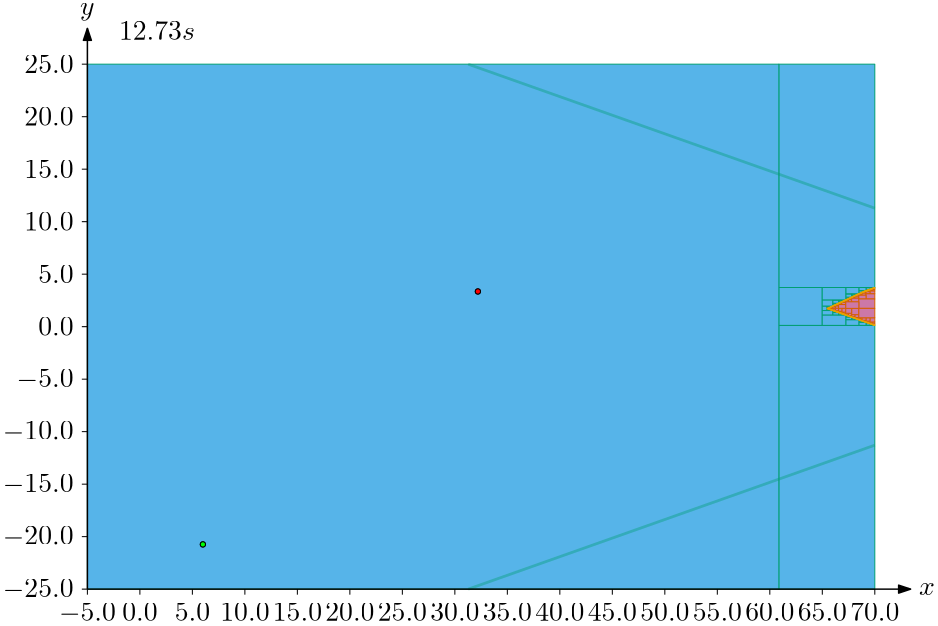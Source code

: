<?xml version="1.0"?>
<!DOCTYPE ipe SYSTEM "ipe.dtd">
<ipe version="70218">
<ipestyle name="ipegenerator">
<symbol name="arrow/arc(spx)">
<path stroke="sym-stroke" fill="sym-stroke" pen="sym-pen">
0 0 m
-1 0.333 l
-1 -0.333 l
h
</path>
</symbol>
<symbol name="arrow/farc(spx)">
<path stroke="sym-stroke" fill="white" pen="sym-pen">
0 0 m
-1 0.333 l
-1 -0.333 l
h
</path>
</symbol>
<symbol name="arrow/ptarc(spx)">
<path stroke="sym-stroke" fill="sym-stroke" pen="sym-pen">
0 0 m
-1 0.333 l
-0.8 0 l
-1 -0.333 l
h
</path>
</symbol>
<symbol name="arrow/fptarc(spx)">
<path stroke="sym-stroke" fill="white" pen="sym-pen">
0 0 m
-1 0.333 l
-0.8 0 l
-1 -0.333 l
h
</path>
</symbol>
<symbol name="mark/circle(sx)" transformations="translations">
<path fill="sym-stroke">
0.6 0 0 0.6 0 0 e
0.4 0 0 0.4 0 0 e
</path>
</symbol>
<symbol name="mark/disk(sx)" transformations="translations">
<path fill="sym-stroke">
0.6 0 0 0.6 0 0 e
</path>
</symbol>
<symbol name="mark/fdisk(sfx)" transformations="translations">
<group>
<path fill="sym-fill">
0.5 0 0 0.5 0 0 e
</path>
<path fill="sym-stroke" fillrule="eofill">
0.6 0 0 0.6 0 0 e
0.4 0 0 0.4 0 0 e
</path>
</group>
</symbol>
<symbol name="mark/box(sx)" transformations="translations">
<path fill="sym-stroke" fillrule="eofill">
-0.6 -0.6 m
0.6 -0.6 l
0.6 0.6 l
-0.6 0.6 l
h
-0.4 -0.4 m
0.4 -0.4 l
0.4 0.4 l
-0.4 0.4 l
h
</path>
</symbol>
<symbol name="mark/square(sx)" transformations="translations">
<path fill="sym-stroke">
-0.6 -0.6 m
0.6 -0.6 l
0.6 0.6 l
-0.6 0.6 l
h
</path>
</symbol>
<symbol name="mark/fsquare(sfx)" transformations="translations">
<group>
<path fill="sym-fill">
-0.5 -0.5 m
0.5 -0.5 l
0.5 0.5 l
-0.5 0.5 l
h
</path>
<path fill="sym-stroke" fillrule="eofill">
-0.6 -0.6 m
0.6 -0.6 l
0.6 0.6 l
-0.6 0.6 l
h
-0.4 -0.4 m
0.4 -0.4 l
0.4 0.4 l
-0.4 0.4 l
h
</path>
</group>
</symbol>
<symbol name="mark/cross(sx)" transformations="translations">
<group>
<path fill="sym-stroke">
-0.43 -0.57 m
0.57 0.43 l
0.43 0.57 l
-0.57 -0.43 l
h
</path>
<path fill="sym-stroke">
-0.43 0.57 m
0.57 -0.43 l
0.43 -0.57 l
-0.57 0.43 l
h
</path>
</group>
</symbol>
<symbol name="arrow/fnormal(spx)">
<path stroke="sym-stroke" fill="white" pen="sym-pen">
0 0 m
-1 0.333 l
-1 -0.333 l
h
</path>
</symbol>
<symbol name="arrow/pointed(spx)">
<path stroke="sym-stroke" fill="sym-stroke" pen="sym-pen">
0 0 m
-1 0.333 l
-0.8 0 l
-1 -0.333 l
h
</path>
</symbol>
<symbol name="arrow/fpointed(spx)">
<path stroke="sym-stroke" fill="white" pen="sym-pen">
0 0 m
-1 0.333 l
-0.8 0 l
-1 -0.333 l
h
</path>
</symbol>
<symbol name="arrow/linear(spx)">
<path stroke="sym-stroke" pen="sym-pen">
-1 0.333 m
0 0 l
-1 -0.333 l
</path>
</symbol>
<symbol name="arrow/fdouble(spx)">
<path stroke="sym-stroke" fill="white" pen="sym-pen">
0 0 m
-1 0.333 l
-1 -0.333 l
h
-1 0 m
-2 0.333 l
-2 -0.333 l
h
</path>
</symbol>
<symbol name="arrow/double(spx)">
<path stroke="sym-stroke" fill="sym-stroke" pen="sym-pen">
0 0 m
-1 0.333 l
-1 -0.333 l
h
-1 0 m
-2 0.333 l
-2 -0.333 l
h
</path>
</symbol>
<anglesize name="22.5 deg" value="22.5"/>
<anglesize name="30 deg" value="30"/>
<anglesize name="45 deg" value="45"/>
<anglesize name="60 deg" value="60"/>
<anglesize name="90 deg" value="90"/>
<arrowsize name="large" value="10"/>
<arrowsize name="normal" value="4.294"/>
<arrowsize name="small" value="5"/>
<arrowsize name="tiny" value="3"/>
<color name="aliceblue" value="0.941 0.973 1"/>
<color name="antiquewhite" value="0.98 0.922 0.843"/>
<color name="antiquewhite1" value="1 0.937 0.859"/>
<color name="antiquewhite2" value="0.933 0.875 0.8"/>
<color name="antiquewhite3" value="0.804 0.753 0.69"/>
<color name="antiquewhite4" value="0.545 0.514 0.471"/>
<color name="aquamarine" value="0.498 1 0.831"/>
<color name="aquamarine1" value="0.498 1 0.831"/>
<color name="aquamarine2" value="0.463 0.933 0.776"/>
<color name="aquamarine3" value="0.4 0.804 0.667"/>
<color name="aquamarine4" value="0.271 0.545 0.455"/>
<color name="azure" value="0.941 1 1"/>
<color name="azure1" value="0.941 1 1"/>
<color name="azure2" value="0.878 0.933 0.933"/>
<color name="azure3" value="0.757 0.804 0.804"/>
<color name="azure4" value="0.514 0.545 0.545"/>
<color name="beige" value="0.961 0.961 0.863"/>
<color name="bisque" value="1 0.894 0.769"/>
<color name="bisque1" value="1 0.894 0.769"/>
<color name="bisque2" value="0.933 0.835 0.718"/>
<color name="bisque3" value="0.804 0.718 0.62"/>
<color name="bisque4" value="0.545 0.49 0.42"/>
<color name="black" value="0"/>
<color name="blanchedalmond" value="1 0.922 0.804"/>
<color name="blue" value="0 0 1"/>
<color name="blue1" value="0 0 1"/>
<color name="blue2" value="0 0 0.933"/>
<color name="blue3" value="0 0 0.804"/>
<color name="blue4" value="0 0 0.545"/>
<color name="blueviolet" value="0.541 0.169 0.886"/>
<color name="brown" value="0.647 0.165 0.165"/>
<color name="brown1" value="1 0.251 0.251"/>
<color name="brown2" value="0.933 0.231 0.231"/>
<color name="brown3" value="0.804 0.2 0.2"/>
<color name="brown4" value="0.545 0.137 0.137"/>
<color name="burlywood" value="0.871 0.722 0.529"/>
<color name="burlywood1" value="1 0.827 0.608"/>
<color name="burlywood2" value="0.933 0.773 0.569"/>
<color name="burlywood3" value="0.804 0.667 0.49"/>
<color name="burlywood4" value="0.545 0.451 0.333"/>
<color name="cadetblue" value="0.373 0.62 0.627"/>
<color name="cadetblue1" value="0.596 0.961 1"/>
<color name="cadetblue2" value="0.557 0.898 0.933"/>
<color name="cadetblue3" value="0.478 0.773 0.804"/>
<color name="cadetblue4" value="0.325 0.525 0.545"/>
<color name="chartreuse" value="0.498 1 0"/>
<color name="chartreuse1" value="0.498 1 0"/>
<color name="chartreuse2" value="0.463 0.933 0"/>
<color name="chartreuse3" value="0.4 0.804 0"/>
<color name="chartreuse4" value="0.271 0.545 0"/>
<color name="chocolate" value="0.824 0.412 0.118"/>
<color name="chocolate1" value="1 0.498 0.141"/>
<color name="chocolate2" value="0.933 0.463 0.129"/>
<color name="chocolate3" value="0.804 0.4 0.114"/>
<color name="chocolate4" value="0.545 0.271 0.075"/>
<color name="colorBlind1" value="0 0.619 0.451"/>
<color name="colorBlindInFill" value="0.8 0.47 0.655"/>
<color name="colorBlindInStroke" value="0.835 0.369 0"/>
<color name="colorBlindMaybeFill" value="0.941 0.894 0.259"/>
<color name="colorBlindMaybeStroke" value="0.902 0.624 0"/>
<color name="colorBlindOutFill" value="0.337 0.706 0.914"/>
<color name="colorBlindOutStroke" value="0 0.62 0.451"/>
<color name="coral" value="1 0.498 0.314"/>
<color name="coral1" value="1 0.447 0.337"/>
<color name="coral2" value="0.933 0.416 0.314"/>
<color name="coral3" value="0.804 0.357 0.271"/>
<color name="coral4" value="0.545 0.243 0.184"/>
<color name="cornflowerblue" value="0.392 0.584 0.929"/>
<color name="cornsilk" value="1 0.973 0.863"/>
<color name="cornsilk1" value="1 0.973 0.863"/>
<color name="cornsilk2" value="0.933 0.91 0.804"/>
<color name="cornsilk3" value="0.804 0.784 0.694"/>
<color name="cornsilk4" value="0.545 0.533 0.471"/>
<color name="cyan" value="0 1 1"/>
<color name="cyan1" value="0 1 1"/>
<color name="cyan2" value="0 0.933 0.933"/>
<color name="cyan3" value="0 0.804 0.804"/>
<color name="cyan4" value="0 0.545 0.545"/>
<color name="darkblue" value="0 0 0.545"/>
<color name="darkcyan" value="0 0.545 0.545"/>
<color name="darkgoldenrod" value="0.722 0.525 0.043"/>
<color name="darkgoldenrod1" value="1 0.725 0.059"/>
<color name="darkgoldenrod2" value="0.933 0.678 0.055"/>
<color name="darkgoldenrod3" value="0.804 0.584 0.047"/>
<color name="darkgoldenrod4" value="0.545 0.396 0.031"/>
<color name="darkgray" value="0.663"/>
<color name="darkgreen" value="0 0.392 0"/>
<color name="darkgrey" value="0.663"/>
<color name="darkkhaki" value="0.741 0.718 0.42"/>
<color name="darkmagenta" value="0.545 0 0.545"/>
<color name="darkolivegreen" value="0.333 0.42 0.184"/>
<color name="darkolivegreen1" value="0.792 1 0.439"/>
<color name="darkolivegreen2" value="0.737 0.933 0.408"/>
<color name="darkolivegreen3" value="0.635 0.804 0.353"/>
<color name="darkolivegreen4" value="0.431 0.545 0.239"/>
<color name="darkorange" value="1 0.549 0"/>
<color name="darkorange1" value="1 0.498 0"/>
<color name="darkorange2" value="0.933 0.463 0"/>
<color name="darkorange3" value="0.804 0.4 0"/>
<color name="darkorange4" value="0.545 0.271 0"/>
<color name="darkorchid" value="0.6 0.196 0.8"/>
<color name="darkorchid1" value="0.749 0.243 1"/>
<color name="darkorchid2" value="0.698 0.227 0.933"/>
<color name="darkorchid3" value="0.604 0.196 0.804"/>
<color name="darkorchid4" value="0.408 0.133 0.545"/>
<color name="darkred" value="0.545 0 0"/>
<color name="darksalmon" value="0.914 0.588 0.478"/>
<color name="darkseagreen" value="0.561 0.737 0.561"/>
<color name="darkseagreen1" value="0.757 1 0.757"/>
<color name="darkseagreen2" value="0.706 0.933 0.706"/>
<color name="darkseagreen3" value="0.608 0.804 0.608"/>
<color name="darkseagreen4" value="0.412 0.545 0.412"/>
<color name="darkslateblue" value="0.282 0.239 0.545"/>
<color name="darkslategray" value="0.184 0.31 0.31"/>
<color name="darkslategray1" value="0.592 1 1"/>
<color name="darkslategray2" value="0.553 0.933 0.933"/>
<color name="darkslategray3" value="0.475 0.804 0.804"/>
<color name="darkslategray4" value="0.322 0.545 0.545"/>
<color name="darkslategrey" value="0.184 0.31 0.31"/>
<color name="darkturquoise" value="0 0.808 0.82"/>
<color name="darkviolet" value="0.58 0 0.827"/>
<color name="deeppink" value="1 0.078 0.576"/>
<color name="deeppink1" value="1 0.078 0.576"/>
<color name="deeppink2" value="0.933 0.071 0.537"/>
<color name="deeppink3" value="0.804 0.063 0.463"/>
<color name="deeppink4" value="0.545 0.039 0.314"/>
<color name="deepskyblue" value="0 0.749 1"/>
<color name="deepskyblue1" value="0 0.749 1"/>
<color name="deepskyblue2" value="0 0.698 0.933"/>
<color name="deepskyblue3" value="0 0.604 0.804"/>
<color name="deepskyblue4" value="0 0.408 0.545"/>
<color name="dimgray" value="0.412"/>
<color name="dimgrey" value="0.412"/>
<color name="dodgerblue" value="0.118 0.565 1"/>
<color name="dodgerblue1" value="0.118 0.565 1"/>
<color name="dodgerblue2" value="0.11 0.525 0.933"/>
<color name="dodgerblue3" value="0.094 0.455 0.804"/>
<color name="dodgerblue4" value="0.063 0.306 0.545"/>
<color name="firebrick" value="0.698 0.133 0.133"/>
<color name="firebrick1" value="1 0.188 0.188"/>
<color name="firebrick2" value="0.933 0.173 0.173"/>
<color name="firebrick3" value="0.804 0.149 0.149"/>
<color name="firebrick4" value="0.545 0.102 0.102"/>
<color name="floralwhite" value="1 0.98 0.941"/>
<color name="forestgreen" value="0.133 0.545 0.133"/>
<color name="gainsboro" value="0.863"/>
<color name="ghostwhite" value="0.973 0.973 1"/>
<color name="gold" value="1 0.843 0"/>
<color name="gold1" value="1 0.843 0"/>
<color name="gold2" value="0.933 0.788 0"/>
<color name="gold3" value="0.804 0.678 0"/>
<color name="gold4" value="0.545 0.459 0"/>
<color name="goldenrod" value="0.855 0.647 0.125"/>
<color name="goldenrod1" value="1 0.757 0.145"/>
<color name="goldenrod2" value="0.933 0.706 0.133"/>
<color name="goldenrod3" value="0.804 0.608 0.114"/>
<color name="goldenrod4" value="0.545 0.412 0.078"/>
<color name="gray" value="0.745"/>
<color name="gray0" value="0"/>
<color name="gray1" value="0.012"/>
<color name="gray10" value="0.102"/>
<color name="gray100" value="1"/>
<color name="gray11" value="0.11"/>
<color name="gray12" value="0.122"/>
<color name="gray13" value="0.129"/>
<color name="gray14" value="0.141"/>
<color name="gray15" value="0.149"/>
<color name="gray16" value="0.161"/>
<color name="gray17" value="0.169"/>
<color name="gray18" value="0.18"/>
<color name="gray19" value="0.188"/>
<color name="gray2" value="0.02"/>
<color name="gray20" value="0.2"/>
<color name="gray21" value="0.212"/>
<color name="gray22" value="0.22"/>
<color name="gray23" value="0.231"/>
<color name="gray24" value="0.239"/>
<color name="gray25" value="0.251"/>
<color name="gray26" value="0.259"/>
<color name="gray27" value="0.271"/>
<color name="gray28" value="0.278"/>
<color name="gray29" value="0.29"/>
<color name="gray3" value="0.031"/>
<color name="gray30" value="0.302"/>
<color name="gray31" value="0.31"/>
<color name="gray32" value="0.322"/>
<color name="gray33" value="0.329"/>
<color name="gray34" value="0.341"/>
<color name="gray35" value="0.349"/>
<color name="gray36" value="0.361"/>
<color name="gray37" value="0.369"/>
<color name="gray38" value="0.38"/>
<color name="gray39" value="0.388"/>
<color name="gray4" value="0.039"/>
<color name="gray40" value="0.4"/>
<color name="gray41" value="0.412"/>
<color name="gray42" value="0.42"/>
<color name="gray43" value="0.431"/>
<color name="gray44" value="0.439"/>
<color name="gray45" value="0.451"/>
<color name="gray46" value="0.459"/>
<color name="gray47" value="0.471"/>
<color name="gray48" value="0.478"/>
<color name="gray49" value="0.49"/>
<color name="gray5" value="0.051"/>
<color name="gray50" value="0.498"/>
<color name="gray51" value="0.51"/>
<color name="gray52" value="0.522"/>
<color name="gray53" value="0.529"/>
<color name="gray54" value="0.541"/>
<color name="gray55" value="0.549"/>
<color name="gray56" value="0.561"/>
<color name="gray57" value="0.569"/>
<color name="gray58" value="0.58"/>
<color name="gray59" value="0.588"/>
<color name="gray6" value="0.059"/>
<color name="gray60" value="0.6"/>
<color name="gray61" value="0.612"/>
<color name="gray62" value="0.62"/>
<color name="gray63" value="0.631"/>
<color name="gray64" value="0.639"/>
<color name="gray65" value="0.651"/>
<color name="gray66" value="0.659"/>
<color name="gray67" value="0.671"/>
<color name="gray68" value="0.678"/>
<color name="gray69" value="0.69"/>
<color name="gray7" value="0.071"/>
<color name="gray70" value="0.702"/>
<color name="gray71" value="0.71"/>
<color name="gray72" value="0.722"/>
<color name="gray73" value="0.729"/>
<color name="gray74" value="0.741"/>
<color name="gray75" value="0.749"/>
<color name="gray76" value="0.761"/>
<color name="gray77" value="0.769"/>
<color name="gray78" value="0.78"/>
<color name="gray79" value="0.788"/>
<color name="gray8" value="0.078"/>
<color name="gray80" value="0.8"/>
<color name="gray81" value="0.812"/>
<color name="gray82" value="0.82"/>
<color name="gray83" value="0.831"/>
<color name="gray84" value="0.839"/>
<color name="gray85" value="0.851"/>
<color name="gray86" value="0.859"/>
<color name="gray87" value="0.871"/>
<color name="gray88" value="0.878"/>
<color name="gray89" value="0.89"/>
<color name="gray9" value="0.09"/>
<color name="gray90" value="0.898"/>
<color name="gray91" value="0.91"/>
<color name="gray92" value="0.922"/>
<color name="gray93" value="0.929"/>
<color name="gray94" value="0.941"/>
<color name="gray95" value="0.949"/>
<color name="gray96" value="0.961"/>
<color name="gray97" value="0.969"/>
<color name="gray98" value="0.98"/>
<color name="gray99" value="0.988"/>
<color name="green" value="0 1 0"/>
<color name="green1" value="0 1 0"/>
<color name="green2" value="0 0.933 0"/>
<color name="green3" value="0 0.804 0"/>
<color name="green4" value="0 0.545 0"/>
<color name="greenyellow" value="0.678 1 0.184"/>
<color name="grey" value="0.745"/>
<color name="grey0" value="0"/>
<color name="grey1" value="0.012"/>
<color name="grey10" value="0.102"/>
<color name="grey100" value="1"/>
<color name="grey11" value="0.11"/>
<color name="grey12" value="0.122"/>
<color name="grey13" value="0.129"/>
<color name="grey14" value="0.141"/>
<color name="grey15" value="0.149"/>
<color name="grey16" value="0.161"/>
<color name="grey17" value="0.169"/>
<color name="grey18" value="0.18"/>
<color name="grey19" value="0.188"/>
<color name="grey2" value="0.02"/>
<color name="grey20" value="0.2"/>
<color name="grey21" value="0.212"/>
<color name="grey22" value="0.22"/>
<color name="grey23" value="0.231"/>
<color name="grey24" value="0.239"/>
<color name="grey25" value="0.251"/>
<color name="grey26" value="0.259"/>
<color name="grey27" value="0.271"/>
<color name="grey28" value="0.278"/>
<color name="grey29" value="0.29"/>
<color name="grey3" value="0.031"/>
<color name="grey30" value="0.302"/>
<color name="grey31" value="0.31"/>
<color name="grey32" value="0.322"/>
<color name="grey33" value="0.329"/>
<color name="grey34" value="0.341"/>
<color name="grey35" value="0.349"/>
<color name="grey36" value="0.361"/>
<color name="grey37" value="0.369"/>
<color name="grey38" value="0.38"/>
<color name="grey39" value="0.388"/>
<color name="grey4" value="0.039"/>
<color name="grey40" value="0.4"/>
<color name="grey41" value="0.412"/>
<color name="grey42" value="0.42"/>
<color name="grey43" value="0.431"/>
<color name="grey44" value="0.439"/>
<color name="grey45" value="0.451"/>
<color name="grey46" value="0.459"/>
<color name="grey47" value="0.471"/>
<color name="grey48" value="0.478"/>
<color name="grey49" value="0.49"/>
<color name="grey5" value="0.051"/>
<color name="grey50" value="0.498"/>
<color name="grey51" value="0.51"/>
<color name="grey52" value="0.522"/>
<color name="grey53" value="0.529"/>
<color name="grey54" value="0.541"/>
<color name="grey55" value="0.549"/>
<color name="grey56" value="0.561"/>
<color name="grey57" value="0.569"/>
<color name="grey58" value="0.58"/>
<color name="grey59" value="0.588"/>
<color name="grey6" value="0.059"/>
<color name="grey60" value="0.6"/>
<color name="grey61" value="0.612"/>
<color name="grey62" value="0.62"/>
<color name="grey63" value="0.631"/>
<color name="grey64" value="0.639"/>
<color name="grey65" value="0.651"/>
<color name="grey66" value="0.659"/>
<color name="grey67" value="0.671"/>
<color name="grey68" value="0.678"/>
<color name="grey69" value="0.69"/>
<color name="grey7" value="0.071"/>
<color name="grey70" value="0.702"/>
<color name="grey71" value="0.71"/>
<color name="grey72" value="0.722"/>
<color name="grey73" value="0.729"/>
<color name="grey74" value="0.741"/>
<color name="grey75" value="0.749"/>
<color name="grey76" value="0.761"/>
<color name="grey77" value="0.769"/>
<color name="grey78" value="0.78"/>
<color name="grey79" value="0.788"/>
<color name="grey8" value="0.078"/>
<color name="grey80" value="0.8"/>
<color name="grey81" value="0.812"/>
<color name="grey82" value="0.82"/>
<color name="grey83" value="0.831"/>
<color name="grey84" value="0.839"/>
<color name="grey85" value="0.851"/>
<color name="grey86" value="0.859"/>
<color name="grey87" value="0.871"/>
<color name="grey88" value="0.878"/>
<color name="grey89" value="0.89"/>
<color name="grey9" value="0.09"/>
<color name="grey90" value="0.898"/>
<color name="grey91" value="0.91"/>
<color name="grey92" value="0.922"/>
<color name="grey93" value="0.929"/>
<color name="grey94" value="0.941"/>
<color name="grey95" value="0.949"/>
<color name="grey96" value="0.961"/>
<color name="grey97" value="0.969"/>
<color name="grey98" value="0.98"/>
<color name="grey99" value="0.988"/>
<color name="honeydew" value="0.941 1 0.941"/>
<color name="honeydew1" value="0.941 1 0.941"/>
<color name="honeydew2" value="0.878 0.933 0.878"/>
<color name="honeydew3" value="0.757 0.804 0.757"/>
<color name="honeydew4" value="0.514 0.545 0.514"/>
<color name="hotpink" value="1 0.412 0.706"/>
<color name="hotpink1" value="1 0.431 0.706"/>
<color name="hotpink2" value="0.933 0.416 0.655"/>
<color name="hotpink3" value="0.804 0.376 0.565"/>
<color name="hotpink4" value="0.545 0.227 0.384"/>
<color name="indianred" value="0.804 0.361 0.361"/>
<color name="indianred1" value="1 0.416 0.416"/>
<color name="indianred2" value="0.933 0.388 0.388"/>
<color name="indianred3" value="0.804 0.333 0.333"/>
<color name="indianred4" value="0.545 0.227 0.227"/>
<color name="ivory" value="1 1 0.941"/>
<color name="ivory1" value="1 1 0.941"/>
<color name="ivory2" value="0.933 0.933 0.878"/>
<color name="ivory3" value="0.804 0.804 0.757"/>
<color name="ivory4" value="0.545 0.545 0.514"/>
<color name="khaki" value="0.941 0.902 0.549"/>
<color name="khaki1" value="1 0.965 0.561"/>
<color name="khaki2" value="0.933 0.902 0.522"/>
<color name="khaki3" value="0.804 0.776 0.451"/>
<color name="khaki4" value="0.545 0.525 0.306"/>
<color name="lavender" value="0.902 0.902 0.98"/>
<color name="lavenderblush" value="1 0.941 0.961"/>
<color name="lavenderblush1" value="1 0.941 0.961"/>
<color name="lavenderblush2" value="0.933 0.878 0.898"/>
<color name="lavenderblush3" value="0.804 0.757 0.773"/>
<color name="lavenderblush4" value="0.545 0.514 0.525"/>
<color name="lawngreen" value="0.486 0.988 0"/>
<color name="lemonchiffon" value="1 0.98 0.804"/>
<color name="lemonchiffon1" value="1 0.98 0.804"/>
<color name="lemonchiffon2" value="0.933 0.914 0.749"/>
<color name="lemonchiffon3" value="0.804 0.788 0.647"/>
<color name="lemonchiffon4" value="0.545 0.537 0.439"/>
<color name="lightblue" value="0.678 0.847 0.902"/>
<color name="lightblue1" value="0.749 0.937 1"/>
<color name="lightblue2" value="0.698 0.875 0.933"/>
<color name="lightblue3" value="0.604 0.753 0.804"/>
<color name="lightblue4" value="0.408 0.514 0.545"/>
<color name="lightcoral" value="0.941 0.502 0.502"/>
<color name="lightcyan" value="0.878 1 1"/>
<color name="lightcyan1" value="0.878 1 1"/>
<color name="lightcyan2" value="0.82 0.933 0.933"/>
<color name="lightcyan3" value="0.706 0.804 0.804"/>
<color name="lightcyan4" value="0.478 0.545 0.545"/>
<color name="lightgoldenrod" value="0.933 0.867 0.51"/>
<color name="lightgoldenrod1" value="1 0.925 0.545"/>
<color name="lightgoldenrod2" value="0.933 0.863 0.51"/>
<color name="lightgoldenrod3" value="0.804 0.745 0.439"/>
<color name="lightgoldenrod4" value="0.545 0.506 0.298"/>
<color name="lightgoldenrodyellow" value="0.98 0.98 0.824"/>
<color name="lightgray" value="0.827"/>
<color name="lightgreen" value="0.565 0.933 0.565"/>
<color name="lightgrey" value="0.827"/>
<color name="lightpink" value="1 0.714 0.757"/>
<color name="lightpink1" value="1 0.682 0.725"/>
<color name="lightpink2" value="0.933 0.635 0.678"/>
<color name="lightpink3" value="0.804 0.549 0.584"/>
<color name="lightpink4" value="0.545 0.373 0.396"/>
<color name="lightsalmon" value="1 0.627 0.478"/>
<color name="lightsalmon1" value="1 0.627 0.478"/>
<color name="lightsalmon2" value="0.933 0.584 0.447"/>
<color name="lightsalmon3" value="0.804 0.506 0.384"/>
<color name="lightsalmon4" value="0.545 0.341 0.259"/>
<color name="lightseagreen" value="0.125 0.698 0.667"/>
<color name="lightskyblue" value="0.529 0.808 0.98"/>
<color name="lightskyblue1" value="0.69 0.886 1"/>
<color name="lightskyblue2" value="0.643 0.827 0.933"/>
<color name="lightskyblue3" value="0.553 0.714 0.804"/>
<color name="lightskyblue4" value="0.376 0.482 0.545"/>
<color name="lightslateblue" value="0.518 0.439 1"/>
<color name="lightslategray" value="0.467 0.533 0.6"/>
<color name="lightslategrey" value="0.467 0.533 0.6"/>
<color name="lightsteelblue" value="0.69 0.769 0.871"/>
<color name="lightsteelblue1" value="0.792 0.882 1"/>
<color name="lightsteelblue2" value="0.737 0.824 0.933"/>
<color name="lightsteelblue3" value="0.635 0.71 0.804"/>
<color name="lightsteelblue4" value="0.431 0.482 0.545"/>
<color name="lightyellow" value="1 1 0.878"/>
<color name="lightyellow1" value="1 1 0.878"/>
<color name="lightyellow2" value="0.933 0.933 0.82"/>
<color name="lightyellow3" value="0.804 0.804 0.706"/>
<color name="lightyellow4" value="0.545 0.545 0.478"/>
<color name="limegreen" value="0.196 0.804 0.196"/>
<color name="linen" value="0.98 0.941 0.902"/>
<color name="magenta" value="1 0 1"/>
<color name="magenta1" value="1 0 1"/>
<color name="magenta2" value="0.933 0 0.933"/>
<color name="magenta3" value="0.804 0 0.804"/>
<color name="magenta4" value="0.545 0 0.545"/>
<color name="maroon" value="0.69 0.188 0.376"/>
<color name="maroon1" value="1 0.204 0.702"/>
<color name="maroon2" value="0.933 0.188 0.655"/>
<color name="maroon3" value="0.804 0.161 0.565"/>
<color name="maroon4" value="0.545 0.11 0.384"/>
<color name="mediumaquamarine" value="0.4 0.804 0.667"/>
<color name="mediumblue" value="0 0 0.804"/>
<color name="mediumorchid" value="0.729 0.333 0.827"/>
<color name="mediumorchid1" value="0.878 0.4 1"/>
<color name="mediumorchid2" value="0.82 0.373 0.933"/>
<color name="mediumorchid3" value="0.706 0.322 0.804"/>
<color name="mediumorchid4" value="0.478 0.216 0.545"/>
<color name="mediumpurple" value="0.576 0.439 0.859"/>
<color name="mediumpurple1" value="0.671 0.51 1"/>
<color name="mediumpurple2" value="0.624 0.475 0.933"/>
<color name="mediumpurple3" value="0.537 0.408 0.804"/>
<color name="mediumpurple4" value="0.365 0.278 0.545"/>
<color name="mediumseagreen" value="0.235 0.702 0.443"/>
<color name="mediumslateblue" value="0.482 0.408 0.933"/>
<color name="mediumspringgreen" value="0 0.98 0.604"/>
<color name="mediumturquoise" value="0.282 0.82 0.8"/>
<color name="mediumvioletred" value="0.78 0.082 0.522"/>
<color name="midnightblue" value="0.098 0.098 0.439"/>
<color name="mintcream" value="0.961 1 0.98"/>
<color name="mistyrose" value="1 0.894 0.882"/>
<color name="mistyrose1" value="1 0.894 0.882"/>
<color name="mistyrose2" value="0.933 0.835 0.824"/>
<color name="mistyrose3" value="0.804 0.718 0.71"/>
<color name="mistyrose4" value="0.545 0.49 0.482"/>
<color name="moccasin" value="1 0.894 0.71"/>
<color name="navajowhite" value="1 0.871 0.678"/>
<color name="navajowhite1" value="1 0.871 0.678"/>
<color name="navajowhite2" value="0.933 0.812 0.631"/>
<color name="navajowhite3" value="0.804 0.702 0.545"/>
<color name="navajowhite4" value="0.545 0.475 0.369"/>
<color name="navy" value="0 0 0.502"/>
<color name="navyblue" value="0 0 0.502"/>
<color name="oldlace" value="0.992 0.961 0.902"/>
<color name="olivedrab" value="0.42 0.557 0.137"/>
<color name="olivedrab1" value="0.753 1 0.243"/>
<color name="olivedrab2" value="0.702 0.933 0.227"/>
<color name="olivedrab3" value="0.604 0.804 0.196"/>
<color name="olivedrab4" value="0.412 0.545 0.133"/>
<color name="orange" value="1 0.647 0"/>
<color name="orange1" value="1 0.647 0"/>
<color name="orange2" value="0.933 0.604 0"/>
<color name="orange3" value="0.804 0.522 0"/>
<color name="orange4" value="0.545 0.353 0"/>
<color name="orangered" value="1 0.271 0"/>
<color name="orangered1" value="1 0.271 0"/>
<color name="orangered2" value="0.933 0.251 0"/>
<color name="orangered3" value="0.804 0.216 0"/>
<color name="orangered4" value="0.545 0.145 0"/>
<color name="orchid" value="0.855 0.439 0.839"/>
<color name="orchid1" value="1 0.514 0.98"/>
<color name="orchid2" value="0.933 0.478 0.914"/>
<color name="orchid3" value="0.804 0.412 0.788"/>
<color name="orchid4" value="0.545 0.278 0.537"/>
<color name="palegoldenrod" value="0.933 0.91 0.667"/>
<color name="palegreen" value="0.596 0.984 0.596"/>
<color name="palegreen1" value="0.604 1 0.604"/>
<color name="palegreen2" value="0.565 0.933 0.565"/>
<color name="palegreen3" value="0.486 0.804 0.486"/>
<color name="palegreen4" value="0.329 0.545 0.329"/>
<color name="paleturquoise" value="0.686 0.933 0.933"/>
<color name="paleturquoise1" value="0.733 1 1"/>
<color name="paleturquoise2" value="0.682 0.933 0.933"/>
<color name="paleturquoise3" value="0.588 0.804 0.804"/>
<color name="paleturquoise4" value="0.4 0.545 0.545"/>
<color name="palevioletred" value="0.859 0.439 0.576"/>
<color name="palevioletred1" value="1 0.51 0.671"/>
<color name="palevioletred2" value="0.933 0.475 0.624"/>
<color name="palevioletred3" value="0.804 0.408 0.537"/>
<color name="palevioletred4" value="0.545 0.278 0.365"/>
<color name="papayawhip" value="1 0.937 0.835"/>
<color name="peachpuff" value="1 0.855 0.725"/>
<color name="peachpuff1" value="1 0.855 0.725"/>
<color name="peachpuff2" value="0.933 0.796 0.678"/>
<color name="peachpuff3" value="0.804 0.686 0.584"/>
<color name="peachpuff4" value="0.545 0.467 0.396"/>
<color name="peru" value="0.804 0.522 0.247"/>
<color name="pink" value="1 0.753 0.796"/>
<color name="pink1" value="1 0.71 0.773"/>
<color name="pink2" value="0.933 0.663 0.722"/>
<color name="pink3" value="0.804 0.569 0.62"/>
<color name="pink4" value="0.545 0.388 0.424"/>
<color name="plum" value="0.867 0.627 0.867"/>
<color name="plum1" value="1 0.733 1"/>
<color name="plum2" value="0.933 0.682 0.933"/>
<color name="plum3" value="0.804 0.588 0.804"/>
<color name="plum4" value="0.545 0.4 0.545"/>
<color name="powderblue" value="0.69 0.878 0.902"/>
<color name="purple" value="0.627 0.125 0.941"/>
<color name="purple1" value="0.608 0.188 1"/>
<color name="purple2" value="0.569 0.173 0.933"/>
<color name="purple3" value="0.49 0.149 0.804"/>
<color name="purple4" value="0.333 0.102 0.545"/>
<color name="red" value="1 0 0"/>
<color name="red1" value="1 0 0"/>
<color name="red2" value="0.933 0 0"/>
<color name="red3" value="0.804 0 0"/>
<color name="red4" value="0.545 0 0"/>
<color name="rosybrown" value="0.737 0.561 0.561"/>
<color name="rosybrown1" value="1 0.757 0.757"/>
<color name="rosybrown2" value="0.933 0.706 0.706"/>
<color name="rosybrown3" value="0.804 0.608 0.608"/>
<color name="rosybrown4" value="0.545 0.412 0.412"/>
<color name="royalblue" value="0.255 0.412 0.882"/>
<color name="royalblue1" value="0.282 0.463 1"/>
<color name="royalblue2" value="0.263 0.431 0.933"/>
<color name="royalblue3" value="0.227 0.373 0.804"/>
<color name="royalblue4" value="0.153 0.251 0.545"/>
<color name="saddlebrown" value="0.545 0.271 0.075"/>
<color name="salmon" value="0.98 0.502 0.447"/>
<color name="salmon1" value="1 0.549 0.412"/>
<color name="salmon2" value="0.933 0.51 0.384"/>
<color name="salmon3" value="0.804 0.439 0.329"/>
<color name="salmon4" value="0.545 0.298 0.224"/>
<color name="sandybrown" value="0.957 0.643 0.376"/>
<color name="seagreen" value="0.18 0.545 0.341"/>
<color name="seagreen1" value="0.329 1 0.624"/>
<color name="seagreen2" value="0.306 0.933 0.58"/>
<color name="seagreen3" value="0.263 0.804 0.502"/>
<color name="seagreen4" value="0.18 0.545 0.341"/>
<color name="seashell" value="1 0.961 0.933"/>
<color name="seashell1" value="1 0.961 0.933"/>
<color name="seashell2" value="0.933 0.898 0.871"/>
<color name="seashell3" value="0.804 0.773 0.749"/>
<color name="seashell4" value="0.545 0.525 0.51"/>
<color name="sienna" value="0.627 0.322 0.176"/>
<color name="sienna1" value="1 0.51 0.278"/>
<color name="sienna2" value="0.933 0.475 0.259"/>
<color name="sienna3" value="0.804 0.408 0.224"/>
<color name="sienna4" value="0.545 0.278 0.149"/>
<color name="skyblue" value="0.529 0.808 0.922"/>
<color name="skyblue1" value="0.529 0.808 1"/>
<color name="skyblue2" value="0.494 0.753 0.933"/>
<color name="skyblue3" value="0.424 0.651 0.804"/>
<color name="skyblue4" value="0.29 0.439 0.545"/>
<color name="slateblue" value="0.416 0.353 0.804"/>
<color name="slateblue1" value="0.514 0.435 1"/>
<color name="slateblue2" value="0.478 0.404 0.933"/>
<color name="slateblue3" value="0.412 0.349 0.804"/>
<color name="slateblue4" value="0.278 0.235 0.545"/>
<color name="slategray" value="0.439 0.502 0.565"/>
<color name="slategray1" value="0.776 0.886 1"/>
<color name="slategray2" value="0.725 0.827 0.933"/>
<color name="slategray3" value="0.624 0.714 0.804"/>
<color name="slategray4" value="0.424 0.482 0.545"/>
<color name="slategrey" value="0.439 0.502 0.565"/>
<color name="snow" value="1 0.98 0.98"/>
<color name="snow1" value="1 0.98 0.98"/>
<color name="snow2" value="0.933 0.914 0.914"/>
<color name="snow3" value="0.804 0.788 0.788"/>
<color name="snow4" value="0.545 0.537 0.537"/>
<color name="springgreen" value="0 1 0.498"/>
<color name="springgreen1" value="0 1 0.498"/>
<color name="springgreen2" value="0 0.933 0.463"/>
<color name="springgreen3" value="0 0.804 0.4"/>
<color name="springgreen4" value="0 0.545 0.271"/>
<color name="steelblue" value="0.275 0.51 0.706"/>
<color name="steelblue1" value="0.388 0.722 1"/>
<color name="steelblue2" value="0.361 0.675 0.933"/>
<color name="steelblue3" value="0.31 0.58 0.804"/>
<color name="steelblue4" value="0.212 0.392 0.545"/>
<color name="tan" value="0.824 0.706 0.549"/>
<color name="tan1" value="1 0.647 0.31"/>
<color name="tan2" value="0.933 0.604 0.286"/>
<color name="tan3" value="0.804 0.522 0.247"/>
<color name="tan4" value="0.545 0.353 0.169"/>
<color name="thistle" value="0.847 0.749 0.847"/>
<color name="thistle1" value="1 0.882 1"/>
<color name="thistle2" value="0.933 0.824 0.933"/>
<color name="thistle3" value="0.804 0.71 0.804"/>
<color name="thistle4" value="0.545 0.482 0.545"/>
<color name="tomato" value="1 0.388 0.278"/>
<color name="tomato1" value="1 0.388 0.278"/>
<color name="tomato2" value="0.933 0.361 0.259"/>
<color name="tomato3" value="0.804 0.31 0.224"/>
<color name="tomato4" value="0.545 0.212 0.149"/>
<color name="turquoise" value="0.251 0.878 0.816"/>
<color name="turquoise1" value="0 0.961 1"/>
<color name="turquoise2" value="0 0.898 0.933"/>
<color name="turquoise3" value="0 0.773 0.804"/>
<color name="turquoise4" value="0 0.525 0.545"/>
<color name="violet" value="0.933 0.51 0.933"/>
<color name="violetred" value="0.816 0.125 0.565"/>
<color name="violetred1" value="1 0.243 0.588"/>
<color name="violetred2" value="0.933 0.227 0.549"/>
<color name="violetred3" value="0.804 0.196 0.471"/>
<color name="violetred4" value="0.545 0.133 0.322"/>
<color name="wheat" value="0.961 0.871 0.702"/>
<color name="wheat1" value="1 0.906 0.729"/>
<color name="wheat2" value="0.933 0.847 0.682"/>
<color name="wheat3" value="0.804 0.729 0.588"/>
<color name="wheat4" value="0.545 0.494 0.4"/>
<color name="white" value="1"/>
<color name="whitesmoke" value="0.961"/>
<color name="yellow" value="1 1 0"/>
<color name="yellow1" value="1 1 0"/>
<color name="yellow2" value="0.933 0.933 0"/>
<color name="yellow3" value="0.804 0.804 0"/>
<color name="yellow4" value="0.545 0.545 0"/>
<color name="yellowgreen" value="0.604 0.804 0.196"/>
<dashstyle name="dash dot dotted" value="[4 2 1 2 1 2] 0"/>
<dashstyle name="dash dotted" value="[4 2 1 2] 0"/>
<dashstyle name="dashed" value="[4] 0"/>
<dashstyle name="dotted" value="[1 3] 0"/>
<gridsize name="10 pts (~3.5 mm)" value="10"/>
<gridsize name="14 pts (~5 mm)" value="14"/>
<gridsize name="16 pts (~6 mm)" value="16"/>
<gridsize name="20 pts (~7 mm)" value="20"/>
<gridsize name="28 pts (~10 mm)" value="28"/>
<gridsize name="32 pts (~12 mm)" value="32"/>
<gridsize name="4 pts" value="4"/>
<gridsize name="56 pts (~20 mm)" value="56"/>
<gridsize name="8 pts (~3 mm)" value="8"/>
<opacity name="10%" value="0.1"/>
<opacity name="15%" value="0.15"/>
<opacity name="20%" value="0.2"/>
<opacity name="25%" value="0.25"/>
<opacity name="30%" value="0.3"/>
<opacity name="35%" value="0.35"/>
<opacity name="40%" value="0.4"/>
<opacity name="45%" value="0.45"/>
<opacity name="5%" value="0.05"/>
<opacity name="50%" value="0.5"/>
<opacity name="55%" value="0.55"/>
<opacity name="60%" value="0.6"/>
<opacity name="65%" value="0.65"/>
<opacity name="70%" value="0.7"/>
<opacity name="75%" value="0.75"/>
<opacity name="80%" value="0.8"/>
<opacity name="85%" value="0.85"/>
<opacity name="90%" value="0.9"/>
<opacity name="95%" value="0.95"/>
<pen name="axis" value="0.549"/>
<pen name="axis_segment" value="0.366"/>
<pen name="fat" value="1.2"/>
<pen name="heavier" value="0.8"/>
<pen name="normal" value="0.366"/>
<pen name="ultrafat" value="2"/>
<symbolsize name="large" value="5"/>
<symbolsize name="small" value="2"/>
<symbolsize name="tiny" value="1.1"/>
<textsize name="Huge" value="\Huge"/>
<textsize name="LARGE" value="\LARGE"/>
<textsize name="Large" value="\Large"/>
<textsize name="footnote" value="\footnotesize"/>
<textsize name="huge" value="\huge"/>
<textsize name="large" value="\large"/>
<textsize name="normal" value="\normalsize"/>
<textsize name="small" value="\small"/>
<textsize name="tiny" value="\tiny"/>
<textstyle name="center" begin="\begin{center}" end="\end{center}"/>
<textstyle name="item" begin="\begin{itemize}\item{}" end="\end{itemize}"/>
<textstyle name="itemize" begin="\begin{itemize}" end="\end{itemize}"/>
<preamble>
	\usepackage{amsfonts}
	\usepackage{amsmath}
	\usepackage{amssymb}
	\usepackage{mathrsfs}
</preamble>
<layout paper="365.877 243.918" origin="0 0" frame="365.877 243.918"/>
<tiling name="falling" angle="-60" step="4" width="1"/>
<tiling name="rising" angle="30" step="4" width="1"/>
</ipestyle>
<page>
<layer name="axis"/>
<layer name="data"/>
<layer name="outer"/>
<layer name="inner"/>
<layer name="uncertain"/>
<layer name="penumbra"/>
<layer name="sensors"/>
<layer name="boats"/>
<layer name="wakes"/>
<view layers="axis data outer inner uncertain sensors boats wakes"/>
<path layer="inner" stroke="0.835 0.369 0" fill="0.8 0.47 0.655">
310.648 135.655 m
310.937 135.655 l
310.937 135.822 l
310.648 135.822 l
h
</path>
<path stroke="0.835 0.369 0" fill="0.8 0.47 0.655">
310.411 135.655 m
310.648 135.655 l
310.648 135.777 l
310.411 135.777 l
h
</path>
<path stroke="0.835 0.369 0" fill="0.8 0.47 0.655">
310.174 135.573 m
310.411 135.573 l
310.411 135.694 l
310.174 135.694 l
h
</path>
<path stroke="0.835 0.369 0" fill="0.8 0.47 0.655">
309.744 135.422 m
309.981 135.422 l
309.981 135.543 l
309.744 135.543 l
h
</path>
<path stroke="0.835 0.369 0" fill="0.8 0.47 0.655">
308.962 135.151 m
309.198 135.151 l
309.198 135.269 l
308.962 135.269 l
h
</path>
<path stroke="0.835 0.369 0" fill="0.8 0.47 0.655">
307.539 134.641 m
307.776 134.641 l
307.776 134.761 l
307.539 134.761 l
h
</path>
<path stroke="0.835 0.369 0" fill="0.8 0.47 0.655">
304.953 133.524 m
305.19 133.524 l
305.19 133.642 l
304.953 133.642 l
h
</path>
<path stroke="0.835 0.369 0" fill="0.8 0.47 0.655">
309.357 135.201 m
309.551 135.201 l
309.551 135.353 l
309.357 135.353 l
h
</path>
<path stroke="0.835 0.369 0" fill="0.8 0.47 0.655">
308.575 134.936 m
308.768 134.936 l
308.768 135.082 l
308.575 135.082 l
h
</path>
<path stroke="0.835 0.369 0" fill="0.8 0.47 0.655">
308.223 134.807 m
308.416 134.807 l
308.416 134.955 l
308.223 134.955 l
h
</path>
<path stroke="0.835 0.369 0" fill="0.8 0.47 0.655">
307.152 134.423 m
307.346 134.423 l
307.346 134.573 l
307.152 134.573 l
h
</path>
<path stroke="0.835 0.369 0" fill="0.8 0.47 0.655">
306.8 134.293 m
306.994 134.293 l
306.994 134.445 l
306.8 134.445 l
h
</path>
<path stroke="0.835 0.369 0" fill="0.8 0.47 0.655">
306.16 134.012 m
306.354 134.012 l
306.354 134.156 l
306.16 134.156 l
h
</path>
<path stroke="0.835 0.369 0" fill="0.8 0.47 0.655">
304.566 133.308 m
304.76 133.308 l
304.76 133.433 l
304.566 133.433 l
h
</path>
<path stroke="0.835 0.369 0" fill="0.8 0.47 0.655">
304.214 133.143 m
304.407 133.143 l
304.407 133.268 l
304.214 133.268 l
h
</path>
<path stroke="0.835 0.369 0" fill="0.8 0.47 0.655">
303.574 132.844 m
303.767 132.844 l
303.767 132.969 l
303.574 132.969 l
h
</path>
<path stroke="0.835 0.369 0" fill="0.8 0.47 0.655">
302.41 132.3 m
302.604 132.3 l
302.604 132.425 l
302.41 132.425 l
h
</path>
<path stroke="0.835 0.369 0" fill="0.8 0.47 0.655">
300.251 131.312 m
300.488 131.312 l
300.488 131.437 l
300.251 131.437 l
h
</path>
<path stroke="0.835 0.369 0" fill="0.8 0.47 0.655">
310.411 135.35 m
310.937 135.35 l
310.937 135.655 l
310.411 135.655 l
h
</path>
<path stroke="0.835 0.369 0" fill="0.8 0.47 0.655">
309.981 135.35 m
310.411 135.35 l
310.411 135.573 l
309.981 135.573 l
h
</path>
<path stroke="0.835 0.369 0" fill="0.8 0.47 0.655">
309.551 135.201 m
309.981 135.201 l
309.981 135.422 l
309.551 135.422 l
h
</path>
<path stroke="0.835 0.369 0" fill="0.8 0.47 0.655">
308.768 134.936 m
309.198 134.936 l
309.198 135.151 l
308.768 135.151 l
h
</path>
<path stroke="0.835 0.369 0" fill="0.8 0.47 0.655">
307.346 134.423 m
307.776 134.423 l
307.776 134.641 l
307.346 134.641 l
h
</path>
<path stroke="0.835 0.369 0" fill="0.8 0.47 0.655">
304.76 133.308 m
305.19 133.308 l
305.19 133.524 l
304.76 133.524 l
h
</path>
<path stroke="0.835 0.369 0" fill="0.8 0.47 0.655">
310.174 122.75 m
310.411 122.75 l
310.411 122.956 l
310.174 122.956 l
h
</path>
<path stroke="0.835 0.369 0" fill="0.8 0.47 0.655">
309.981 122.796 m
310.174 122.796 l
310.174 122.956 l
309.981 122.956 l
h
</path>
<path stroke="0.835 0.369 0" fill="0.8 0.47 0.655">
309.744 122.918 m
309.981 122.918 l
309.981 123.142 l
309.744 123.142 l
h
</path>
<path stroke="0.835 0.369 0" fill="0.8 0.47 0.655">
309.551 122.964 m
309.744 122.964 l
309.744 123.142 l
309.551 123.142 l
h
</path>
<path stroke="0.835 0.369 0" fill="0.8 0.47 0.655">
309.357 123.002 m
309.551 123.002 l
309.551 123.142 l
309.357 123.142 l
h
</path>
<path stroke="0.835 0.369 0" fill="0.8 0.47 0.655">
308.575 123.291 m
308.768 123.291 l
308.768 123.447 l
308.575 123.447 l
h
</path>
<path stroke="0.835 0.369 0" fill="0.8 0.47 0.655">
308.223 123.428 m
308.416 123.428 l
308.416 123.599 l
308.223 123.599 l
h
</path>
<path stroke="0.835 0.369 0" fill="0.8 0.47 0.655">
307.539 123.665 m
307.776 123.665 l
307.776 123.849 l
307.539 123.849 l
h
</path>
<path stroke="0.835 0.369 0" fill="0.8 0.47 0.655">
307.346 123.711 m
307.539 123.711 l
307.539 123.849 l
307.346 123.849 l
h
</path>
<path stroke="0.835 0.369 0" fill="0.8 0.47 0.655">
307.152 123.787 m
307.346 123.787 l
307.346 123.933 l
307.152 123.933 l
h
</path>
<path stroke="0.835 0.369 0" fill="0.8 0.47 0.655">
306.8 123.886 m
306.994 123.886 l
306.994 124.001 l
306.8 124.001 l
h
</path>
<path stroke="0.835 0.369 0" fill="0.8 0.47 0.655">
306.16 124.123 m
306.354 124.123 l
306.354 124.25 l
306.16 124.25 l
h
</path>
<path stroke="0.835 0.369 0" fill="0.8 0.47 0.655">
304.953 124.6 m
305.19 124.6 l
305.19 124.806 l
304.953 124.806 l
h
</path>
<path stroke="0.835 0.369 0" fill="0.8 0.47 0.655">
304.76 124.646 m
304.953 124.646 l
304.953 124.806 l
304.76 124.806 l
h
</path>
<path stroke="0.835 0.369 0" fill="0.8 0.47 0.655">
304.566 124.683 m
304.76 124.683 l
304.76 124.806 l
304.566 124.806 l
h
</path>
<path stroke="0.835 0.369 0" fill="0.8 0.47 0.655">
304.214 124.82 m
304.407 124.82 l
304.407 124.958 l
304.214 124.958 l
h
</path>
<path stroke="0.835 0.369 0" fill="0.8 0.47 0.655">
303.574 125.057 m
303.767 125.057 l
303.767 125.208 l
303.574 125.208 l
h
</path>
<path stroke="0.835 0.369 0" fill="0.8 0.47 0.655">
302.41 125.478 m
302.604 125.478 l
302.604 125.638 l
302.41 125.638 l
h
</path>
<path stroke="0.835 0.369 0" fill="0.8 0.47 0.655">
299.864 131.086 m
300.057 131.086 l
300.057 131.222 l
299.864 131.222 l
h
</path>
<path stroke="0.835 0.369 0" fill="0.8 0.47 0.655">
299.512 130.921 m
299.705 130.921 l
299.705 131.057 l
299.512 131.057 l
h
</path>
<path stroke="0.835 0.369 0" fill="0.8 0.47 0.655">
298.871 130.622 m
299.065 130.622 l
299.065 130.758 l
298.871 130.758 l
h
</path>
<path stroke="0.835 0.369 0" fill="0.8 0.47 0.655">
297.708 130.078 m
297.901 130.078 l
297.901 130.214 l
297.708 130.214 l
h
</path>
<path stroke="0.835 0.369 0" fill="0.8 0.47 0.655">
308.064 134.532 m
308.416 134.532 l
308.416 134.807 l
308.064 134.807 l
h
</path>
<path stroke="0.835 0.369 0" fill="0.8 0.47 0.655">
307.776 134.532 m
308.064 134.532 l
308.064 134.749 l
307.776 134.749 l
h
</path>
<path stroke="0.835 0.369 0" fill="0.8 0.47 0.655">
306.642 134.017 m
306.994 134.017 l
306.994 134.293 l
306.642 134.293 l
h
</path>
<path stroke="0.835 0.369 0" fill="0.8 0.47 0.655">
306.354 134.017 m
306.642 134.017 l
306.642 134.219 l
306.354 134.219 l
h
</path>
<path stroke="0.835 0.369 0" fill="0.8 0.47 0.655">
306.002 133.751 m
306.354 133.751 l
306.354 134.012 l
306.002 134.012 l
h
</path>
<path stroke="0.835 0.369 0" fill="0.8 0.47 0.655">
305.714 133.751 m
306.002 133.751 l
306.002 133.938 l
305.714 133.938 l
h
</path>
<path stroke="0.835 0.369 0" fill="0.8 0.47 0.655">
305.425 133.617 m
305.714 133.617 l
305.714 133.804 l
305.425 133.804 l
h
</path>
<path stroke="0.835 0.369 0" fill="0.8 0.47 0.655">
305.19 133.617 m
305.425 133.617 l
305.425 133.743 l
305.19 133.743 l
h
</path>
<path stroke="0.835 0.369 0" fill="0.8 0.47 0.655">
304.055 132.915 m
304.407 132.915 l
304.407 133.143 l
304.055 133.143 l
h
</path>
<path stroke="0.835 0.369 0" fill="0.8 0.47 0.655">
303.767 132.915 m
304.055 132.915 l
304.055 133.069 l
303.767 133.069 l
h
</path>
<path stroke="0.835 0.369 0" fill="0.8 0.47 0.655">
303.415 132.616 m
303.767 132.616 l
303.767 132.844 l
303.415 132.844 l
h
</path>
<path stroke="0.835 0.369 0" fill="0.8 0.47 0.655">
303.127 132.616 m
303.415 132.616 l
303.415 132.77 l
303.127 132.77 l
h
</path>
<path stroke="0.835 0.369 0" fill="0.8 0.47 0.655">
302.839 132.482 m
303.127 132.482 l
303.127 132.635 l
302.839 132.635 l
h
</path>
<path stroke="0.835 0.369 0" fill="0.8 0.47 0.655">
302.251 132.072 m
302.604 132.072 l
302.604 132.3 l
302.251 132.3 l
h
</path>
<path stroke="0.835 0.369 0" fill="0.8 0.47 0.655">
301.963 132.072 m
302.251 132.072 l
302.251 132.226 l
301.963 132.226 l
h
</path>
<path stroke="0.835 0.369 0" fill="0.8 0.47 0.655">
301.675 131.937 m
301.963 131.937 l
301.963 132.091 l
301.675 132.091 l
h
</path>
<path stroke="0.835 0.369 0" fill="0.8 0.47 0.655">
301.152 131.692 m
301.44 131.692 l
301.44 131.846 l
301.152 131.846 l
h
</path>
<path stroke="0.835 0.369 0" fill="0.8 0.47 0.655">
310.411 122.648 m
310.937 122.648 l
310.937 122.956 l
310.411 122.956 l
h
</path>
<path stroke="0.835 0.369 0" fill="0.8 0.47 0.655">
308.768 123.207 m
309.198 123.207 l
309.198 123.447 l
308.768 123.447 l
h
</path>
<path stroke="0.835 0.369 0" fill="0.8 0.47 0.655">
300.057 131.086 m
300.488 131.086 l
300.488 131.312 l
300.057 131.312 l
h
</path>
<path stroke="0.835 0.369 0" fill="0.8 0.47 0.655">
299.864 126.405 m
300.057 126.405 l
300.057 126.596 l
299.864 126.596 l
h
</path>
<path stroke="0.835 0.369 0" fill="0.8 0.47 0.655">
297.708 127.153 m
297.901 127.153 l
297.901 127.327 l
297.708 127.327 l
h
</path>
<path stroke="0.835 0.369 0" fill="0.8 0.47 0.655">
295.592 129.119 m
295.785 129.119 l
295.785 129.241 l
295.592 129.241 l
h
</path>
<path stroke="0.835 0.369 0" fill="0.8 0.47 0.655">
309.981 134.797 m
310.937 134.797 l
310.937 135.35 l
309.981 135.35 l
h
</path>
<path stroke="0.835 0.369 0" fill="0.8 0.47 0.655">
309.198 134.797 m
309.981 134.797 l
309.981 135.201 l
309.198 135.201 l
h
</path>
<path stroke="0.835 0.369 0" fill="0.8 0.47 0.655">
308.416 134.532 m
309.198 134.532 l
309.198 134.936 l
308.416 134.936 l
h
</path>
<path stroke="0.835 0.369 0" fill="0.8 0.47 0.655">
306.994 134.017 m
307.776 134.017 l
307.776 134.423 l
306.994 134.423 l
h
</path>
<path stroke="0.835 0.369 0" fill="0.8 0.47 0.655">
304.407 132.915 m
305.19 132.915 l
305.19 133.308 l
304.407 133.308 l
h
</path>
<path stroke="0.835 0.369 0" fill="0.8 0.47 0.655">
300.68 131.413 m
300.916 131.413 l
300.916 131.582 l
300.68 131.582 l
h
</path>
<path stroke="0.835 0.369 0" fill="0.8 0.47 0.655">
300.488 131.413 m
300.68 131.413 l
300.68 131.533 l
300.488 131.533 l
h
</path>
<path stroke="0.835 0.369 0" fill="0.8 0.47 0.655">
307.346 123.849 m
307.776 123.849 l
307.776 124.257 l
307.346 124.257 l
h
</path>
<path stroke="0.835 0.369 0" fill="0.8 0.47 0.655">
306.994 123.933 m
307.346 123.933 l
307.346 124.257 l
306.994 124.257 l
h
</path>
<path stroke="0.835 0.369 0" fill="0.8 0.47 0.655">
306.642 124.001 m
306.994 124.001 l
306.994 124.257 l
306.642 124.257 l
h
</path>
<path stroke="0.835 0.369 0" fill="0.8 0.47 0.655">
306.354 124.07 m
306.642 124.07 l
306.642 124.257 l
306.354 124.257 l
h
</path>
<path stroke="0.835 0.369 0" fill="0.8 0.47 0.655">
306.002 124.25 m
306.354 124.25 l
306.354 124.534 l
306.002 124.534 l
h
</path>
<path stroke="0.835 0.369 0" fill="0.8 0.47 0.655">
305.714 124.319 m
306.002 124.319 l
306.002 124.534 l
305.714 124.534 l
h
</path>
<path stroke="0.835 0.369 0" fill="0.8 0.47 0.655">
305.425 124.431 m
305.714 124.431 l
305.714 124.659 l
305.425 124.659 l
h
</path>
<path stroke="0.835 0.369 0" fill="0.8 0.47 0.655">
305.19 124.487 m
305.425 124.487 l
305.425 124.659 l
305.19 124.659 l
h
</path>
<path stroke="0.835 0.369 0" fill="0.8 0.47 0.655">
304.055 124.958 m
304.407 124.958 l
304.407 125.264 l
304.055 125.264 l
h
</path>
<path stroke="0.835 0.369 0" fill="0.8 0.47 0.655">
303.767 125.027 m
304.055 125.027 l
304.055 125.264 l
303.767 125.264 l
h
</path>
<path stroke="0.835 0.369 0" fill="0.8 0.47 0.655">
303.415 125.208 m
303.767 125.208 l
303.767 125.541 l
303.415 125.541 l
h
</path>
<path stroke="0.835 0.369 0" fill="0.8 0.47 0.655">
303.127 125.276 m
303.415 125.276 l
303.415 125.541 l
303.127 125.541 l
h
</path>
<path stroke="0.835 0.369 0" fill="0.8 0.47 0.655">
302.839 125.332 m
303.127 125.332 l
303.127 125.541 l
302.839 125.541 l
h
</path>
<path stroke="0.835 0.369 0" fill="0.8 0.47 0.655">
302.604 125.388 m
302.839 125.388 l
302.839 125.541 l
302.604 125.541 l
h
</path>
<path stroke="0.835 0.369 0" fill="0.8 0.47 0.655">
301.675 125.763 m
301.963 125.763 l
301.963 125.995 l
301.675 125.995 l
h
</path>
<path stroke="0.835 0.369 0" fill="0.8 0.47 0.655">
301.44 125.819 m
301.675 125.819 l
301.675 125.995 l
301.44 125.995 l
h
</path>
<path stroke="0.835 0.369 0" fill="0.8 0.47 0.655">
301.152 125.967 m
301.44 125.967 l
301.44 126.221 l
301.152 126.221 l
h
</path>
<path stroke="0.835 0.369 0" fill="0.8 0.47 0.655">
300.916 126.023 m
301.152 126.023 l
301.152 126.221 l
300.916 126.221 l
h
</path>
<path stroke="0.835 0.369 0" fill="0.8 0.47 0.655">
300.68 126.069 m
300.916 126.069 l
300.916 126.221 l
300.68 126.221 l
h
</path>
<path stroke="0.835 0.369 0" fill="0.8 0.47 0.655">
300.488 126.115 m
300.68 126.115 l
300.68 126.221 l
300.488 126.221 l
h
</path>
<path stroke="0.835 0.369 0" fill="0.8 0.47 0.655">
299.353 130.675 m
299.705 130.675 l
299.705 130.921 l
299.353 130.921 l
h
</path>
<path stroke="0.835 0.369 0" fill="0.8 0.47 0.655">
299.065 130.675 m
299.353 130.675 l
299.353 130.847 l
299.065 130.847 l
h
</path>
<path stroke="0.835 0.369 0" fill="0.8 0.47 0.655">
298.713 130.375 m
299.065 130.375 l
299.065 130.622 l
298.713 130.622 l
h
</path>
<path stroke="0.835 0.369 0" fill="0.8 0.47 0.655">
298.425 130.375 m
298.713 130.375 l
298.713 130.548 l
298.425 130.548 l
h
</path>
<path stroke="0.835 0.369 0" fill="0.8 0.47 0.655">
298.137 130.241 m
298.425 130.241 l
298.425 130.413 l
298.137 130.413 l
h
</path>
<path stroke="0.835 0.369 0" fill="0.8 0.47 0.655">
297.901 130.241 m
298.137 130.241 l
298.137 130.353 l
297.901 130.353 l
h
</path>
<path stroke="0.835 0.369 0" fill="0.8 0.47 0.655">
297.549 129.831 m
297.901 129.831 l
297.901 130.078 l
297.549 130.078 l
h
</path>
<path stroke="0.835 0.369 0" fill="0.8 0.47 0.655">
297.261 129.831 m
297.549 129.831 l
297.549 130.004 l
297.261 130.004 l
h
</path>
<path stroke="0.835 0.369 0" fill="0.8 0.47 0.655">
296.973 129.697 m
297.261 129.697 l
297.261 129.869 l
296.973 129.869 l
h
</path>
<path stroke="0.835 0.369 0" fill="0.8 0.47 0.655">
296.737 129.697 m
296.973 129.697 l
296.973 129.809 l
296.737 129.809 l
h
</path>
<path stroke="0.835 0.369 0" fill="0.8 0.47 0.655">
296.449 129.454 m
296.737 129.454 l
296.737 129.626 l
296.449 129.626 l
h
</path>
<path stroke="0.835 0.369 0" fill="0.8 0.47 0.655">
296.214 129.454 m
296.449 129.454 l
296.449 129.565 l
296.214 129.565 l
h
</path>
<path stroke="0.835 0.369 0" fill="0.8 0.47 0.655">
295.978 129.344 m
296.214 129.344 l
296.214 129.455 l
295.978 129.455 l
h
</path>
<path stroke="0.835 0.369 0" fill="0.8 0.47 0.655">
300.057 126.321 m
300.488 126.321 l
300.488 126.596 l
300.057 126.596 l
h
</path>
<path stroke="0.835 0.369 0" fill="0.8 0.47 0.655">
299.353 126.542 m
299.705 126.542 l
299.705 126.749 l
299.353 126.749 l
h
</path>
<path stroke="0.835 0.369 0" fill="0.8 0.47 0.655">
298.713 126.779 m
299.065 126.779 l
299.065 126.998 l
298.713 126.998 l
h
</path>
<path stroke="0.835 0.369 0" fill="0.8 0.47 0.655">
298.137 126.96 m
298.425 126.96 l
298.425 127.123 l
298.137 127.123 l
h
</path>
<path stroke="0.835 0.369 0" fill="0.8 0.47 0.655">
295.592 127.909 m
295.785 127.909 l
295.785 128.091 l
295.592 128.091 l
h
</path>
<path stroke="0.835 0.369 0" fill="0.8 0.47 0.655">
294.463 128.642 m
294.621 128.642 l
294.621 128.734 l
294.463 128.734 l
h
</path>
<path stroke="0.835 0.369 0" fill="0.8 0.47 0.655">
305.714 133.277 m
306.354 133.277 l
306.354 133.751 l
305.714 133.751 l
h
</path>
<path stroke="0.835 0.369 0" fill="0.8 0.47 0.655">
305.19 133.277 m
305.714 133.277 l
305.714 133.617 l
305.19 133.617 l
h
</path>
<path stroke="0.835 0.369 0" fill="0.8 0.47 0.655">
303.127 132.202 m
303.767 132.202 l
303.767 132.616 l
303.127 132.616 l
h
</path>
<path stroke="0.835 0.369 0" fill="0.8 0.47 0.655">
302.604 132.202 m
303.127 132.202 l
303.127 132.482 l
302.604 132.482 l
h
</path>
<path stroke="0.835 0.369 0" fill="0.8 0.47 0.655">
301.963 131.658 m
302.604 131.658 l
302.604 132.072 l
301.963 132.072 l
h
</path>
<path stroke="0.835 0.369 0" fill="0.8 0.47 0.655">
301.44 131.658 m
301.963 131.658 l
301.963 131.937 l
301.44 131.937 l
h
</path>
<path stroke="0.835 0.369 0" fill="0.8 0.47 0.655">
300.916 131.413 m
301.44 131.413 l
301.44 131.692 l
300.916 131.692 l
h
</path>
<path stroke="0.835 0.369 0" fill="0.8 0.47 0.655">
309.981 122.956 m
310.937 122.956 l
310.937 123.641 l
309.981 123.641 l
h
</path>
<path stroke="0.835 0.369 0" fill="0.8 0.47 0.655">
309.198 123.142 m
309.981 123.142 l
309.981 123.641 l
309.198 123.641 l
h
</path>
<path stroke="0.835 0.369 0" fill="0.8 0.47 0.655">
308.416 123.447 m
309.198 123.447 l
309.198 123.98 l
308.416 123.98 l
h
</path>
<path stroke="0.835 0.369 0" fill="0.8 0.47 0.655">
307.776 123.599 m
308.416 123.599 l
308.416 123.98 l
307.776 123.98 l
h
</path>
<path stroke="0.835 0.369 0" fill="0.8 0.47 0.655">
304.407 124.806 m
305.19 124.806 l
305.19 125.264 l
304.407 125.264 l
h
</path>
<path stroke="0.835 0.369 0" fill="0.8 0.47 0.655">
301.963 125.638 m
302.604 125.638 l
302.604 125.995 l
301.963 125.995 l
h
</path>
<path stroke="0.835 0.369 0" fill="0.8 0.47 0.655">
299.705 130.675 m
300.488 130.675 l
300.488 131.086 l
299.705 131.086 l
h
</path>
<path stroke="0.835 0.369 0" fill="0.8 0.47 0.655">
296.973 127.451 m
297.261 127.451 l
297.261 127.712 l
296.973 127.712 l
h
</path>
<path stroke="0.835 0.369 0" fill="0.8 0.47 0.655">
296.737 127.508 m
296.973 127.508 l
296.973 127.712 l
296.737 127.712 l
h
</path>
<path stroke="0.835 0.369 0" fill="0.8 0.47 0.655">
296.449 127.655 m
296.737 127.655 l
296.737 127.939 l
296.449 127.939 l
h
</path>
<path stroke="0.835 0.369 0" fill="0.8 0.47 0.655">
296.214 127.712 m
296.449 127.712 l
296.449 127.939 l
296.214 127.939 l
h
</path>
<path stroke="0.835 0.369 0" fill="0.8 0.47 0.655">
295.978 127.757 m
296.214 127.757 l
296.214 127.939 l
295.978 127.939 l
h
</path>
<path stroke="0.835 0.369 0" fill="0.8 0.47 0.655">
295.785 127.803 m
295.978 127.803 l
295.978 127.939 l
295.785 127.939 l
h
</path>
<path stroke="0.835 0.369 0" fill="0.8 0.47 0.655">
295.433 128.897 m
295.785 128.897 l
295.785 129.119 l
295.433 129.119 l
h
</path>
<path stroke="0.835 0.369 0" fill="0.8 0.47 0.655">
295.145 128.897 m
295.433 128.897 l
295.433 129.045 l
295.145 129.045 l
h
</path>
<path stroke="0.835 0.369 0" fill="0.8 0.47 0.655">
294.857 128.765 m
295.145 128.765 l
295.145 128.912 l
294.857 128.912 l
h
</path>
<path stroke="0.835 0.369 0" fill="0.8 0.47 0.655">
309.198 133.791 m
310.937 133.791 l
310.937 134.797 l
309.198 134.797 l
h
</path>
<path stroke="0.835 0.369 0" fill="0.8 0.47 0.655">
307.776 133.791 m
309.198 133.791 l
309.198 134.532 l
307.776 134.532 l
h
</path>
<path stroke="0.835 0.369 0" fill="0.8 0.47 0.655">
306.354 133.277 m
307.776 133.277 l
307.776 134.017 l
306.354 134.017 l
h
</path>
<path stroke="0.835 0.369 0" fill="0.8 0.47 0.655">
303.767 132.202 m
305.19 132.202 l
305.19 132.915 l
303.767 132.915 l
h
</path>
<path stroke="0.835 0.369 0" fill="0.8 0.47 0.655">
305.714 124.534 m
306.354 124.534 l
306.354 125.164 l
305.714 125.164 l
h
</path>
<path stroke="0.835 0.369 0" fill="0.8 0.47 0.655">
305.19 124.659 m
305.714 124.659 l
305.714 125.164 l
305.19 125.164 l
h
</path>
<path stroke="0.835 0.369 0" fill="0.8 0.47 0.655">
298.425 129.927 m
299.065 129.927 l
299.065 130.375 l
298.425 130.375 l
h
</path>
<path stroke="0.835 0.369 0" fill="0.8 0.47 0.655">
297.901 129.927 m
298.425 129.927 l
298.425 130.241 l
297.901 130.241 l
h
</path>
<path stroke="0.835 0.369 0" fill="0.8 0.47 0.655">
297.261 129.383 m
297.901 129.383 l
297.901 129.831 l
297.261 129.831 l
h
</path>
<path stroke="0.835 0.369 0" fill="0.8 0.47 0.655">
296.737 129.383 m
297.261 129.383 l
297.261 129.697 l
296.737 129.697 l
h
</path>
<path stroke="0.835 0.369 0" fill="0.8 0.47 0.655">
296.214 129.143 m
296.737 129.143 l
296.737 129.454 l
296.214 129.454 l
h
</path>
<path stroke="0.835 0.369 0" fill="0.8 0.47 0.655">
295.785 129.143 m
296.214 129.143 l
296.214 129.344 l
295.785 129.344 l
h
</path>
<path stroke="0.835 0.369 0" fill="0.8 0.47 0.655">
299.705 126.596 m
300.488 126.596 l
300.488 127.208 l
299.705 127.208 l
h
</path>
<path stroke="0.835 0.369 0" fill="0.8 0.47 0.655">
299.065 126.749 m
299.705 126.749 l
299.705 127.208 l
299.065 127.208 l
h
</path>
<path stroke="0.835 0.369 0" fill="0.8 0.47 0.655">
298.425 126.998 m
299.065 126.998 l
299.065 127.485 l
298.425 127.485 l
h
</path>
<path stroke="0.835 0.369 0" fill="0.8 0.47 0.655">
297.901 127.123 m
298.425 127.123 l
298.425 127.485 l
297.901 127.485 l
h
</path>
<path stroke="0.835 0.369 0" fill="0.8 0.47 0.655">
297.261 127.327 m
297.901 127.327 l
297.901 127.712 l
297.261 127.712 l
h
</path>
<path stroke="0.835 0.369 0" fill="0.8 0.47 0.655">
294.857 128.216 m
295.145 128.216 l
295.145 128.494 l
294.857 128.494 l
h
</path>
<path stroke="0.835 0.369 0" fill="0.8 0.47 0.655">
294.621 128.272 m
294.857 128.272 l
294.857 128.494 l
294.621 128.494 l
h
</path>
<path stroke="0.835 0.369 0" fill="0.8 0.47 0.655">
294.333 128.476 m
294.621 128.476 l
294.621 128.642 l
294.333 128.642 l
h
</path>
<path stroke="0.835 0.369 0" fill="0.8 0.47 0.655">
294.333 128.309 m
294.621 128.309 l
294.621 128.476 l
294.333 128.476 l
h
</path>
<path stroke="0.835 0.369 0" fill="0.8 0.47 0.655">
301.44 130.905 m
302.604 130.905 l
302.604 131.658 l
301.44 131.658 l
h
</path>
<path stroke="0.835 0.369 0" fill="0.8 0.47 0.655">
300.488 130.905 m
301.44 130.905 l
301.44 131.413 l
300.488 131.413 l
h
</path>
<path stroke="0.835 0.369 0" fill="0.8 0.47 0.655">
309.198 123.641 m
310.937 123.641 l
310.937 125.164 l
309.198 125.164 l
h
</path>
<path stroke="0.835 0.369 0" fill="0.8 0.47 0.655">
307.776 123.98 m
309.198 123.98 l
309.198 125.164 l
307.776 125.164 l
h
</path>
<path stroke="0.835 0.369 0" fill="0.8 0.47 0.655">
306.354 124.257 m
307.776 124.257 l
307.776 125.164 l
306.354 125.164 l
h
</path>
<path stroke="0.835 0.369 0" fill="0.8 0.47 0.655">
303.767 125.264 m
305.19 125.264 l
305.19 126.283 l
303.767 126.283 l
h
</path>
<path stroke="0.835 0.369 0" fill="0.8 0.47 0.655">
302.604 125.541 m
303.767 125.541 l
303.767 126.283 l
302.604 126.283 l
h
</path>
<path stroke="0.835 0.369 0" fill="0.8 0.47 0.655">
301.44 125.995 m
302.604 125.995 l
302.604 126.787 l
301.44 126.787 l
h
</path>
<path stroke="0.835 0.369 0" fill="0.8 0.47 0.655">
300.488 126.221 m
301.44 126.221 l
301.44 126.787 l
300.488 126.787 l
h
</path>
<path stroke="0.835 0.369 0" fill="0.8 0.47 0.655">
299.065 129.927 m
300.488 129.927 l
300.488 130.675 l
299.065 130.675 l
h
</path>
<path stroke="0.835 0.369 0" fill="0.8 0.47 0.655">
295.145 128.494 m
295.785 128.494 l
295.785 128.897 l
295.145 128.897 l
h
</path>
<path stroke="0.835 0.369 0" fill="0.8 0.47 0.655">
294.621 128.494 m
295.145 128.494 l
295.145 128.765 l
294.621 128.765 l
h
</path>
<path stroke="0.835 0.369 0" fill="0.8 0.47 0.655">
295.145 128.091 m
295.785 128.091 l
295.785 128.494 l
295.145 128.494 l
h
</path>
<path stroke="0.835 0.369 0" fill="0.8 0.47 0.655">
307.776 131.93 m
310.937 131.93 l
310.937 133.791 l
307.776 133.791 l
h
</path>
<path stroke="0.835 0.369 0" fill="0.8 0.47 0.655">
305.19 131.93 m
307.776 131.93 l
307.776 133.277 l
305.19 133.277 l
h
</path>
<path stroke="0.835 0.369 0" fill="0.8 0.47 0.655">
302.604 130.905 m
305.19 130.905 l
305.19 132.202 l
302.604 132.202 l
h
</path>
<path stroke="0.835 0.369 0" fill="0.8 0.47 0.655">
296.737 128.568 m
297.901 128.568 l
297.901 129.383 l
296.737 129.383 l
h
</path>
<path stroke="0.835 0.369 0" fill="0.8 0.47 0.655">
295.785 128.568 m
296.737 128.568 l
296.737 129.143 l
295.785 129.143 l
h
</path>
<path stroke="0.835 0.369 0" fill="0.8 0.47 0.655">
299.065 127.208 m
300.488 127.208 l
300.488 128.568 l
299.065 128.568 l
h
</path>
<path stroke="0.835 0.369 0" fill="0.8 0.47 0.655">
297.901 127.485 m
299.065 127.485 l
299.065 128.568 l
297.901 128.568 l
h
</path>
<path stroke="0.835 0.369 0" fill="0.8 0.47 0.655">
296.737 127.712 m
297.901 127.712 l
297.901 128.568 l
296.737 128.568 l
h
</path>
<path stroke="0.835 0.369 0" fill="0.8 0.47 0.655">
295.785 127.939 m
296.737 127.939 l
296.737 128.568 l
295.785 128.568 l
h
</path>
<path stroke="0.835 0.369 0" fill="0.8 0.47 0.655">
302.604 126.283 m
305.19 126.283 l
305.19 128.547 l
302.604 128.547 l
h
</path>
<path stroke="0.835 0.369 0" fill="0.8 0.47 0.655">
300.488 126.787 m
302.604 126.787 l
302.604 128.547 l
300.488 128.547 l
h
</path>
<path stroke="0.835 0.369 0" fill="0.8 0.47 0.655">
297.901 128.568 m
300.488 128.568 l
300.488 129.927 l
297.901 129.927 l
h
</path>
<path stroke="0.835 0.369 0" fill="0.8 0.47 0.655">
305.19 128.547 m
310.937 128.547 l
310.937 131.93 l
305.19 131.93 l
h
</path>
<path stroke="0.835 0.369 0" fill="0.8 0.47 0.655">
300.488 128.547 m
305.19 128.547 l
305.19 130.905 l
300.488 130.905 l
h
</path>
<path stroke="0.835 0.369 0" fill="0.8 0.47 0.655">
305.19 125.164 m
310.937 125.164 l
310.937 128.547 l
305.19 128.547 l
h
</path>
<path layer="outer" stroke="0 0.62 0.451" fill="0.337 0.706 0.914">
310.648 135.991 m
310.778 135.991 l
310.778 136.027 l
310.648 136.027 l
h
</path>
<path stroke="0 0.62 0.451" fill="0.337 0.706 0.914">
310.411 135.925 m
310.648 135.925 l
310.648 135.926 l
310.411 135.926 l
h
</path>
<path stroke="0 0.62 0.451" fill="0.337 0.706 0.914">
310.174 135.841 m
310.411 135.841 l
310.411 135.842 l
310.174 135.842 l
h
</path>
<path stroke="0 0.62 0.451" fill="0.337 0.706 0.914">
309.744 135.689 m
309.981 135.689 l
309.981 135.69 l
309.744 135.69 l
h
</path>
<path stroke="0 0.62 0.451" fill="0.337 0.706 0.914">
308.962 135.412 m
309.198 135.412 l
309.198 135.413 l
308.962 135.413 l
h
</path>
<path stroke="0 0.62 0.451" fill="0.337 0.706 0.914">
310.411 135.926 m
310.648 135.926 l
310.648 136.027 l
310.411 136.027 l
h
</path>
<path stroke="0 0.62 0.451" fill="0.337 0.706 0.914">
309.981 135.758 m
310.174 135.758 l
310.174 135.842 l
309.981 135.842 l
h
</path>
<path stroke="0 0.62 0.451" fill="0.337 0.706 0.914">
309.551 135.606 m
309.744 135.606 l
309.744 135.69 l
309.551 135.69 l
h
</path>
<path stroke="0 0.62 0.451" fill="0.337 0.706 0.914">
309.357 135.537 m
309.551 135.537 l
309.551 135.538 l
309.357 135.538 l
h
</path>
<path stroke="0 0.62 0.451" fill="0.337 0.706 0.914">
308.768 135.328 m
308.962 135.328 l
308.962 135.413 l
308.768 135.413 l
h
</path>
<path stroke="0 0.62 0.451" fill="0.337 0.706 0.914">
308.575 135.26 m
308.768 135.26 l
308.768 135.261 l
308.575 135.261 l
h
</path>
<path stroke="0 0.62 0.451" fill="0.337 0.706 0.914">
308.223 135.135 m
308.416 135.135 l
308.416 135.136 l
308.223 135.136 l
h
</path>
<path stroke="0 0.62 0.451" fill="0.337 0.706 0.914">
307.346 134.825 m
307.539 134.825 l
307.539 134.908 l
307.346 134.908 l
h
</path>
<path stroke="0 0.62 0.451" fill="0.337 0.706 0.914">
304.76 133.677 m
304.953 133.677 l
304.953 133.787 l
304.76 133.787 l
h
</path>
<path stroke="0 0.62 0.451" fill="0.337 0.706 0.914">
304.566 133.586 m
304.76 133.586 l
304.76 133.586 l
304.566 133.586 l
h
</path>
<path stroke="0 0.62 0.451" fill="0.337 0.706 0.914">
304.214 133.421 m
304.407 133.421 l
304.407 133.421 l
304.214 133.421 l
h
</path>
<path stroke="0 0.62 0.451" fill="0.337 0.706 0.914">
310.648 122.396 m
310.778 122.396 l
310.778 122.452 l
310.648 122.452 l
h
</path>
<path stroke="0 0.62 0.451" fill="0.337 0.706 0.914">
310.411 122.498 m
310.518 122.498 l
310.518 122.544 l
310.411 122.544 l
h
</path>
<path stroke="0 0.62 0.451" fill="0.337 0.706 0.914">
310.174 122.582 m
310.281 122.582 l
310.281 122.628 l
310.174 122.628 l
h
</path>
<path stroke="0 0.62 0.451" fill="0.337 0.706 0.914">
309.981 122.666 m
310.068 122.666 l
310.068 122.703 l
309.981 122.703 l
h
</path>
<path stroke="0 0.62 0.451" fill="0.337 0.706 0.914">
309.744 122.734 m
309.851 122.734 l
309.851 122.78 l
309.744 122.78 l
h
</path>
<path stroke="0 0.62 0.451" fill="0.337 0.706 0.914">
309.551 122.818 m
309.638 122.818 l
309.638 122.856 l
309.551 122.856 l
h
</path>
<path stroke="0 0.62 0.451" fill="0.337 0.706 0.914">
309.357 122.887 m
309.444 122.887 l
309.444 122.924 l
309.357 122.924 l
h
</path>
<path stroke="0 0.62 0.451" fill="0.337 0.706 0.914">
308.962 123.011 m
309.068 123.011 l
309.068 123.057 l
308.962 123.057 l
h
</path>
<path stroke="0 0.62 0.451" fill="0.337 0.706 0.914">
308.768 123.095 m
308.855 123.095 l
308.855 123.133 l
308.768 123.133 l
h
</path>
<path stroke="0 0.62 0.451" fill="0.337 0.706 0.914">
308.575 123.164 m
308.662 123.164 l
308.662 123.201 l
308.575 123.201 l
h
</path>
<path stroke="0 0.62 0.451" fill="0.337 0.706 0.914">
308.223 123.288 m
308.31 123.288 l
308.31 123.326 l
308.223 123.326 l
h
</path>
<path stroke="0 0.62 0.451" fill="0.337 0.706 0.914">
307.539 123.515 m
307.646 123.515 l
307.646 123.561 l
307.539 123.561 l
h
</path>
<path stroke="0 0.62 0.451" fill="0.337 0.706 0.914">
307.346 123.599 m
307.433 123.599 l
307.433 123.636 l
307.346 123.636 l
h
</path>
<path stroke="0 0.62 0.451" fill="0.337 0.706 0.914">
307.152 123.667 m
307.239 123.667 l
307.239 123.705 l
307.152 123.705 l
h
</path>
<path stroke="0 0.62 0.451" fill="0.337 0.706 0.914">
306.8 123.792 m
306.887 123.792 l
306.887 123.83 l
306.8 123.83 l
h
</path>
<path stroke="0 0.62 0.451" fill="0.337 0.706 0.914">
306.16 124.019 m
306.247 124.019 l
306.247 124.056 l
306.16 124.056 l
h
</path>
<path stroke="0 0.62 0.451" fill="0.337 0.706 0.914">
304.953 124.431 m
305.06 124.431 l
305.06 124.477 l
304.953 124.477 l
h
</path>
<path stroke="0 0.62 0.451" fill="0.337 0.706 0.914">
304.76 124.515 m
304.847 124.515 l
304.847 124.552 l
304.76 124.552 l
h
</path>
<path stroke="0 0.62 0.451" fill="0.337 0.706 0.914">
304.566 124.583 m
304.653 124.583 l
304.653 124.621 l
304.566 124.621 l
h
</path>
<path stroke="0 0.62 0.451" fill="0.337 0.706 0.914">
304.214 124.708 m
304.301 124.708 l
304.301 124.745 l
304.214 124.745 l
h
</path>
<path stroke="0 0.62 0.451" fill="0.337 0.706 0.914">
303.574 124.934 m
303.661 124.934 l
303.661 124.972 l
303.574 124.972 l
h
</path>
<path stroke="0 0.62 0.451" fill="0.337 0.706 0.914">
302.41 125.347 m
302.497 125.347 l
302.497 125.384 l
302.41 125.384 l
h
</path>
<path stroke="0 0.62 0.451" fill="0.337 0.706 0.914">
309.981 135.842 m
310.411 135.842 l
310.411 135.844 l
309.981 135.844 l
h
</path>
<path stroke="0 0.62 0.451" fill="0.337 0.706 0.914">
309.551 135.69 m
309.981 135.69 l
309.981 135.692 l
309.551 135.692 l
h
</path>
<path stroke="0 0.62 0.451" fill="0.337 0.706 0.914">
309.198 135.469 m
309.357 135.469 l
309.357 135.538 l
309.198 135.538 l
h
</path>
<path stroke="0 0.62 0.451" fill="0.337 0.706 0.914">
308.768 135.413 m
309.198 135.413 l
309.198 135.415 l
308.768 135.415 l
h
</path>
<path stroke="0 0.62 0.451" fill="0.337 0.706 0.914">
308.416 135.192 m
308.575 135.192 l
308.575 135.261 l
308.416 135.261 l
h
</path>
<path stroke="0 0.62 0.451" fill="0.337 0.706 0.914">
308.064 135.067 m
308.223 135.067 l
308.223 135.136 l
308.064 135.136 l
h
</path>
<path stroke="0 0.62 0.451" fill="0.337 0.706 0.914">
307.776 134.955 m
307.906 134.955 l
307.906 135.011 l
307.776 135.011 l
h
</path>
<path stroke="0 0.62 0.451" fill="0.337 0.706 0.914">
306.994 134.694 m
307.152 134.694 l
307.152 134.755 l
306.994 134.755 l
h
</path>
<path stroke="0 0.62 0.451" fill="0.337 0.706 0.914">
306.642 134.542 m
306.8 134.542 l
306.8 134.63 l
306.642 134.63 l
h
</path>
<path stroke="0 0.62 0.451" fill="0.337 0.706 0.914">
306.483 134.466 m
306.642 134.466 l
306.642 134.466 l
306.483 134.466 l
h
</path>
<path stroke="0 0.62 0.451" fill="0.337 0.706 0.914">
306.354 134.402 m
306.483 134.402 l
306.483 134.466 l
306.354 134.466 l
h
</path>
<path stroke="0 0.62 0.451" fill="0.337 0.706 0.914">
306.002 134.243 m
306.16 134.243 l
306.16 134.331 l
306.002 134.331 l
h
</path>
<path stroke="0 0.62 0.451" fill="0.337 0.706 0.914">
305.843 134.167 m
306.002 134.167 l
306.002 134.167 l
305.843 134.167 l
h
</path>
<path stroke="0 0.62 0.451" fill="0.337 0.706 0.914">
305.714 134.103 m
305.843 134.103 l
305.843 134.167 l
305.714 134.167 l
h
</path>
<path stroke="0 0.62 0.451" fill="0.337 0.706 0.914">
305.555 134.032 m
305.714 134.032 l
305.714 134.032 l
305.555 134.032 l
h
</path>
<path stroke="0 0.62 0.451" fill="0.337 0.706 0.914">
305.425 133.968 m
305.555 133.968 l
305.555 134.032 l
305.425 134.032 l
h
</path>
<path stroke="0 0.62 0.451" fill="0.337 0.706 0.914">
304.566 133.586 m
304.76 133.586 l
304.76 133.587 l
304.566 133.587 l
h
</path>
<path stroke="0 0.62 0.451" fill="0.337 0.706 0.914">
304.407 133.497 m
304.566 133.497 l
304.566 133.587 l
304.407 133.587 l
h
</path>
<path stroke="0 0.62 0.451" fill="0.337 0.706 0.914">
304.214 133.421 m
304.407 133.421 l
304.407 133.421 l
304.214 133.421 l
h
</path>
<path stroke="0 0.62 0.451" fill="0.337 0.706 0.914">
304.055 133.333 m
304.214 133.333 l
304.214 133.421 l
304.055 133.421 l
h
</path>
<path stroke="0 0.62 0.451" fill="0.337 0.706 0.914">
303.415 133.033 m
303.574 133.033 l
303.574 133.122 l
303.415 133.122 l
h
</path>
<path stroke="0 0.62 0.451" fill="0.337 0.706 0.914">
302.251 132.489 m
302.41 132.489 l
302.41 132.578 l
302.251 132.578 l
h
</path>
<path stroke="0 0.62 0.451" fill="0.337 0.706 0.914">
310.411 122.396 m
310.648 122.396 l
310.648 122.498 l
310.411 122.498 l
h
</path>
<path stroke="0 0.62 0.451" fill="0.337 0.706 0.914">
308.768 123.011 m
308.962 123.011 l
308.962 123.095 l
308.768 123.095 l
h
</path>
<path stroke="0 0.62 0.451" fill="0.337 0.706 0.914">
300.057 131.478 m
300.251 131.478 l
300.251 131.589 l
300.057 131.589 l
h
</path>
<path stroke="0 0.62 0.451" fill="0.337 0.706 0.914">
299.864 131.387 m
300.057 131.387 l
300.057 131.387 l
299.864 131.387 l
h
</path>
<path stroke="0 0.62 0.451" fill="0.337 0.706 0.914">
299.512 131.223 m
299.705 131.223 l
299.705 131.223 l
299.512 131.223 l
h
</path>
<path stroke="0 0.62 0.451" fill="0.337 0.706 0.914">
300.251 126.096 m
300.357 126.096 l
300.357 126.142 l
300.251 126.142 l
h
</path>
<path stroke="0 0.62 0.451" fill="0.337 0.706 0.914">
300.057 126.18 m
300.144 126.18 l
300.144 126.217 l
300.057 126.217 l
h
</path>
<path stroke="0 0.62 0.451" fill="0.337 0.706 0.914">
299.864 126.248 m
299.951 126.248 l
299.951 126.286 l
299.864 126.286 l
h
</path>
<path stroke="0 0.62 0.451" fill="0.337 0.706 0.914">
299.512 126.373 m
299.599 126.373 l
299.599 126.411 l
299.512 126.411 l
h
</path>
<path stroke="0 0.62 0.451" fill="0.337 0.706 0.914">
298.871 126.6 m
298.959 126.6 l
298.959 126.637 l
298.871 126.637 l
h
</path>
<path stroke="0 0.62 0.451" fill="0.337 0.706 0.914">
297.708 127.012 m
297.795 127.012 l
297.795 127.049 l
297.708 127.049 l
h
</path>
<path stroke="0 0.62 0.451" fill="0.337 0.706 0.914">
309.981 135.844 m
310.411 135.844 l
310.411 136.027 l
309.981 136.027 l
h
</path>
<path stroke="0 0.62 0.451" fill="0.337 0.706 0.914">
309.198 135.538 m
309.551 135.538 l
309.551 135.692 l
309.198 135.692 l
h
</path>
<path stroke="0 0.62 0.451" fill="0.337 0.706 0.914">
308.416 135.261 m
308.768 135.261 l
308.768 135.415 l
308.416 135.415 l
h
</path>
<path stroke="0 0.62 0.451" fill="0.337 0.706 0.914">
308.064 135.136 m
308.416 135.136 l
308.416 135.142 l
308.064 135.142 l
h
</path>
<path stroke="0 0.62 0.451" fill="0.337 0.706 0.914">
307.776 135.011 m
308.064 135.011 l
308.064 135.013 l
307.776 135.013 l
h
</path>
<path stroke="0 0.62 0.451" fill="0.337 0.706 0.914">
307.346 134.908 m
307.776 134.908 l
307.776 134.919 l
307.346 134.919 l
h
</path>
<path stroke="0 0.62 0.451" fill="0.337 0.706 0.914">
306.994 134.755 m
307.346 134.755 l
307.346 134.919 l
306.994 134.919 l
h
</path>
<path stroke="0 0.62 0.451" fill="0.337 0.706 0.914">
306.354 134.466 m
306.642 134.466 l
306.642 134.466 l
306.354 134.466 l
h
</path>
<path stroke="0 0.62 0.451" fill="0.337 0.706 0.914">
305.714 134.167 m
306.002 134.167 l
306.002 134.167 l
305.714 134.167 l
h
</path>
<path stroke="0 0.62 0.451" fill="0.337 0.706 0.914">
305.425 134.032 m
305.714 134.032 l
305.714 134.032 l
305.425 134.032 l
h
</path>
<path stroke="0 0.62 0.451" fill="0.337 0.706 0.914">
305.19 133.897 m
305.425 133.897 l
305.425 133.898 l
305.19 133.898 l
h
</path>
<path stroke="0 0.62 0.451" fill="0.337 0.706 0.914">
304.407 133.587 m
304.76 133.587 l
304.76 133.787 l
304.407 133.787 l
h
</path>
<path stroke="0 0.62 0.451" fill="0.337 0.706 0.914">
304.055 133.421 m
304.407 133.421 l
304.407 133.421 l
304.055 133.421 l
h
</path>
<path stroke="0 0.62 0.451" fill="0.337 0.706 0.914">
303.767 133.257 m
304.055 133.257 l
304.055 133.257 l
303.767 133.257 l
h
</path>
<path stroke="0 0.62 0.451" fill="0.337 0.706 0.914">
303.415 133.122 m
303.767 133.122 l
303.767 133.122 l
303.415 133.122 l
h
</path>
<path stroke="0 0.62 0.451" fill="0.337 0.706 0.914">
303.127 132.958 m
303.415 132.958 l
303.415 132.958 l
303.127 132.958 l
h
</path>
<path stroke="0 0.62 0.451" fill="0.337 0.706 0.914">
302.839 132.823 m
303.127 132.823 l
303.127 132.823 l
302.839 132.823 l
h
</path>
<path stroke="0 0.62 0.451" fill="0.337 0.706 0.914">
302.71 132.688 m
302.839 132.688 l
302.839 132.689 l
302.71 132.689 l
h
</path>
<path stroke="0 0.62 0.451" fill="0.337 0.706 0.914">
302.604 132.636 m
302.71 132.636 l
302.71 132.689 l
302.604 132.689 l
h
</path>
<path stroke="0 0.62 0.451" fill="0.337 0.706 0.914">
301.963 132.413 m
302.251 132.413 l
302.251 132.414 l
301.963 132.414 l
h
</path>
<path stroke="0 0.62 0.451" fill="0.337 0.706 0.914">
301.675 132.279 m
301.963 132.279 l
301.963 132.279 l
301.675 132.279 l
h
</path>
<path stroke="0 0.62 0.451" fill="0.337 0.706 0.914">
301.546 132.144 m
301.675 132.144 l
301.675 132.144 l
301.546 132.144 l
h
</path>
<path stroke="0 0.62 0.451" fill="0.337 0.706 0.914">
301.44 132.092 m
301.546 132.092 l
301.546 132.144 l
301.44 132.144 l
h
</path>
<path stroke="0 0.62 0.451" fill="0.337 0.706 0.914">
301.022 131.899 m
301.152 131.899 l
301.152 131.9 l
301.022 131.9 l
h
</path>
<path stroke="0 0.62 0.451" fill="0.337 0.706 0.914">
300.916 131.847 m
301.022 131.847 l
301.022 131.9 l
300.916 131.9 l
h
</path>
<path stroke="0 0.62 0.451" fill="0.337 0.706 0.914">
300.786 131.789 m
300.916 131.789 l
300.916 131.789 l
300.786 131.789 l
h
</path>
<path stroke="0 0.62 0.451" fill="0.337 0.706 0.914">
300.68 131.737 m
300.786 131.737 l
300.786 131.789 l
300.68 131.789 l
h
</path>
<path stroke="0 0.62 0.451" fill="0.337 0.706 0.914">
309.981 122.582 m
310.174 122.582 l
310.174 122.666 l
309.981 122.666 l
h
</path>
<path stroke="0 0.62 0.451" fill="0.337 0.706 0.914">
309.551 122.734 m
309.744 122.734 l
309.744 122.818 l
309.551 122.818 l
h
</path>
<path stroke="0 0.62 0.451" fill="0.337 0.706 0.914">
309.198 122.887 m
309.357 122.887 l
309.357 122.955 l
309.198 122.955 l
h
</path>
<path stroke="0 0.62 0.451" fill="0.337 0.706 0.914">
308.416 123.164 m
308.575 123.164 l
308.575 123.232 l
308.416 123.232 l
h
</path>
<path stroke="0 0.62 0.451" fill="0.337 0.706 0.914">
308.064 123.288 m
308.223 123.288 l
308.223 123.357 l
308.064 123.357 l
h
</path>
<path stroke="0 0.62 0.451" fill="0.337 0.706 0.914">
307.776 123.413 m
307.906 123.413 l
307.906 123.469 l
307.776 123.469 l
h
</path>
<path stroke="0 0.62 0.451" fill="0.337 0.706 0.914">
307.346 123.515 m
307.539 123.515 l
307.539 123.599 l
307.346 123.599 l
h
</path>
<path stroke="0 0.62 0.451" fill="0.337 0.706 0.914">
306.994 123.667 m
307.152 123.667 l
307.152 123.736 l
306.994 123.736 l
h
</path>
<path stroke="0 0.62 0.451" fill="0.337 0.706 0.914">
306.642 123.792 m
306.8 123.792 l
306.8 123.86 l
306.642 123.86 l
h
</path>
<path stroke="0 0.62 0.451" fill="0.337 0.706 0.914">
306.354 123.917 m
306.483 123.917 l
306.483 123.973 l
306.354 123.973 l
h
</path>
<path stroke="0 0.62 0.451" fill="0.337 0.706 0.914">
306.002 124.019 m
306.16 124.019 l
306.16 124.087 l
306.002 124.087 l
h
</path>
<path stroke="0 0.62 0.451" fill="0.337 0.706 0.914">
305.714 124.143 m
305.843 124.143 l
305.843 124.199 l
305.714 124.199 l
h
</path>
<path stroke="0 0.62 0.451" fill="0.337 0.706 0.914">
305.425 124.245 m
305.555 124.245 l
305.555 124.301 l
305.425 124.301 l
h
</path>
<path stroke="0 0.62 0.451" fill="0.337 0.706 0.914">
305.19 124.347 m
305.296 124.347 l
305.296 124.393 l
305.19 124.393 l
h
</path>
<path stroke="0 0.62 0.451" fill="0.337 0.706 0.914">
304.76 124.431 m
304.953 124.431 l
304.953 124.515 l
304.76 124.515 l
h
</path>
<path stroke="0 0.62 0.451" fill="0.337 0.706 0.914">
304.407 124.583 m
304.566 124.583 l
304.566 124.652 l
304.407 124.652 l
h
</path>
<path stroke="0 0.62 0.451" fill="0.337 0.706 0.914">
304.055 124.708 m
304.214 124.708 l
304.214 124.776 l
304.055 124.776 l
h
</path>
<path stroke="0 0.62 0.451" fill="0.337 0.706 0.914">
303.767 124.832 m
303.897 124.832 l
303.897 124.889 l
303.767 124.889 l
h
</path>
<path stroke="0 0.62 0.451" fill="0.337 0.706 0.914">
303.415 124.934 m
303.574 124.934 l
303.574 125.003 l
303.415 125.003 l
h
</path>
<path stroke="0 0.62 0.451" fill="0.337 0.706 0.914">
303.127 125.059 m
303.257 125.059 l
303.257 125.115 l
303.127 125.115 l
h
</path>
<path stroke="0 0.62 0.451" fill="0.337 0.706 0.914">
302.839 125.161 m
302.969 125.161 l
302.969 125.217 l
302.839 125.217 l
h
</path>
<path stroke="0 0.62 0.451" fill="0.337 0.706 0.914">
302.604 125.263 m
302.71 125.263 l
302.71 125.309 l
302.604 125.309 l
h
</path>
<path stroke="0 0.62 0.451" fill="0.337 0.706 0.914">
302.251 125.347 m
302.41 125.347 l
302.41 125.415 l
302.251 125.415 l
h
</path>
<path stroke="0 0.62 0.451" fill="0.337 0.706 0.914">
301.963 125.471 m
302.093 125.471 l
302.093 125.527 l
301.963 125.527 l
h
</path>
<path stroke="0 0.62 0.451" fill="0.337 0.706 0.914">
301.675 125.573 m
301.805 125.573 l
301.805 125.629 l
301.675 125.629 l
h
</path>
<path stroke="0 0.62 0.451" fill="0.337 0.706 0.914">
301.44 125.675 m
301.546 125.675 l
301.546 125.721 l
301.44 125.721 l
h
</path>
<path stroke="0 0.62 0.451" fill="0.337 0.706 0.914">
301.152 125.759 m
301.281 125.759 l
301.281 125.815 l
301.152 125.815 l
h
</path>
<path stroke="0 0.62 0.451" fill="0.337 0.706 0.914">
300.916 125.861 m
301.022 125.861 l
301.022 125.907 l
300.916 125.907 l
h
</path>
<path stroke="0 0.62 0.451" fill="0.337 0.706 0.914">
300.68 125.944 m
300.786 125.944 l
300.786 125.99 l
300.68 125.99 l
h
</path>
<path stroke="0 0.62 0.451" fill="0.337 0.706 0.914">
300.488 126.028 m
300.574 126.028 l
300.574 126.065 l
300.488 126.065 l
h
</path>
<path stroke="0 0.62 0.451" fill="0.337 0.706 0.914">
299.864 131.387 m
300.057 131.387 l
300.057 131.388 l
299.864 131.388 l
h
</path>
<path stroke="0 0.62 0.451" fill="0.337 0.706 0.914">
299.705 131.299 m
299.864 131.299 l
299.864 131.388 l
299.705 131.388 l
h
</path>
<path stroke="0 0.62 0.451" fill="0.337 0.706 0.914">
299.512 131.223 m
299.705 131.223 l
299.705 131.223 l
299.512 131.223 l
h
</path>
<path stroke="0 0.62 0.451" fill="0.337 0.706 0.914">
299.353 131.134 m
299.512 131.134 l
299.512 131.223 l
299.353 131.223 l
h
</path>
<path stroke="0 0.62 0.451" fill="0.337 0.706 0.914">
299.195 131.058 m
299.353 131.058 l
299.353 131.058 l
299.195 131.058 l
h
</path>
<path stroke="0 0.62 0.451" fill="0.337 0.706 0.914">
299.065 130.994 m
299.195 130.994 l
299.195 131.058 l
299.065 131.058 l
h
</path>
<path stroke="0 0.62 0.451" fill="0.337 0.706 0.914">
298.713 130.835 m
298.871 130.835 l
298.871 130.923 l
298.713 130.923 l
h
</path>
<path stroke="0 0.62 0.451" fill="0.337 0.706 0.914">
298.555 130.759 m
298.713 130.759 l
298.713 130.759 l
298.555 130.759 l
h
</path>
<path stroke="0 0.62 0.451" fill="0.337 0.706 0.914">
298.425 130.695 m
298.555 130.695 l
298.555 130.759 l
298.425 130.759 l
h
</path>
<path stroke="0 0.62 0.451" fill="0.337 0.706 0.914">
298.267 130.624 m
298.425 130.624 l
298.425 130.624 l
298.267 130.624 l
h
</path>
<path stroke="0 0.62 0.451" fill="0.337 0.706 0.914">
298.137 130.56 m
298.267 130.56 l
298.267 130.624 l
298.137 130.624 l
h
</path>
<path stroke="0 0.62 0.451" fill="0.337 0.706 0.914">
297.549 130.291 m
297.708 130.291 l
297.708 130.379 l
297.549 130.379 l
h
</path>
<path stroke="0 0.62 0.451" fill="0.337 0.706 0.914">
297.391 130.215 m
297.549 130.215 l
297.549 130.215 l
297.391 130.215 l
h
</path>
<path stroke="0 0.62 0.451" fill="0.337 0.706 0.914">
297.261 130.151 m
297.391 130.151 l
297.391 130.215 l
297.261 130.215 l
h
</path>
<path stroke="0 0.62 0.451" fill="0.337 0.706 0.914">
297.103 130.08 m
297.261 130.08 l
297.261 130.08 l
297.103 130.08 l
h
</path>
<path stroke="0 0.62 0.451" fill="0.337 0.706 0.914">
296.973 130.016 m
297.103 130.016 l
297.103 130.08 l
296.973 130.08 l
h
</path>
<path stroke="0 0.62 0.451" fill="0.337 0.706 0.914">
296.449 129.771 m
296.579 129.771 l
296.579 129.835 l
296.449 129.835 l
h
</path>
<path stroke="0 0.62 0.451" fill="0.337 0.706 0.914">
300.057 126.096 m
300.251 126.096 l
300.251 126.18 l
300.057 126.18 l
h
</path>
<path stroke="0 0.62 0.451" fill="0.337 0.706 0.914">
299.353 126.373 m
299.512 126.373 l
299.512 126.441 l
299.353 126.441 l
h
</path>
<path stroke="0 0.62 0.451" fill="0.337 0.706 0.914">
298.713 126.6 m
298.871 126.6 l
298.871 126.668 l
298.713 126.668 l
h
</path>
<path stroke="0 0.62 0.451" fill="0.337 0.706 0.914">
298.137 126.826 m
298.267 126.826 l
298.267 126.882 l
298.137 126.882 l
h
</path>
<path stroke="0 0.62 0.451" fill="0.337 0.706 0.914">
295.592 127.761 m
295.679 127.761 l
295.679 127.799 l
295.592 127.799 l
h
</path>
<path stroke="0 0.62 0.451" fill="0.337 0.706 0.914">
309.198 135.692 m
309.981 135.692 l
309.981 135.695 l
309.198 135.695 l
h
</path>
<path stroke="0 0.62 0.451" fill="0.337 0.706 0.914">
308.416 135.415 m
309.198 135.415 l
309.198 135.429 l
308.416 135.429 l
h
</path>
<path stroke="0 0.62 0.451" fill="0.337 0.706 0.914">
307.776 135.013 m
308.064 135.013 l
308.064 135.142 l
307.776 135.142 l
h
</path>
<path stroke="0 0.62 0.451" fill="0.337 0.706 0.914">
306.994 134.919 m
307.776 134.919 l
307.776 134.92 l
306.994 134.92 l
h
</path>
<path stroke="0 0.62 0.451" fill="0.337 0.706 0.914">
306.354 134.466 m
306.642 134.466 l
306.642 134.63 l
306.354 134.63 l
h
</path>
<path stroke="0 0.62 0.451" fill="0.337 0.706 0.914">
306.002 134.331 m
306.354 134.331 l
306.354 134.331 l
306.002 134.331 l
h
</path>
<path stroke="0 0.62 0.451" fill="0.337 0.706 0.914">
305.714 134.167 m
306.002 134.167 l
306.002 134.331 l
305.714 134.331 l
h
</path>
<path stroke="0 0.62 0.451" fill="0.337 0.706 0.914">
305.425 134.032 m
305.714 134.032 l
305.714 134.032 l
305.425 134.032 l
h
</path>
<path stroke="0 0.62 0.451" fill="0.337 0.706 0.914">
305.19 133.898 m
305.425 133.898 l
305.425 134.032 l
305.19 134.032 l
h
</path>
<path stroke="0 0.62 0.451" fill="0.337 0.706 0.914">
304.055 133.421 m
304.407 133.421 l
304.407 133.422 l
304.055 133.422 l
h
</path>
<path stroke="0 0.62 0.451" fill="0.337 0.706 0.914">
303.767 133.257 m
304.055 133.257 l
304.055 133.422 l
303.767 133.422 l
h
</path>
<path stroke="0 0.62 0.451" fill="0.337 0.706 0.914">
303.415 133.122 m
303.767 133.122 l
303.767 133.122 l
303.415 133.122 l
h
</path>
<path stroke="0 0.62 0.451" fill="0.337 0.706 0.914">
303.127 132.958 m
303.415 132.958 l
303.415 133.122 l
303.127 133.122 l
h
</path>
<path stroke="0 0.62 0.451" fill="0.337 0.706 0.914">
302.839 132.823 m
303.127 132.823 l
303.127 132.823 l
302.839 132.823 l
h
</path>
<path stroke="0 0.62 0.451" fill="0.337 0.706 0.914">
302.604 132.689 m
302.839 132.689 l
302.839 132.823 l
302.604 132.823 l
h
</path>
<path stroke="0 0.62 0.451" fill="0.337 0.706 0.914">
301.963 132.414 m
302.251 132.414 l
302.251 132.578 l
301.963 132.578 l
h
</path>
<path stroke="0 0.62 0.451" fill="0.337 0.706 0.914">
301.675 132.279 m
301.963 132.279 l
301.963 132.279 l
301.675 132.279 l
h
</path>
<path stroke="0 0.62 0.451" fill="0.337 0.706 0.914">
301.44 132.144 m
301.675 132.144 l
301.675 132.279 l
301.44 132.279 l
h
</path>
<path stroke="0 0.62 0.451" fill="0.337 0.706 0.914">
300.916 131.9 m
301.152 131.9 l
301.152 132.034 l
300.916 132.034 l
h
</path>
<path stroke="0 0.62 0.451" fill="0.337 0.706 0.914">
300.68 131.789 m
300.916 131.789 l
300.916 131.789 l
300.68 131.789 l
h
</path>
<path stroke="0 0.62 0.451" fill="0.337 0.706 0.914">
300.488 131.679 m
300.68 131.679 l
300.68 131.679 l
300.488 131.679 l
h
</path>
<path stroke="0 0.62 0.451" fill="0.337 0.706 0.914">
309.981 122.396 m
310.411 122.396 l
310.411 122.582 l
309.981 122.582 l
h
</path>
<path stroke="0 0.62 0.451" fill="0.337 0.706 0.914">
309.198 122.734 m
309.551 122.734 l
309.551 122.887 l
309.198 122.887 l
h
</path>
<path stroke="0 0.62 0.451" fill="0.337 0.706 0.914">
308.416 123.011 m
308.768 123.011 l
308.768 123.164 l
308.416 123.164 l
h
</path>
<path stroke="0 0.62 0.451" fill="0.337 0.706 0.914">
307.776 123.288 m
308.064 123.288 l
308.064 123.413 l
307.776 123.413 l
h
</path>
<path stroke="0 0.62 0.451" fill="0.337 0.706 0.914">
304.407 124.431 m
304.76 124.431 l
304.76 124.583 l
304.407 124.583 l
h
</path>
<path stroke="0 0.62 0.451" fill="0.337 0.706 0.914">
301.963 125.347 m
302.251 125.347 l
302.251 125.471 l
301.963 125.471 l
h
</path>
<path stroke="0 0.62 0.451" fill="0.337 0.706 0.914">
299.705 131.388 m
300.057 131.388 l
300.057 131.589 l
299.705 131.589 l
h
</path>
<path stroke="0 0.62 0.451" fill="0.337 0.706 0.914">
299.353 131.223 m
299.705 131.223 l
299.705 131.223 l
299.353 131.223 l
h
</path>
<path stroke="0 0.62 0.451" fill="0.337 0.706 0.914">
299.065 131.058 m
299.353 131.058 l
299.353 131.059 l
299.065 131.059 l
h
</path>
<path stroke="0 0.62 0.451" fill="0.337 0.706 0.914">
298.713 130.923 m
299.065 130.923 l
299.065 130.923 l
298.713 130.923 l
h
</path>
<path stroke="0 0.62 0.451" fill="0.337 0.706 0.914">
298.425 130.759 m
298.713 130.759 l
298.713 130.759 l
298.425 130.759 l
h
</path>
<path stroke="0 0.62 0.451" fill="0.337 0.706 0.914">
298.137 130.624 m
298.425 130.624 l
298.425 130.624 l
298.137 130.624 l
h
</path>
<path stroke="0 0.62 0.451" fill="0.337 0.706 0.914">
297.901 130.49 m
298.137 130.49 l
298.137 130.49 l
297.901 130.49 l
h
</path>
<path stroke="0 0.62 0.451" fill="0.337 0.706 0.914">
297.261 130.215 m
297.549 130.215 l
297.549 130.215 l
297.261 130.215 l
h
</path>
<path stroke="0 0.62 0.451" fill="0.337 0.706 0.914">
296.973 130.08 m
297.261 130.08 l
297.261 130.08 l
296.973 130.08 l
h
</path>
<path stroke="0 0.62 0.451" fill="0.337 0.706 0.914">
296.737 129.945 m
296.973 129.945 l
296.973 129.946 l
296.737 129.946 l
h
</path>
<path stroke="0 0.62 0.451" fill="0.337 0.706 0.914">
296.449 129.835 m
296.737 129.835 l
296.737 129.835 l
296.449 129.835 l
h
</path>
<path stroke="0 0.62 0.451" fill="0.337 0.706 0.914">
296.214 129.7 m
296.449 129.7 l
296.449 129.701 l
296.214 129.701 l
h
</path>
<path stroke="0 0.62 0.451" fill="0.337 0.706 0.914">
295.978 129.59 m
296.214 129.59 l
296.214 129.59 l
295.978 129.59 l
h
</path>
<path stroke="0 0.62 0.451" fill="0.337 0.706 0.914">
299.705 126.248 m
299.864 126.248 l
299.864 126.317 l
299.705 126.317 l
h
</path>
<path stroke="0 0.62 0.451" fill="0.337 0.706 0.914">
299.065 126.498 m
299.195 126.498 l
299.195 126.554 l
299.065 126.554 l
h
</path>
<path stroke="0 0.62 0.451" fill="0.337 0.706 0.914">
298.425 126.724 m
298.555 126.724 l
298.555 126.78 l
298.425 126.78 l
h
</path>
<path stroke="0 0.62 0.451" fill="0.337 0.706 0.914">
297.901 126.928 m
298.007 126.928 l
298.007 126.974 l
297.901 126.974 l
h
</path>
<path stroke="0 0.62 0.451" fill="0.337 0.706 0.914">
297.549 127.012 m
297.708 127.012 l
297.708 127.08 l
297.549 127.08 l
h
</path>
<path stroke="0 0.62 0.451" fill="0.337 0.706 0.914">
297.261 127.136 m
297.391 127.136 l
297.391 127.192 l
297.261 127.192 l
h
</path>
<path stroke="0 0.62 0.451" fill="0.337 0.706 0.914">
296.973 127.238 m
297.103 127.238 l
297.103 127.294 l
296.973 127.294 l
h
</path>
<path stroke="0 0.62 0.451" fill="0.337 0.706 0.914">
296.737 127.34 m
296.844 127.34 l
296.844 127.386 l
296.737 127.386 l
h
</path>
<path stroke="0 0.62 0.451" fill="0.337 0.706 0.914">
296.449 127.424 m
296.579 127.424 l
296.579 127.48 l
296.449 127.48 l
h
</path>
<path stroke="0 0.62 0.451" fill="0.337 0.706 0.914">
296.214 127.526 m
296.32 127.526 l
296.32 127.572 l
296.214 127.572 l
h
</path>
<path stroke="0 0.62 0.451" fill="0.337 0.706 0.914">
295.978 127.609 m
296.084 127.609 l
296.084 127.655 l
295.978 127.655 l
h
</path>
<path stroke="0 0.62 0.451" fill="0.337 0.706 0.914">
295.785 127.693 m
295.872 127.693 l
295.872 127.73 l
295.785 127.73 l
h
</path>
<path stroke="0 0.62 0.451" fill="0.337 0.706 0.914">
295.433 129.301 m
295.592 129.301 l
295.592 129.39 l
295.433 129.39 l
h
</path>
<path stroke="0 0.62 0.451" fill="0.337 0.706 0.914">
309.198 135.695 m
309.981 135.695 l
309.981 136.027 l
309.198 136.027 l
h
</path>
<path stroke="0 0.62 0.451" fill="0.337 0.706 0.914">
307.776 135.142 m
308.416 135.142 l
308.416 135.429 l
307.776 135.429 l
h
</path>
<path stroke="0 0.62 0.451" fill="0.337 0.706 0.914">
306.354 134.63 m
306.994 134.63 l
306.994 134.92 l
306.354 134.92 l
h
</path>
<path stroke="0 0.62 0.451" fill="0.337 0.706 0.914">
305.714 134.331 m
306.354 134.331 l
306.354 134.331 l
305.714 134.331 l
h
</path>
<path stroke="0 0.62 0.451" fill="0.337 0.706 0.914">
305.19 134.032 m
305.714 134.032 l
305.714 134.032 l
305.19 134.032 l
h
</path>
<path stroke="0 0.62 0.451" fill="0.337 0.706 0.914">
303.767 133.422 m
304.407 133.422 l
304.407 133.787 l
303.767 133.787 l
h
</path>
<path stroke="0 0.62 0.451" fill="0.337 0.706 0.914">
303.127 133.122 m
303.767 133.122 l
303.767 133.122 l
303.127 133.122 l
h
</path>
<path stroke="0 0.62 0.451" fill="0.337 0.706 0.914">
302.604 132.823 m
303.127 132.823 l
303.127 132.823 l
302.604 132.823 l
h
</path>
<path stroke="0 0.62 0.451" fill="0.337 0.706 0.914">
301.963 132.578 m
302.604 132.578 l
302.604 132.578 l
301.963 132.578 l
h
</path>
<path stroke="0 0.62 0.451" fill="0.337 0.706 0.914">
301.44 132.279 m
301.963 132.279 l
301.963 132.279 l
301.44 132.279 l
h
</path>
<path stroke="0 0.62 0.451" fill="0.337 0.706 0.914">
300.916 132.034 m
301.44 132.034 l
301.44 132.034 l
300.916 132.034 l
h
</path>
<path stroke="0 0.62 0.451" fill="0.337 0.706 0.914">
300.68 131.789 m
300.916 131.789 l
300.916 131.79 l
300.68 131.79 l
h
</path>
<path stroke="0 0.62 0.451" fill="0.337 0.706 0.914">
300.488 131.679 m
300.68 131.679 l
300.68 131.79 l
300.488 131.79 l
h
</path>
<path stroke="0 0.62 0.451" fill="0.337 0.706 0.914">
306.994 123.515 m
307.346 123.515 l
307.346 123.667 l
306.994 123.667 l
h
</path>
<path stroke="0 0.62 0.451" fill="0.337 0.706 0.914">
306.354 123.792 m
306.642 123.792 l
306.642 123.917 l
306.354 123.917 l
h
</path>
<path stroke="0 0.62 0.451" fill="0.337 0.706 0.914">
305.714 124.019 m
306.002 124.019 l
306.002 124.143 l
305.714 124.143 l
h
</path>
<path stroke="0 0.62 0.451" fill="0.337 0.706 0.914">
305.19 124.245 m
305.425 124.245 l
305.425 124.347 l
305.19 124.347 l
h
</path>
<path stroke="0 0.62 0.451" fill="0.337 0.706 0.914">
303.767 124.708 m
304.055 124.708 l
304.055 124.832 l
303.767 124.832 l
h
</path>
<path stroke="0 0.62 0.451" fill="0.337 0.706 0.914">
303.127 124.934 m
303.415 124.934 l
303.415 125.059 l
303.127 125.059 l
h
</path>
<path stroke="0 0.62 0.451" fill="0.337 0.706 0.914">
302.604 125.161 m
302.839 125.161 l
302.839 125.263 l
302.604 125.263 l
h
</path>
<path stroke="0 0.62 0.451" fill="0.337 0.706 0.914">
301.44 125.573 m
301.675 125.573 l
301.675 125.675 l
301.44 125.675 l
h
</path>
<path stroke="0 0.62 0.451" fill="0.337 0.706 0.914">
300.916 125.759 m
301.152 125.759 l
301.152 125.861 l
300.916 125.861 l
h
</path>
<path stroke="0 0.62 0.451" fill="0.337 0.706 0.914">
300.488 125.944 m
300.68 125.944 l
300.68 126.028 l
300.488 126.028 l
h
</path>
<path stroke="0 0.62 0.451" fill="0.337 0.706 0.914">
299.353 131.223 m
299.705 131.223 l
299.705 131.223 l
299.353 131.223 l
h
</path>
<path stroke="0 0.62 0.451" fill="0.337 0.706 0.914">
299.065 131.059 m
299.353 131.059 l
299.353 131.223 l
299.065 131.223 l
h
</path>
<path stroke="0 0.62 0.451" fill="0.337 0.706 0.914">
298.713 130.923 m
299.065 130.923 l
299.065 130.923 l
298.713 130.923 l
h
</path>
<path stroke="0 0.62 0.451" fill="0.337 0.706 0.914">
298.425 130.759 m
298.713 130.759 l
298.713 130.923 l
298.425 130.923 l
h
</path>
<path stroke="0 0.62 0.451" fill="0.337 0.706 0.914">
298.137 130.624 m
298.425 130.624 l
298.425 130.624 l
298.137 130.624 l
h
</path>
<path stroke="0 0.62 0.451" fill="0.337 0.706 0.914">
297.901 130.49 m
298.137 130.49 l
298.137 130.624 l
297.901 130.624 l
h
</path>
<path stroke="0 0.62 0.451" fill="0.337 0.706 0.914">
297.261 130.215 m
297.549 130.215 l
297.549 130.379 l
297.261 130.379 l
h
</path>
<path stroke="0 0.62 0.451" fill="0.337 0.706 0.914">
296.973 130.08 m
297.261 130.08 l
297.261 130.08 l
296.973 130.08 l
h
</path>
<path stroke="0 0.62 0.451" fill="0.337 0.706 0.914">
296.737 129.946 m
296.973 129.946 l
296.973 130.08 l
296.737 130.08 l
h
</path>
<path stroke="0 0.62 0.451" fill="0.337 0.706 0.914">
296.449 129.835 m
296.737 129.835 l
296.737 129.835 l
296.449 129.835 l
h
</path>
<path stroke="0 0.62 0.451" fill="0.337 0.706 0.914">
296.214 129.701 m
296.449 129.701 l
296.449 129.835 l
296.214 129.835 l
h
</path>
<path stroke="0 0.62 0.451" fill="0.337 0.706 0.914">
295.978 129.59 m
296.214 129.59 l
296.214 129.59 l
295.978 129.59 l
h
</path>
<path stroke="0 0.62 0.451" fill="0.337 0.706 0.914">
295.785 129.482 m
295.978 129.482 l
295.978 129.59 l
295.785 129.59 l
h
</path>
<path stroke="0 0.62 0.451" fill="0.337 0.706 0.914">
299.705 126.096 m
300.057 126.096 l
300.057 126.248 l
299.705 126.248 l
h
</path>
<path stroke="0 0.62 0.451" fill="0.337 0.706 0.914">
299.065 126.373 m
299.353 126.373 l
299.353 126.498 l
299.065 126.498 l
h
</path>
<path stroke="0 0.62 0.451" fill="0.337 0.706 0.914">
298.425 126.6 m
298.713 126.6 l
298.713 126.724 l
298.425 126.724 l
h
</path>
<path stroke="0 0.62 0.451" fill="0.337 0.706 0.914">
297.901 126.826 m
298.137 126.826 l
298.137 126.928 l
297.901 126.928 l
h
</path>
<path stroke="0 0.62 0.451" fill="0.337 0.706 0.914">
297.261 127.012 m
297.549 127.012 l
297.549 127.136 l
297.261 127.136 l
h
</path>
<path stroke="0 0.62 0.451" fill="0.337 0.706 0.914">
295.145 129.225 m
295.433 129.225 l
295.433 129.226 l
295.145 129.226 l
h
</path>
<path stroke="0 0.62 0.451" fill="0.337 0.706 0.914">
294.857 129.091 m
295.145 129.091 l
295.145 129.091 l
294.857 129.091 l
h
</path>
<path stroke="0 0.62 0.451" fill="0.337 0.706 0.914">
294.728 128.956 m
294.857 128.956 l
294.857 128.959 l
294.728 128.959 l
h
</path>
<path stroke="0 0.62 0.451" fill="0.337 0.706 0.914">
294.621 128.904 m
294.728 128.904 l
294.728 128.959 l
294.621 128.959 l
h
</path>
<path stroke="0 0.62 0.451" fill="0.337 0.706 0.914">
295.433 127.761 m
295.592 127.761 l
295.592 127.83 l
295.433 127.83 l
h
</path>
<path stroke="0 0.62 0.451" fill="0.337 0.706 0.914">
295.145 127.886 m
295.275 127.886 l
295.275 127.942 l
295.145 127.942 l
h
</path>
<path stroke="0 0.62 0.451" fill="0.337 0.706 0.914">
294.857 127.988 m
294.987 127.988 l
294.987 128.044 l
294.857 128.044 l
h
</path>
<path stroke="0 0.62 0.451" fill="0.337 0.706 0.914">
294.621 128.09 m
294.728 128.09 l
294.728 128.136 l
294.621 128.136 l
h
</path>
<path stroke="0 0.62 0.451" fill="0.337 0.706 0.914">
294.463 128.846 m
294.621 128.846 l
294.621 128.846 l
294.463 128.846 l
h
</path>
<path stroke="0 0.62 0.451" fill="0.337 0.706 0.914">
294.333 128.782 m
294.463 128.782 l
294.463 128.846 l
294.333 128.846 l
h
</path>
<path stroke="0 0.62 0.451" fill="0.337 0.706 0.914">
294.333 128.173 m
294.463 128.173 l
294.463 128.229 l
294.333 128.229 l
h
</path>
<path stroke="0 0.62 0.451" fill="0.337 0.706 0.914">
307.776 135.429 m
309.198 135.429 l
309.198 135.438 l
307.776 135.438 l
h
</path>
<path stroke="0 0.62 0.451" fill="0.337 0.706 0.914">
306.354 134.92 m
307.776 134.92 l
307.776 134.922 l
306.354 134.922 l
h
</path>
<path stroke="0 0.62 0.451" fill="0.337 0.706 0.914">
305.714 134.331 m
306.354 134.331 l
306.354 134.332 l
305.714 134.332 l
h
</path>
<path stroke="0 0.62 0.451" fill="0.337 0.706 0.914">
305.19 134.032 m
305.714 134.032 l
305.714 134.332 l
305.19 134.332 l
h
</path>
<path stroke="0 0.62 0.451" fill="0.337 0.706 0.914">
303.127 133.122 m
303.767 133.122 l
303.767 133.122 l
303.127 133.122 l
h
</path>
<path stroke="0 0.62 0.451" fill="0.337 0.706 0.914">
302.604 132.823 m
303.127 132.823 l
303.127 133.122 l
302.604 133.122 l
h
</path>
<path stroke="0 0.62 0.451" fill="0.337 0.706 0.914">
301.963 132.578 m
302.604 132.578 l
302.604 132.578 l
301.963 132.578 l
h
</path>
<path stroke="0 0.62 0.451" fill="0.337 0.706 0.914">
301.44 132.279 m
301.963 132.279 l
301.963 132.578 l
301.44 132.578 l
h
</path>
<path stroke="0 0.62 0.451" fill="0.337 0.706 0.914">
300.916 132.034 m
301.44 132.034 l
301.44 132.034 l
300.916 132.034 l
h
</path>
<path stroke="0 0.62 0.451" fill="0.337 0.706 0.914">
300.488 131.79 m
300.916 131.79 l
300.916 132.034 l
300.488 132.034 l
h
</path>
<path stroke="0 0.62 0.451" fill="0.337 0.706 0.914">
309.198 122.396 m
309.981 122.396 l
309.981 122.734 l
309.198 122.734 l
h
</path>
<path stroke="0 0.62 0.451" fill="0.337 0.706 0.914">
307.776 123.011 m
308.416 123.011 l
308.416 123.288 l
307.776 123.288 l
h
</path>
<path stroke="0 0.62 0.451" fill="0.337 0.706 0.914">
306.354 123.515 m
306.994 123.515 l
306.994 123.792 l
306.354 123.792 l
h
</path>
<path stroke="0 0.62 0.451" fill="0.337 0.706 0.914">
303.767 124.431 m
304.407 124.431 l
304.407 124.708 l
303.767 124.708 l
h
</path>
<path stroke="0 0.62 0.451" fill="0.337 0.706 0.914">
302.604 124.934 m
303.127 124.934 l
303.127 125.161 l
302.604 125.161 l
h
</path>
<path stroke="0 0.62 0.451" fill="0.337 0.706 0.914">
301.44 125.347 m
301.963 125.347 l
301.963 125.573 l
301.44 125.573 l
h
</path>
<path stroke="0 0.62 0.451" fill="0.337 0.706 0.914">
300.488 125.759 m
300.916 125.759 l
300.916 125.944 l
300.488 125.944 l
h
</path>
<path stroke="0 0.62 0.451" fill="0.337 0.706 0.914">
299.065 131.223 m
299.705 131.223 l
299.705 131.589 l
299.065 131.589 l
h
</path>
<path stroke="0 0.62 0.451" fill="0.337 0.706 0.914">
298.425 130.923 m
299.065 130.923 l
299.065 130.923 l
298.425 130.923 l
h
</path>
<path stroke="0 0.62 0.451" fill="0.337 0.706 0.914">
297.901 130.624 m
298.425 130.624 l
298.425 130.624 l
297.901 130.624 l
h
</path>
<path stroke="0 0.62 0.451" fill="0.337 0.706 0.914">
297.261 130.379 m
297.901 130.379 l
297.901 130.379 l
297.261 130.379 l
h
</path>
<path stroke="0 0.62 0.451" fill="0.337 0.706 0.914">
296.737 130.08 m
297.261 130.08 l
297.261 130.081 l
296.737 130.081 l
h
</path>
<path stroke="0 0.62 0.451" fill="0.337 0.706 0.914">
296.214 129.835 m
296.737 129.835 l
296.737 129.835 l
296.214 129.835 l
h
</path>
<path stroke="0 0.62 0.451" fill="0.337 0.706 0.914">
295.785 129.59 m
296.214 129.59 l
296.214 129.591 l
295.785 129.591 l
h
</path>
<path stroke="0 0.62 0.451" fill="0.337 0.706 0.914">
296.737 127.238 m
296.973 127.238 l
296.973 127.34 l
296.737 127.34 l
h
</path>
<path stroke="0 0.62 0.451" fill="0.337 0.706 0.914">
296.214 127.424 m
296.449 127.424 l
296.449 127.526 l
296.214 127.526 l
h
</path>
<path stroke="0 0.62 0.451" fill="0.337 0.706 0.914">
295.785 127.609 m
295.978 127.609 l
295.978 127.693 l
295.785 127.693 l
h
</path>
<path stroke="0 0.62 0.451" fill="0.337 0.706 0.914">
295.145 129.226 m
295.433 129.226 l
295.433 129.39 l
295.145 129.39 l
h
</path>
<path stroke="0 0.62 0.451" fill="0.337 0.706 0.914">
294.857 129.091 m
295.145 129.091 l
295.145 129.091 l
294.857 129.091 l
h
</path>
<path stroke="0 0.62 0.451" fill="0.337 0.706 0.914">
294.621 128.959 m
294.857 128.959 l
294.857 129.091 l
294.621 129.091 l
h
</path>
<path stroke="0 0.62 0.451" fill="0.337 0.706 0.914">
295.145 127.761 m
295.433 127.761 l
295.433 127.886 l
295.145 127.886 l
h
</path>
<path stroke="0 0.62 0.451" fill="0.337 0.706 0.914">
294.333 128.846 m
294.621 128.846 l
294.621 128.846 l
294.333 128.846 l
h
</path>
<path stroke="0 0.62 0.451" fill="0.337 0.706 0.914">
294.098 128.711 m
294.333 128.711 l
294.333 128.73 l
294.098 128.73 l
h
</path>
<path stroke="0 0.62 0.451" fill="0.337 0.706 0.914">
294.098 128.275 m
294.204 128.275 l
294.204 128.321 l
294.098 128.321 l
h
</path>
<path stroke="0 0.62 0.451" fill="0.337 0.706 0.914">
293.862 128.359 m
293.968 128.359 l
293.968 128.405 l
293.862 128.405 l
h
</path>
<path stroke="0 0.62 0.451" fill="0.337 0.706 0.914">
309.198 136.027 m
310.937 136.027 l
310.937 136.065 l
309.198 136.065 l
h
</path>
<path stroke="0 0.62 0.451" fill="0.337 0.706 0.914">
307.776 135.438 m
309.198 135.438 l
309.198 136.065 l
307.776 136.065 l
h
</path>
<path stroke="0 0.62 0.451" fill="0.337 0.706 0.914">
305.19 134.332 m
306.354 134.332 l
306.354 134.922 l
305.19 134.922 l
h
</path>
<path stroke="0 0.62 0.451" fill="0.337 0.706 0.914">
302.604 133.122 m
303.767 133.122 l
303.767 133.787 l
302.604 133.787 l
h
</path>
<path stroke="0 0.62 0.451" fill="0.337 0.706 0.914">
301.44 132.578 m
302.604 132.578 l
302.604 132.578 l
301.44 132.578 l
h
</path>
<path stroke="0 0.62 0.451" fill="0.337 0.706 0.914">
300.488 132.034 m
301.44 132.034 l
301.44 132.034 l
300.488 132.034 l
h
</path>
<path stroke="0 0.62 0.451" fill="0.337 0.706 0.914">
305.19 124.019 m
305.714 124.019 l
305.714 124.245 l
305.19 124.245 l
h
</path>
<path stroke="0 0.62 0.451" fill="0.337 0.706 0.914">
298.425 130.923 m
299.065 130.923 l
299.065 130.925 l
298.425 130.925 l
h
</path>
<path stroke="0 0.62 0.451" fill="0.337 0.706 0.914">
297.901 130.624 m
298.425 130.624 l
298.425 130.925 l
297.901 130.925 l
h
</path>
<path stroke="0 0.62 0.451" fill="0.337 0.706 0.914">
297.261 130.379 m
297.901 130.379 l
297.901 130.379 l
297.261 130.379 l
h
</path>
<path stroke="0 0.62 0.451" fill="0.337 0.706 0.914">
296.737 130.081 m
297.261 130.081 l
297.261 130.379 l
296.737 130.379 l
h
</path>
<path stroke="0 0.62 0.451" fill="0.337 0.706 0.914">
296.214 129.835 m
296.737 129.835 l
296.737 129.835 l
296.214 129.835 l
h
</path>
<path stroke="0 0.62 0.451" fill="0.337 0.706 0.914">
295.785 129.591 m
296.214 129.591 l
296.214 129.835 l
295.785 129.835 l
h
</path>
<path stroke="0 0.62 0.451" fill="0.337 0.706 0.914">
299.065 126.096 m
299.705 126.096 l
299.705 126.373 l
299.065 126.373 l
h
</path>
<path stroke="0 0.62 0.451" fill="0.337 0.706 0.914">
297.901 126.6 m
298.425 126.6 l
298.425 126.826 l
297.901 126.826 l
h
</path>
<path stroke="0 0.62 0.451" fill="0.337 0.706 0.914">
296.737 127.012 m
297.261 127.012 l
297.261 127.238 l
296.737 127.238 l
h
</path>
<path stroke="0 0.62 0.451" fill="0.337 0.706 0.914">
295.785 127.424 m
296.214 127.424 l
296.214 127.609 l
295.785 127.609 l
h
</path>
<path stroke="0 0.62 0.451" fill="0.337 0.706 0.914">
294.621 129.091 m
295.145 129.091 l
295.145 129.096 l
294.621 129.096 l
h
</path>
<path stroke="0 0.62 0.451" fill="0.337 0.706 0.914">
294.621 127.988 m
294.857 127.988 l
294.857 128.09 l
294.621 128.09 l
h
</path>
<path stroke="0 0.62 0.451" fill="0.337 0.706 0.914">
294.333 128.846 m
294.621 128.846 l
294.621 128.846 l
294.333 128.846 l
h
</path>
<path stroke="0 0.62 0.451" fill="0.337 0.706 0.914">
294.098 128.73 m
294.333 128.73 l
294.333 128.846 l
294.098 128.846 l
h
</path>
<path stroke="0 0.62 0.451" fill="0.337 0.706 0.914">
294.098 128.173 m
294.333 128.173 l
294.333 128.275 l
294.098 128.275 l
h
</path>
<path stroke="0 0.62 0.451" fill="0.337 0.706 0.914">
293.862 128.601 m
294.098 128.601 l
294.098 128.603 l
293.862 128.603 l
h
</path>
<path stroke="0 0.62 0.451" fill="0.337 0.706 0.914">
302.604 133.787 m
305.19 133.787 l
305.19 133.787 l
302.604 133.787 l
h
</path>
<path stroke="0 0.62 0.451" fill="0.337 0.706 0.914">
301.44 132.578 m
302.604 132.578 l
302.604 132.578 l
301.44 132.578 l
h
</path>
<path stroke="0 0.62 0.451" fill="0.337 0.706 0.914">
300.488 132.034 m
301.44 132.034 l
301.44 132.578 l
300.488 132.578 l
h
</path>
<path stroke="0 0.62 0.451" fill="0.337 0.706 0.914">
307.776 122.396 m
309.198 122.396 l
309.198 123.011 l
307.776 123.011 l
h
</path>
<path stroke="0 0.62 0.451" fill="0.337 0.706 0.914">
305.19 123.515 m
306.354 123.515 l
306.354 124.019 l
305.19 124.019 l
h
</path>
<path stroke="0 0.62 0.451" fill="0.337 0.706 0.914">
302.604 124.431 m
303.767 124.431 l
303.767 124.934 l
302.604 124.934 l
h
</path>
<path stroke="0 0.62 0.451" fill="0.337 0.706 0.914">
300.488 125.347 m
301.44 125.347 l
301.44 125.759 l
300.488 125.759 l
h
</path>
<path stroke="0 0.62 0.451" fill="0.337 0.706 0.914">
297.901 130.925 m
299.065 130.925 l
299.065 131.589 l
297.901 131.589 l
h
</path>
<path stroke="0 0.62 0.451" fill="0.337 0.706 0.914">
296.737 130.379 m
297.901 130.379 l
297.901 130.379 l
296.737 130.379 l
h
</path>
<path stroke="0 0.62 0.451" fill="0.337 0.706 0.914">
295.785 129.835 m
296.737 129.835 l
296.737 129.846 l
295.785 129.846 l
h
</path>
<path stroke="0 0.62 0.451" fill="0.337 0.706 0.914">
295.145 129.39 m
295.785 129.39 l
295.785 129.39 l
295.145 129.39 l
h
</path>
<path stroke="0 0.62 0.451" fill="0.337 0.706 0.914">
294.621 129.096 m
295.145 129.096 l
295.145 129.39 l
294.621 129.39 l
h
</path>
<path stroke="0 0.62 0.451" fill="0.337 0.706 0.914">
294.621 127.761 m
295.145 127.761 l
295.145 127.988 l
294.621 127.988 l
h
</path>
<path stroke="0 0.62 0.451" fill="0.337 0.706 0.914">
294.098 128.846 m
294.621 128.846 l
294.621 128.846 l
294.098 128.846 l
h
</path>
<path stroke="0 0.62 0.451" fill="0.337 0.706 0.914">
293.862 128.603 m
294.098 128.603 l
294.098 128.615 l
293.862 128.615 l
h
</path>
<path stroke="0 0.62 0.451" fill="0.337 0.706 0.914">
293.713 128.495 m
293.862 128.495 l
293.862 128.615 l
293.713 128.615 l
h
</path>
<path stroke="0 0.62 0.451" fill="0.337 0.706 0.914">
293.713 128.359 m
293.862 128.359 l
293.862 128.442 l
293.713 128.442 l
h
</path>
<path stroke="0 0.62 0.451" fill="0.337 0.706 0.914">
293.669 128.359 m
293.713 128.359 l
293.713 128.615 l
293.669 128.615 l
h
</path>
<path stroke="0 0.62 0.451" fill="0.337 0.706 0.914">
305.19 134.922 m
307.776 134.922 l
307.776 136.065 l
305.19 136.065 l
h
</path>
<path stroke="0 0.62 0.451" fill="0.337 0.706 0.914">
302.604 133.787 m
305.19 133.787 l
305.19 133.787 l
302.604 133.787 l
h
</path>
<path stroke="0 0.62 0.451" fill="0.337 0.706 0.914">
300.488 132.578 m
302.604 132.578 l
302.604 133.787 l
300.488 133.787 l
h
</path>
<path stroke="0 0.62 0.451" fill="0.337 0.706 0.914">
305.19 122.396 m
307.776 122.396 l
307.776 123.515 l
305.19 123.515 l
h
</path>
<path stroke="0 0.62 0.451" fill="0.337 0.706 0.914">
297.901 131.589 m
300.488 131.589 l
300.488 131.589 l
297.901 131.589 l
h
</path>
<path stroke="0 0.62 0.451" fill="0.337 0.706 0.914">
296.737 130.379 m
297.901 130.379 l
297.901 130.388 l
296.737 130.388 l
h
</path>
<path stroke="0 0.62 0.451" fill="0.337 0.706 0.914">
295.785 129.846 m
296.737 129.846 l
296.737 130.388 l
295.785 130.388 l
h
</path>
<path stroke="0 0.62 0.451" fill="0.337 0.706 0.914">
297.901 126.096 m
299.065 126.096 l
299.065 126.6 l
297.901 126.6 l
h
</path>
<path stroke="0 0.62 0.451" fill="0.337 0.706 0.914">
295.785 127.012 m
296.737 127.012 l
296.737 127.424 l
295.785 127.424 l
h
</path>
<path stroke="0 0.62 0.451" fill="0.337 0.706 0.914">
294.621 129.39 m
295.785 129.39 l
295.785 129.39 l
294.621 129.39 l
h
</path>
<path stroke="0 0.62 0.451" fill="0.337 0.706 0.914">
294.098 128.846 m
294.621 128.846 l
294.621 128.856 l
294.098 128.856 l
h
</path>
<path stroke="0 0.62 0.451" fill="0.337 0.706 0.914">
293.669 128.615 m
294.098 128.615 l
294.098 128.856 l
293.669 128.856 l
h
</path>
<path stroke="0 0.62 0.451" fill="0.337 0.706 0.914">
293.669 128.173 m
294.098 128.173 l
294.098 128.359 l
293.669 128.359 l
h
</path>
<path stroke="0 0.62 0.451" fill="0.337 0.706 0.914">
300.488 133.787 m
305.19 133.787 l
305.19 133.788 l
300.488 133.788 l
h
</path>
<path stroke="0 0.62 0.451" fill="0.337 0.706 0.914">
300.488 124.431 m
302.604 124.431 l
302.604 125.347 l
300.488 125.347 l
h
</path>
<path stroke="0 0.62 0.451" fill="0.337 0.706 0.914">
297.901 131.589 m
300.488 131.589 l
300.488 131.589 l
297.901 131.589 l
h
</path>
<path stroke="0 0.62 0.451" fill="0.337 0.706 0.914">
295.785 130.388 m
297.901 130.388 l
297.901 131.589 l
295.785 131.589 l
h
</path>
<path stroke="0 0.62 0.451" fill="0.337 0.706 0.914">
295.785 126.096 m
297.901 126.096 l
297.901 127.012 l
295.785 127.012 l
h
</path>
<path stroke="0 0.62 0.451" fill="0.337 0.706 0.914">
294.621 129.39 m
295.785 129.39 l
295.785 129.39 l
294.621 129.39 l
h
</path>
<path stroke="0 0.62 0.451" fill="0.337 0.706 0.914">
293.669 128.856 m
294.621 128.856 l
294.621 129.39 l
293.669 129.39 l
h
</path>
<path stroke="0 0.62 0.451" fill="0.337 0.706 0.914">
293.669 127.761 m
294.621 127.761 l
294.621 128.173 l
293.669 128.173 l
h
</path>
<path stroke="0 0.62 0.451" fill="0.337 0.706 0.914">
300.488 133.788 m
305.19 133.788 l
305.19 136.065 l
300.488 136.065 l
h
</path>
<path stroke="0 0.62 0.451" fill="0.337 0.706 0.914">
300.488 122.396 m
305.19 122.396 l
305.19 124.431 l
300.488 124.431 l
h
</path>
<path stroke="0 0.62 0.451" fill="0.337 0.706 0.914">
295.785 131.589 m
300.488 131.589 l
300.488 131.589 l
295.785 131.589 l
h
</path>
<path stroke="0 0.62 0.451" fill="0.337 0.706 0.914">
293.669 129.39 m
295.785 129.39 l
295.785 129.39 l
293.669 129.39 l
h
</path>
<path stroke="0 0.62 0.451" fill="0.337 0.706 0.914">
291.938 127.761 m
293.669 127.761 l
293.669 129.39 l
291.938 129.39 l
h
</path>
<path stroke="0 0.62 0.451" fill="0.337 0.706 0.914">
295.785 131.589 m
300.488 131.589 l
300.488 131.59 l
295.785 131.59 l
h
</path>
<path stroke="0 0.62 0.451" fill="0.337 0.706 0.914">
291.938 129.39 m
295.785 129.39 l
295.785 131.59 l
291.938 131.59 l
h
</path>
<path stroke="0 0.62 0.451" fill="0.337 0.706 0.914">
291.938 126.096 m
295.785 126.096 l
295.785 127.761 l
291.938 127.761 l
h
</path>
<path stroke="0 0.62 0.451" fill="0.337 0.706 0.914">
291.938 131.59 m
300.488 131.59 l
300.488 136.065 l
291.938 136.065 l
h
</path>
<path stroke="0 0.62 0.451" fill="0.337 0.706 0.914">
291.938 122.396 m
300.488 122.396 l
300.488 126.096 l
291.938 126.096 l
h
</path>
<path stroke="0 0.62 0.451" fill="0.337 0.706 0.914">
276.393 122.396 m
291.938 122.396 l
291.938 136.065 l
276.393 136.065 l
h
</path>
<path stroke="0 0.62 0.451" fill="0.337 0.706 0.914">
276.393 136.065 m
310.937 136.065 l
310.937 216.448 l
276.393 216.448 l
h
</path>
<path stroke="0 0.62 0.451" fill="0.337 0.706 0.914">
276.393 27.47 m
310.937 27.47 l
310.937 122.396 l
276.393 122.396 l
h
</path>
<path stroke="0 0.62 0.451" fill="0.337 0.706 0.914">
27.47 27.47 m
276.393 27.47 l
276.393 216.448 l
27.47 216.448 l
h
</path>
<path layer="uncertain" stroke="0.902 0.624 0" fill="0.941 0.894 0.259">
310.778 135.914 m
310.937 135.914 l
310.937 136.027 l
310.778 136.027 l
h
</path>
<path stroke="0.902 0.624 0" fill="0.941 0.894 0.259">
310.778 135.822 m
310.937 135.822 l
310.937 135.914 l
310.778 135.914 l
h
</path>
<path stroke="0.902 0.624 0" fill="0.941 0.894 0.259">
310.648 135.822 m
310.778 135.822 l
310.778 135.991 l
310.648 135.991 l
h
</path>
<path stroke="0.902 0.624 0" fill="0.941 0.894 0.259">
310.518 135.777 m
310.648 135.777 l
310.648 135.925 l
310.518 135.925 l
h
</path>
<path stroke="0.902 0.624 0" fill="0.941 0.894 0.259">
310.411 135.777 m
310.518 135.777 l
310.518 135.925 l
310.411 135.925 l
h
</path>
<path stroke="0.902 0.624 0" fill="0.941 0.894 0.259">
310.281 135.694 m
310.411 135.694 l
310.411 135.841 l
310.281 135.841 l
h
</path>
<path stroke="0.902 0.624 0" fill="0.941 0.894 0.259">
310.174 135.694 m
310.281 135.694 l
310.281 135.841 l
310.174 135.841 l
h
</path>
<path stroke="0.902 0.624 0" fill="0.941 0.894 0.259">
309.851 135.543 m
309.981 135.543 l
309.981 135.689 l
309.851 135.689 l
h
</path>
<path stroke="0.902 0.624 0" fill="0.941 0.894 0.259">
309.744 135.543 m
309.851 135.543 l
309.851 135.689 l
309.744 135.689 l
h
</path>
<path stroke="0.902 0.624 0" fill="0.941 0.894 0.259">
309.068 135.269 m
309.198 135.269 l
309.198 135.412 l
309.068 135.412 l
h
</path>
<path stroke="0.902 0.624 0" fill="0.941 0.894 0.259">
308.962 135.269 m
309.068 135.269 l
309.068 135.412 l
308.962 135.412 l
h
</path>
<path stroke="0.902 0.624 0" fill="0.941 0.894 0.259">
307.646 134.761 m
307.776 134.761 l
307.776 134.908 l
307.646 134.908 l
h
</path>
<path stroke="0.902 0.624 0" fill="0.941 0.894 0.259">
307.539 134.761 m
307.646 134.761 l
307.646 134.908 l
307.539 134.908 l
h
</path>
<path stroke="0.902 0.624 0" fill="0.941 0.894 0.259">
305.06 133.642 m
305.19 133.642 l
305.19 133.787 l
305.06 133.787 l
h
</path>
<path stroke="0.902 0.624 0" fill="0.941 0.894 0.259">
304.953 133.642 m
305.06 133.642 l
305.06 133.787 l
304.953 133.787 l
h
</path>
<path stroke="0.902 0.624 0" fill="0.941 0.894 0.259">
310.068 135.573 m
310.174 135.573 l
310.174 135.758 l
310.068 135.758 l
h
</path>
<path stroke="0.902 0.624 0" fill="0.941 0.894 0.259">
309.981 135.573 m
310.068 135.573 l
310.068 135.758 l
309.981 135.758 l
h
</path>
<path stroke="0.902 0.624 0" fill="0.941 0.894 0.259">
309.638 135.422 m
309.744 135.422 l
309.744 135.606 l
309.638 135.606 l
h
</path>
<path stroke="0.902 0.624 0" fill="0.941 0.894 0.259">
309.551 135.422 m
309.638 135.422 l
309.638 135.606 l
309.551 135.606 l
h
</path>
<path stroke="0.902 0.624 0" fill="0.941 0.894 0.259">
309.444 135.353 m
309.551 135.353 l
309.551 135.537 l
309.444 135.537 l
h
</path>
<path stroke="0.902 0.624 0" fill="0.941 0.894 0.259">
309.357 135.353 m
309.444 135.353 l
309.444 135.537 l
309.357 135.537 l
h
</path>
<path stroke="0.902 0.624 0" fill="0.941 0.894 0.259">
308.855 135.151 m
308.962 135.151 l
308.962 135.328 l
308.855 135.328 l
h
</path>
<path stroke="0.902 0.624 0" fill="0.941 0.894 0.259">
308.768 135.151 m
308.855 135.151 l
308.855 135.328 l
308.768 135.328 l
h
</path>
<path stroke="0.902 0.624 0" fill="0.941 0.894 0.259">
308.662 135.082 m
308.768 135.082 l
308.768 135.26 l
308.662 135.26 l
h
</path>
<path stroke="0.902 0.624 0" fill="0.941 0.894 0.259">
308.575 135.082 m
308.662 135.082 l
308.662 135.26 l
308.575 135.26 l
h
</path>
<path stroke="0.902 0.624 0" fill="0.941 0.894 0.259">
308.31 134.955 m
308.416 134.955 l
308.416 135.135 l
308.31 135.135 l
h
</path>
<path stroke="0.902 0.624 0" fill="0.941 0.894 0.259">
308.223 134.955 m
308.31 134.955 l
308.31 135.135 l
308.223 135.135 l
h
</path>
<path stroke="0.902 0.624 0" fill="0.941 0.894 0.259">
307.433 134.641 m
307.539 134.641 l
307.539 134.825 l
307.433 134.825 l
h
</path>
<path stroke="0.902 0.624 0" fill="0.941 0.894 0.259">
307.346 134.641 m
307.433 134.641 l
307.433 134.825 l
307.346 134.825 l
h
</path>
<path stroke="0.902 0.624 0" fill="0.941 0.894 0.259">
307.239 134.573 m
307.346 134.573 l
307.346 134.755 l
307.239 134.755 l
h
</path>
<path stroke="0.902 0.624 0" fill="0.941 0.894 0.259">
307.152 134.573 m
307.239 134.573 l
307.239 134.755 l
307.152 134.755 l
h
</path>
<path stroke="0.902 0.624 0" fill="0.941 0.894 0.259">
306.887 134.445 m
306.994 134.445 l
306.994 134.63 l
306.887 134.63 l
h
</path>
<path stroke="0.902 0.624 0" fill="0.941 0.894 0.259">
306.8 134.445 m
306.887 134.445 l
306.887 134.63 l
306.8 134.63 l
h
</path>
<path stroke="0.902 0.624 0" fill="0.941 0.894 0.259">
306.247 134.156 m
306.354 134.156 l
306.354 134.331 l
306.247 134.331 l
h
</path>
<path stroke="0.902 0.624 0" fill="0.941 0.894 0.259">
306.16 134.156 m
306.247 134.156 l
306.247 134.331 l
306.16 134.331 l
h
</path>
<path stroke="0.902 0.624 0" fill="0.941 0.894 0.259">
304.847 133.524 m
304.953 133.524 l
304.953 133.677 l
304.847 133.677 l
h
</path>
<path stroke="0.902 0.624 0" fill="0.941 0.894 0.259">
304.76 133.524 m
304.847 133.524 l
304.847 133.677 l
304.76 133.677 l
h
</path>
<path stroke="0.902 0.624 0" fill="0.941 0.894 0.259">
304.653 133.433 m
304.76 133.433 l
304.76 133.586 l
304.653 133.586 l
h
</path>
<path stroke="0.902 0.624 0" fill="0.941 0.894 0.259">
304.566 133.433 m
304.653 133.433 l
304.653 133.586 l
304.566 133.586 l
h
</path>
<path stroke="0.902 0.624 0" fill="0.941 0.894 0.259">
304.301 133.268 m
304.407 133.268 l
304.407 133.421 l
304.301 133.421 l
h
</path>
<path stroke="0.902 0.624 0" fill="0.941 0.894 0.259">
304.214 133.268 m
304.301 133.268 l
304.301 133.421 l
304.214 133.421 l
h
</path>
<path stroke="0.902 0.624 0" fill="0.941 0.894 0.259">
303.661 132.969 m
303.767 132.969 l
303.767 133.122 l
303.661 133.122 l
h
</path>
<path stroke="0.902 0.624 0" fill="0.941 0.894 0.259">
303.574 132.969 m
303.661 132.969 l
303.661 133.122 l
303.574 133.122 l
h
</path>
<path stroke="0.902 0.624 0" fill="0.941 0.894 0.259">
302.497 132.425 m
302.604 132.425 l
302.604 132.578 l
302.497 132.578 l
h
</path>
<path stroke="0.902 0.624 0" fill="0.941 0.894 0.259">
302.41 132.425 m
302.497 132.425 l
302.497 132.578 l
302.41 132.578 l
h
</path>
<path stroke="0.902 0.624 0" fill="0.941 0.894 0.259">
310.778 122.509 m
310.937 122.509 l
310.937 122.648 l
310.778 122.648 l
h
</path>
<path stroke="0.902 0.624 0" fill="0.941 0.894 0.259">
310.778 122.396 m
310.937 122.396 l
310.937 122.509 l
310.778 122.509 l
h
</path>
<path stroke="0.902 0.624 0" fill="0.941 0.894 0.259">
310.648 122.54 m
310.778 122.54 l
310.778 122.648 l
310.648 122.648 l
h
</path>
<path stroke="0.902 0.624 0" fill="0.941 0.894 0.259">
310.648 122.452 m
310.778 122.452 l
310.778 122.54 l
310.648 122.54 l
h
</path>
<path stroke="0.902 0.624 0" fill="0.941 0.894 0.259">
309.068 123.099 m
309.198 123.099 l
309.198 123.207 l
309.068 123.207 l
h
</path>
<path stroke="0.902 0.624 0" fill="0.941 0.894 0.259">
309.068 123.011 m
309.198 123.011 l
309.198 123.099 l
309.068 123.099 l
h
</path>
<path stroke="0.902 0.624 0" fill="0.941 0.894 0.259">
300.357 131.437 m
300.488 131.437 l
300.488 131.589 l
300.357 131.589 l
h
</path>
<path stroke="0.902 0.624 0" fill="0.941 0.894 0.259">
300.251 131.437 m
300.357 131.437 l
300.357 131.589 l
300.251 131.589 l
h
</path>
<path stroke="0.902 0.624 0" fill="0.941 0.894 0.259">
309.198 135.322 m
309.357 135.322 l
309.357 135.469 l
309.198 135.469 l
h
</path>
<path stroke="0.902 0.624 0" fill="0.941 0.894 0.259">
309.198 135.201 m
309.357 135.201 l
309.357 135.322 l
309.198 135.322 l
h
</path>
<path stroke="0.902 0.624 0" fill="0.941 0.894 0.259">
308.416 135.051 m
308.575 135.051 l
308.575 135.192 l
308.416 135.192 l
h
</path>
<path stroke="0.902 0.624 0" fill="0.941 0.894 0.259">
308.416 134.936 m
308.575 134.936 l
308.575 135.051 l
308.416 135.051 l
h
</path>
<path stroke="0.902 0.624 0" fill="0.941 0.894 0.259">
308.064 134.924 m
308.223 134.924 l
308.223 135.067 l
308.064 135.067 l
h
</path>
<path stroke="0.902 0.624 0" fill="0.941 0.894 0.259">
308.064 134.807 m
308.223 134.807 l
308.223 134.924 l
308.064 134.924 l
h
</path>
<path stroke="0.902 0.624 0" fill="0.941 0.894 0.259">
307.906 134.867 m
308.064 134.867 l
308.064 135.011 l
307.906 135.011 l
h
</path>
<path stroke="0.902 0.624 0" fill="0.941 0.894 0.259">
307.906 134.749 m
308.064 134.749 l
308.064 134.867 l
307.906 134.867 l
h
</path>
<path stroke="0.902 0.624 0" fill="0.941 0.894 0.259">
307.776 134.841 m
307.906 134.841 l
307.906 134.955 l
307.776 134.955 l
h
</path>
<path stroke="0.902 0.624 0" fill="0.941 0.894 0.259">
307.776 134.749 m
307.906 134.749 l
307.906 134.841 l
307.776 134.841 l
h
</path>
<path stroke="0.902 0.624 0" fill="0.941 0.894 0.259">
306.994 134.545 m
307.152 134.545 l
307.152 134.694 l
306.994 134.694 l
h
</path>
<path stroke="0.902 0.624 0" fill="0.941 0.894 0.259">
306.994 134.423 m
307.152 134.423 l
307.152 134.545 l
306.994 134.545 l
h
</path>
<path stroke="0.902 0.624 0" fill="0.941 0.894 0.259">
306.642 134.405 m
306.8 134.405 l
306.8 134.542 l
306.642 134.542 l
h
</path>
<path stroke="0.902 0.624 0" fill="0.941 0.894 0.259">
306.642 134.293 m
306.8 134.293 l
306.8 134.405 l
306.642 134.405 l
h
</path>
<path stroke="0.902 0.624 0" fill="0.941 0.894 0.259">
306.483 134.33 m
306.642 134.33 l
306.642 134.466 l
306.483 134.466 l
h
</path>
<path stroke="0.902 0.624 0" fill="0.941 0.894 0.259">
306.483 134.219 m
306.642 134.219 l
306.642 134.33 l
306.483 134.33 l
h
</path>
<path stroke="0.902 0.624 0" fill="0.941 0.894 0.259">
306.002 134.116 m
306.16 134.116 l
306.16 134.243 l
306.002 134.243 l
h
</path>
<path stroke="0.902 0.624 0" fill="0.941 0.894 0.259">
306.002 134.012 m
306.16 134.012 l
306.16 134.116 l
306.002 134.116 l
h
</path>
<path stroke="0.902 0.624 0" fill="0.941 0.894 0.259">
305.843 134.041 m
306.002 134.041 l
306.002 134.167 l
305.843 134.167 l
h
</path>
<path stroke="0.902 0.624 0" fill="0.941 0.894 0.259">
305.843 133.938 m
306.002 133.938 l
306.002 134.041 l
305.843 134.041 l
h
</path>
<path stroke="0.902 0.624 0" fill="0.941 0.894 0.259">
305.555 133.906 m
305.714 133.906 l
305.714 134.032 l
305.555 134.032 l
h
</path>
<path stroke="0.902 0.624 0" fill="0.941 0.894 0.259">
305.555 133.804 m
305.714 133.804 l
305.714 133.906 l
305.555 133.906 l
h
</path>
<path stroke="0.902 0.624 0" fill="0.941 0.894 0.259">
304.407 133.393 m
304.566 133.393 l
304.566 133.497 l
304.407 133.497 l
h
</path>
<path stroke="0.902 0.624 0" fill="0.941 0.894 0.259">
304.407 133.308 m
304.566 133.308 l
304.566 133.393 l
304.407 133.393 l
h
</path>
<path stroke="0.902 0.624 0" fill="0.941 0.894 0.259">
304.055 133.228 m
304.214 133.228 l
304.214 133.333 l
304.055 133.333 l
h
</path>
<path stroke="0.902 0.624 0" fill="0.941 0.894 0.259">
304.055 133.143 m
304.214 133.143 l
304.214 133.228 l
304.055 133.228 l
h
</path>
<path stroke="0.902 0.624 0" fill="0.941 0.894 0.259">
303.415 132.929 m
303.574 132.929 l
303.574 133.033 l
303.415 133.033 l
h
</path>
<path stroke="0.902 0.624 0" fill="0.941 0.894 0.259">
303.415 132.844 m
303.574 132.844 l
303.574 132.929 l
303.415 132.929 l
h
</path>
<path stroke="0.902 0.624 0" fill="0.941 0.894 0.259">
302.251 132.385 m
302.41 132.385 l
302.41 132.489 l
302.251 132.489 l
h
</path>
<path stroke="0.902 0.624 0" fill="0.941 0.894 0.259">
302.251 132.3 m
302.41 132.3 l
302.41 132.385 l
302.251 132.385 l
h
</path>
<path stroke="0.902 0.624 0" fill="0.941 0.894 0.259">
310.518 122.498 m
310.648 122.498 l
310.648 122.648 l
310.518 122.648 l
h
</path>
<path stroke="0.902 0.624 0" fill="0.941 0.894 0.259">
310.411 122.544 m
310.518 122.544 l
310.518 122.648 l
310.411 122.648 l
h
</path>
<path stroke="0.902 0.624 0" fill="0.941 0.894 0.259">
310.281 122.582 m
310.411 122.582 l
310.411 122.75 l
310.281 122.75 l
h
</path>
<path stroke="0.902 0.624 0" fill="0.941 0.894 0.259">
310.174 122.628 m
310.281 122.628 l
310.281 122.75 l
310.174 122.75 l
h
</path>
<path stroke="0.902 0.624 0" fill="0.941 0.894 0.259">
310.068 122.666 m
310.174 122.666 l
310.174 122.796 l
310.068 122.796 l
h
</path>
<path stroke="0.902 0.624 0" fill="0.941 0.894 0.259">
309.981 122.703 m
310.068 122.703 l
310.068 122.796 l
309.981 122.796 l
h
</path>
<path stroke="0.902 0.624 0" fill="0.941 0.894 0.259">
309.851 122.734 m
309.981 122.734 l
309.981 122.918 l
309.851 122.918 l
h
</path>
<path stroke="0.902 0.624 0" fill="0.941 0.894 0.259">
309.744 122.78 m
309.851 122.78 l
309.851 122.918 l
309.744 122.918 l
h
</path>
<path stroke="0.902 0.624 0" fill="0.941 0.894 0.259">
309.638 122.818 m
309.744 122.818 l
309.744 122.964 l
309.638 122.964 l
h
</path>
<path stroke="0.902 0.624 0" fill="0.941 0.894 0.259">
309.551 122.856 m
309.638 122.856 l
309.638 122.964 l
309.551 122.964 l
h
</path>
<path stroke="0.902 0.624 0" fill="0.941 0.894 0.259">
309.444 122.887 m
309.551 122.887 l
309.551 123.002 l
309.444 123.002 l
h
</path>
<path stroke="0.902 0.624 0" fill="0.941 0.894 0.259">
309.357 122.924 m
309.444 122.924 l
309.444 123.002 l
309.357 123.002 l
h
</path>
<path stroke="0.902 0.624 0" fill="0.941 0.894 0.259">
308.962 123.057 m
309.068 123.057 l
309.068 123.207 l
308.962 123.207 l
h
</path>
<path stroke="0.902 0.624 0" fill="0.941 0.894 0.259">
308.855 123.095 m
308.962 123.095 l
308.962 123.207 l
308.855 123.207 l
h
</path>
<path stroke="0.902 0.624 0" fill="0.941 0.894 0.259">
308.768 123.133 m
308.855 123.133 l
308.855 123.207 l
308.768 123.207 l
h
</path>
<path stroke="0.902 0.624 0" fill="0.941 0.894 0.259">
308.662 123.164 m
308.768 123.164 l
308.768 123.291 l
308.662 123.291 l
h
</path>
<path stroke="0.902 0.624 0" fill="0.941 0.894 0.259">
308.575 123.201 m
308.662 123.201 l
308.662 123.291 l
308.575 123.291 l
h
</path>
<path stroke="0.902 0.624 0" fill="0.941 0.894 0.259">
308.31 123.288 m
308.416 123.288 l
308.416 123.428 l
308.31 123.428 l
h
</path>
<path stroke="0.902 0.624 0" fill="0.941 0.894 0.259">
308.223 123.326 m
308.31 123.326 l
308.31 123.428 l
308.223 123.428 l
h
</path>
<path stroke="0.902 0.624 0" fill="0.941 0.894 0.259">
307.646 123.515 m
307.776 123.515 l
307.776 123.665 l
307.646 123.665 l
h
</path>
<path stroke="0.902 0.624 0" fill="0.941 0.894 0.259">
307.539 123.561 m
307.646 123.561 l
307.646 123.665 l
307.539 123.665 l
h
</path>
<path stroke="0.902 0.624 0" fill="0.941 0.894 0.259">
307.433 123.599 m
307.539 123.599 l
307.539 123.711 l
307.433 123.711 l
h
</path>
<path stroke="0.902 0.624 0" fill="0.941 0.894 0.259">
307.346 123.636 m
307.433 123.636 l
307.433 123.711 l
307.346 123.711 l
h
</path>
<path stroke="0.902 0.624 0" fill="0.941 0.894 0.259">
307.239 123.667 m
307.346 123.667 l
307.346 123.787 l
307.239 123.787 l
h
</path>
<path stroke="0.902 0.624 0" fill="0.941 0.894 0.259">
307.152 123.705 m
307.239 123.705 l
307.239 123.787 l
307.152 123.787 l
h
</path>
<path stroke="0.902 0.624 0" fill="0.941 0.894 0.259">
306.887 123.792 m
306.994 123.792 l
306.994 123.886 l
306.887 123.886 l
h
</path>
<path stroke="0.902 0.624 0" fill="0.941 0.894 0.259">
306.8 123.83 m
306.887 123.83 l
306.887 123.886 l
306.8 123.886 l
h
</path>
<path stroke="0.902 0.624 0" fill="0.941 0.894 0.259">
306.247 124.019 m
306.354 124.019 l
306.354 124.123 l
306.247 124.123 l
h
</path>
<path stroke="0.902 0.624 0" fill="0.941 0.894 0.259">
306.16 124.056 m
306.247 124.056 l
306.247 124.123 l
306.16 124.123 l
h
</path>
<path stroke="0.902 0.624 0" fill="0.941 0.894 0.259">
305.06 124.431 m
305.19 124.431 l
305.19 124.6 l
305.06 124.6 l
h
</path>
<path stroke="0.902 0.624 0" fill="0.941 0.894 0.259">
304.953 124.477 m
305.06 124.477 l
305.06 124.6 l
304.953 124.6 l
h
</path>
<path stroke="0.902 0.624 0" fill="0.941 0.894 0.259">
304.847 124.515 m
304.953 124.515 l
304.953 124.646 l
304.847 124.646 l
h
</path>
<path stroke="0.902 0.624 0" fill="0.941 0.894 0.259">
304.76 124.552 m
304.847 124.552 l
304.847 124.646 l
304.76 124.646 l
h
</path>
<path stroke="0.902 0.624 0" fill="0.941 0.894 0.259">
304.653 124.583 m
304.76 124.583 l
304.76 124.683 l
304.653 124.683 l
h
</path>
<path stroke="0.902 0.624 0" fill="0.941 0.894 0.259">
304.566 124.621 m
304.653 124.621 l
304.653 124.683 l
304.566 124.683 l
h
</path>
<path stroke="0.902 0.624 0" fill="0.941 0.894 0.259">
304.301 124.708 m
304.407 124.708 l
304.407 124.82 l
304.301 124.82 l
h
</path>
<path stroke="0.902 0.624 0" fill="0.941 0.894 0.259">
304.214 124.745 m
304.301 124.745 l
304.301 124.82 l
304.214 124.82 l
h
</path>
<path stroke="0.902 0.624 0" fill="0.941 0.894 0.259">
303.661 124.934 m
303.767 124.934 l
303.767 125.057 l
303.661 125.057 l
h
</path>
<path stroke="0.902 0.624 0" fill="0.941 0.894 0.259">
303.574 124.972 m
303.661 124.972 l
303.661 125.057 l
303.574 125.057 l
h
</path>
<path stroke="0.902 0.624 0" fill="0.941 0.894 0.259">
302.497 125.347 m
302.604 125.347 l
302.604 125.478 l
302.497 125.478 l
h
</path>
<path stroke="0.902 0.624 0" fill="0.941 0.894 0.259">
302.41 125.384 m
302.497 125.384 l
302.497 125.478 l
302.41 125.478 l
h
</path>
<path stroke="0.902 0.624 0" fill="0.941 0.894 0.259">
300.144 131.312 m
300.251 131.312 l
300.251 131.478 l
300.144 131.478 l
h
</path>
<path stroke="0.902 0.624 0" fill="0.941 0.894 0.259">
300.057 131.312 m
300.144 131.312 l
300.144 131.478 l
300.057 131.478 l
h
</path>
<path stroke="0.902 0.624 0" fill="0.941 0.894 0.259">
299.951 131.222 m
300.057 131.222 l
300.057 131.387 l
299.951 131.387 l
h
</path>
<path stroke="0.902 0.624 0" fill="0.941 0.894 0.259">
299.864 131.222 m
299.951 131.222 l
299.951 131.387 l
299.864 131.387 l
h
</path>
<path stroke="0.902 0.624 0" fill="0.941 0.894 0.259">
299.599 131.057 m
299.705 131.057 l
299.705 131.223 l
299.599 131.223 l
h
</path>
<path stroke="0.902 0.624 0" fill="0.941 0.894 0.259">
299.512 131.057 m
299.599 131.057 l
299.599 131.223 l
299.512 131.223 l
h
</path>
<path stroke="0.902 0.624 0" fill="0.941 0.894 0.259">
298.959 130.758 m
299.065 130.758 l
299.065 130.923 l
298.959 130.923 l
h
</path>
<path stroke="0.902 0.624 0" fill="0.941 0.894 0.259">
298.871 130.758 m
298.959 130.758 l
298.959 130.923 l
298.871 130.923 l
h
</path>
<path stroke="0.902 0.624 0" fill="0.941 0.894 0.259">
297.795 130.214 m
297.901 130.214 l
297.901 130.379 l
297.795 130.379 l
h
</path>
<path stroke="0.902 0.624 0" fill="0.941 0.894 0.259">
297.708 130.214 m
297.795 130.214 l
297.795 130.379 l
297.708 130.379 l
h
</path>
<path stroke="0.902 0.624 0" fill="0.941 0.894 0.259">
300.357 126.197 m
300.488 126.197 l
300.488 126.321 l
300.357 126.321 l
h
</path>
<path stroke="0.902 0.624 0" fill="0.941 0.894 0.259">
300.357 126.096 m
300.488 126.096 l
300.488 126.197 l
300.357 126.197 l
h
</path>
<path stroke="0.902 0.624 0" fill="0.941 0.894 0.259">
306.354 134.219 m
306.483 134.219 l
306.483 134.402 l
306.354 134.402 l
h
</path>
<path stroke="0.902 0.624 0" fill="0.941 0.894 0.259">
305.714 133.938 m
305.843 133.938 l
305.843 134.103 l
305.714 134.103 l
h
</path>
<path stroke="0.902 0.624 0" fill="0.941 0.894 0.259">
305.425 133.804 m
305.555 133.804 l
305.555 133.968 l
305.425 133.968 l
h
</path>
<path stroke="0.902 0.624 0" fill="0.941 0.894 0.259">
305.296 133.743 m
305.425 133.743 l
305.425 133.897 l
305.296 133.897 l
h
</path>
<path stroke="0.902 0.624 0" fill="0.941 0.894 0.259">
305.19 133.743 m
305.296 133.743 l
305.296 133.897 l
305.19 133.897 l
h
</path>
<path stroke="0.902 0.624 0" fill="0.941 0.894 0.259">
303.897 133.069 m
304.055 133.069 l
304.055 133.257 l
303.897 133.257 l
h
</path>
<path stroke="0.902 0.624 0" fill="0.941 0.894 0.259">
303.767 133.069 m
303.897 133.069 l
303.897 133.257 l
303.767 133.257 l
h
</path>
<path stroke="0.902 0.624 0" fill="0.941 0.894 0.259">
303.257 132.77 m
303.415 132.77 l
303.415 132.958 l
303.257 132.958 l
h
</path>
<path stroke="0.902 0.624 0" fill="0.941 0.894 0.259">
303.127 132.77 m
303.257 132.77 l
303.257 132.958 l
303.127 132.958 l
h
</path>
<path stroke="0.902 0.624 0" fill="0.941 0.894 0.259">
302.969 132.635 m
303.127 132.635 l
303.127 132.823 l
302.969 132.823 l
h
</path>
<path stroke="0.902 0.624 0" fill="0.941 0.894 0.259">
302.839 132.635 m
302.969 132.635 l
302.969 132.823 l
302.839 132.823 l
h
</path>
<path stroke="0.902 0.624 0" fill="0.941 0.894 0.259">
302.71 132.575 m
302.839 132.575 l
302.839 132.688 l
302.71 132.688 l
h
</path>
<path stroke="0.902 0.624 0" fill="0.941 0.894 0.259">
302.71 132.482 m
302.839 132.482 l
302.839 132.575 l
302.71 132.575 l
h
</path>
<path stroke="0.902 0.624 0" fill="0.941 0.894 0.259">
302.093 132.226 m
302.251 132.226 l
302.251 132.413 l
302.093 132.413 l
h
</path>
<path stroke="0.902 0.624 0" fill="0.941 0.894 0.259">
301.963 132.226 m
302.093 132.226 l
302.093 132.413 l
301.963 132.413 l
h
</path>
<path stroke="0.902 0.624 0" fill="0.941 0.894 0.259">
301.805 132.091 m
301.963 132.091 l
301.963 132.279 l
301.805 132.279 l
h
</path>
<path stroke="0.902 0.624 0" fill="0.941 0.894 0.259">
301.675 132.091 m
301.805 132.091 l
301.805 132.279 l
301.675 132.279 l
h
</path>
<path stroke="0.902 0.624 0" fill="0.941 0.894 0.259">
301.546 132.03 m
301.675 132.03 l
301.675 132.144 l
301.546 132.144 l
h
</path>
<path stroke="0.902 0.624 0" fill="0.941 0.894 0.259">
301.546 131.937 m
301.675 131.937 l
301.675 132.03 l
301.546 132.03 l
h
</path>
<path stroke="0.902 0.624 0" fill="0.941 0.894 0.259">
301.281 131.846 m
301.44 131.846 l
301.44 132.034 l
301.281 132.034 l
h
</path>
<path stroke="0.902 0.624 0" fill="0.941 0.894 0.259">
301.152 131.846 m
301.281 131.846 l
301.281 132.034 l
301.152 132.034 l
h
</path>
<path stroke="0.902 0.624 0" fill="0.941 0.894 0.259">
301.022 131.785 m
301.152 131.785 l
301.152 131.899 l
301.022 131.899 l
h
</path>
<path stroke="0.902 0.624 0" fill="0.941 0.894 0.259">
301.022 131.692 m
301.152 131.692 l
301.152 131.785 l
301.022 131.785 l
h
</path>
<path stroke="0.902 0.624 0" fill="0.941 0.894 0.259">
300.786 131.675 m
300.916 131.675 l
300.916 131.789 l
300.786 131.789 l
h
</path>
<path stroke="0.902 0.624 0" fill="0.941 0.894 0.259">
300.786 131.582 m
300.916 131.582 l
300.916 131.675 l
300.786 131.675 l
h
</path>
<path stroke="0.902 0.624 0" fill="0.941 0.894 0.259">
308.416 123.329 m
308.575 123.329 l
308.575 123.447 l
308.416 123.447 l
h
</path>
<path stroke="0.902 0.624 0" fill="0.941 0.894 0.259">
308.416 123.232 m
308.575 123.232 l
308.575 123.329 l
308.416 123.329 l
h
</path>
<path stroke="0.902 0.624 0" fill="0.941 0.894 0.259">
308.064 123.466 m
308.223 123.466 l
308.223 123.599 l
308.064 123.599 l
h
</path>
<path stroke="0.902 0.624 0" fill="0.941 0.894 0.259">
308.064 123.357 m
308.223 123.357 l
308.223 123.466 l
308.064 123.466 l
h
</path>
<path stroke="0.902 0.624 0" fill="0.941 0.894 0.259">
306.994 123.824 m
307.152 123.824 l
307.152 123.933 l
306.994 123.933 l
h
</path>
<path stroke="0.902 0.624 0" fill="0.941 0.894 0.259">
306.994 123.736 m
307.152 123.736 l
307.152 123.824 l
306.994 123.824 l
h
</path>
<path stroke="0.902 0.624 0" fill="0.941 0.894 0.259">
303.897 124.92 m
304.055 124.92 l
304.055 125.027 l
303.897 125.027 l
h
</path>
<path stroke="0.902 0.624 0" fill="0.941 0.894 0.259">
303.897 124.832 m
304.055 124.832 l
304.055 124.92 l
303.897 124.92 l
h
</path>
<path stroke="0.902 0.624 0" fill="0.941 0.894 0.259">
303.415 125.095 m
303.574 125.095 l
303.574 125.208 l
303.415 125.208 l
h
</path>
<path stroke="0.902 0.624 0" fill="0.941 0.894 0.259">
303.415 125.003 m
303.574 125.003 l
303.574 125.095 l
303.415 125.095 l
h
</path>
<path stroke="0.902 0.624 0" fill="0.941 0.894 0.259">
303.257 125.157 m
303.415 125.157 l
303.415 125.276 l
303.257 125.276 l
h
</path>
<path stroke="0.902 0.624 0" fill="0.941 0.894 0.259">
303.257 125.059 m
303.415 125.059 l
303.415 125.157 l
303.257 125.157 l
h
</path>
<path stroke="0.902 0.624 0" fill="0.941 0.894 0.259">
302.251 125.516 m
302.41 125.516 l
302.41 125.638 l
302.251 125.638 l
h
</path>
<path stroke="0.902 0.624 0" fill="0.941 0.894 0.259">
302.251 125.415 m
302.41 125.415 l
302.41 125.516 l
302.251 125.516 l
h
</path>
<path stroke="0.902 0.624 0" fill="0.941 0.894 0.259">
301.805 125.659 m
301.963 125.659 l
301.963 125.763 l
301.805 125.763 l
h
</path>
<path stroke="0.902 0.624 0" fill="0.941 0.894 0.259">
301.805 125.573 m
301.963 125.573 l
301.963 125.659 l
301.805 125.659 l
h
</path>
<path stroke="0.902 0.624 0" fill="0.941 0.894 0.259">
301.281 125.852 m
301.44 125.852 l
301.44 125.967 l
301.281 125.967 l
h
</path>
<path stroke="0.902 0.624 0" fill="0.941 0.894 0.259">
301.281 125.759 m
301.44 125.759 l
301.44 125.852 l
301.281 125.852 l
h
</path>
<path stroke="0.902 0.624 0" fill="0.941 0.894 0.259">
299.705 131.182 m
299.864 131.182 l
299.864 131.299 l
299.705 131.299 l
h
</path>
<path stroke="0.902 0.624 0" fill="0.941 0.894 0.259">
299.705 131.086 m
299.864 131.086 l
299.864 131.182 l
299.705 131.182 l
h
</path>
<path stroke="0.902 0.624 0" fill="0.941 0.894 0.259">
299.353 131.017 m
299.512 131.017 l
299.512 131.134 l
299.353 131.134 l
h
</path>
<path stroke="0.902 0.624 0" fill="0.941 0.894 0.259">
299.353 130.921 m
299.512 130.921 l
299.512 131.017 l
299.353 131.017 l
h
</path>
<path stroke="0.902 0.624 0" fill="0.941 0.894 0.259">
299.195 130.942 m
299.353 130.942 l
299.353 131.058 l
299.195 131.058 l
h
</path>
<path stroke="0.902 0.624 0" fill="0.941 0.894 0.259">
299.195 130.847 m
299.353 130.847 l
299.353 130.942 l
299.195 130.942 l
h
</path>
<path stroke="0.902 0.624 0" fill="0.941 0.894 0.259">
298.713 130.718 m
298.871 130.718 l
298.871 130.835 l
298.713 130.835 l
h
</path>
<path stroke="0.902 0.624 0" fill="0.941 0.894 0.259">
298.713 130.622 m
298.871 130.622 l
298.871 130.718 l
298.713 130.718 l
h
</path>
<path stroke="0.902 0.624 0" fill="0.941 0.894 0.259">
298.555 130.643 m
298.713 130.643 l
298.713 130.759 l
298.555 130.759 l
h
</path>
<path stroke="0.902 0.624 0" fill="0.941 0.894 0.259">
298.555 130.548 m
298.713 130.548 l
298.713 130.643 l
298.555 130.643 l
h
</path>
<path stroke="0.902 0.624 0" fill="0.941 0.894 0.259">
298.267 130.508 m
298.425 130.508 l
298.425 130.624 l
298.267 130.624 l
h
</path>
<path stroke="0.902 0.624 0" fill="0.941 0.894 0.259">
298.267 130.413 m
298.425 130.413 l
298.425 130.508 l
298.267 130.508 l
h
</path>
<path stroke="0.902 0.624 0" fill="0.941 0.894 0.259">
297.549 130.174 m
297.708 130.174 l
297.708 130.291 l
297.549 130.291 l
h
</path>
<path stroke="0.902 0.624 0" fill="0.941 0.894 0.259">
297.549 130.078 m
297.708 130.078 l
297.708 130.174 l
297.549 130.174 l
h
</path>
<path stroke="0.902 0.624 0" fill="0.941 0.894 0.259">
297.391 130.099 m
297.549 130.099 l
297.549 130.215 l
297.391 130.215 l
h
</path>
<path stroke="0.902 0.624 0" fill="0.941 0.894 0.259">
297.391 130.004 m
297.549 130.004 l
297.549 130.099 l
297.391 130.099 l
h
</path>
<path stroke="0.902 0.624 0" fill="0.941 0.894 0.259">
297.103 129.964 m
297.261 129.964 l
297.261 130.08 l
297.103 130.08 l
h
</path>
<path stroke="0.902 0.624 0" fill="0.941 0.894 0.259">
297.103 129.869 m
297.261 129.869 l
297.261 129.964 l
297.103 129.964 l
h
</path>
<path stroke="0.902 0.624 0" fill="0.941 0.894 0.259">
296.579 129.72 m
296.737 129.72 l
296.737 129.835 l
296.579 129.835 l
h
</path>
<path stroke="0.902 0.624 0" fill="0.941 0.894 0.259">
296.579 129.626 m
296.737 129.626 l
296.737 129.72 l
296.579 129.72 l
h
</path>
<path stroke="0.902 0.624 0" fill="0.941 0.894 0.259">
300.251 126.142 m
300.357 126.142 l
300.357 126.321 l
300.251 126.321 l
h
</path>
<path stroke="0.902 0.624 0" fill="0.941 0.894 0.259">
300.144 126.18 m
300.251 126.18 l
300.251 126.321 l
300.144 126.321 l
h
</path>
<path stroke="0.902 0.624 0" fill="0.941 0.894 0.259">
300.057 126.217 m
300.144 126.217 l
300.144 126.321 l
300.057 126.321 l
h
</path>
<path stroke="0.902 0.624 0" fill="0.941 0.894 0.259">
299.951 126.248 m
300.057 126.248 l
300.057 126.405 l
299.951 126.405 l
h
</path>
<path stroke="0.902 0.624 0" fill="0.941 0.894 0.259">
299.864 126.286 m
299.951 126.286 l
299.951 126.405 l
299.864 126.405 l
h
</path>
<path stroke="0.902 0.624 0" fill="0.941 0.894 0.259">
299.599 126.373 m
299.705 126.373 l
299.705 126.542 l
299.599 126.542 l
h
</path>
<path stroke="0.902 0.624 0" fill="0.941 0.894 0.259">
299.512 126.411 m
299.599 126.411 l
299.599 126.542 l
299.512 126.542 l
h
</path>
<path stroke="0.902 0.624 0" fill="0.941 0.894 0.259">
298.959 126.6 m
299.065 126.6 l
299.065 126.779 l
298.959 126.779 l
h
</path>
<path stroke="0.902 0.624 0" fill="0.941 0.894 0.259">
298.871 126.637 m
298.959 126.637 l
298.959 126.779 l
298.871 126.779 l
h
</path>
<path stroke="0.902 0.624 0" fill="0.941 0.894 0.259">
297.795 127.012 m
297.901 127.012 l
297.901 127.153 l
297.795 127.153 l
h
</path>
<path stroke="0.902 0.624 0" fill="0.941 0.894 0.259">
297.708 127.049 m
297.795 127.049 l
297.795 127.153 l
297.708 127.153 l
h
</path>
<path stroke="0.902 0.624 0" fill="0.941 0.894 0.259">
295.679 129.241 m
295.785 129.241 l
295.785 129.39 l
295.679 129.39 l
h
</path>
<path stroke="0.902 0.624 0" fill="0.941 0.894 0.259">
295.592 129.241 m
295.679 129.241 l
295.679 129.39 l
295.592 129.39 l
h
</path>
<path stroke="0.902 0.624 0" fill="0.941 0.894 0.259">
302.604 132.482 m
302.71 132.482 l
302.71 132.636 l
302.604 132.636 l
h
</path>
<path stroke="0.902 0.624 0" fill="0.941 0.894 0.259">
301.44 131.937 m
301.546 131.937 l
301.546 132.092 l
301.44 132.092 l
h
</path>
<path stroke="0.902 0.624 0" fill="0.941 0.894 0.259">
300.916 131.692 m
301.022 131.692 l
301.022 131.847 l
300.916 131.847 l
h
</path>
<path stroke="0.902 0.624 0" fill="0.941 0.894 0.259">
300.68 131.582 m
300.786 131.582 l
300.786 131.737 l
300.68 131.737 l
h
</path>
<path stroke="0.902 0.624 0" fill="0.941 0.894 0.259">
300.574 131.533 m
300.68 131.533 l
300.68 131.679 l
300.574 131.679 l
h
</path>
<path stroke="0.902 0.624 0" fill="0.941 0.894 0.259">
300.488 131.533 m
300.574 131.533 l
300.574 131.679 l
300.488 131.679 l
h
</path>
<path stroke="0.902 0.624 0" fill="0.941 0.894 0.259">
309.198 122.955 m
309.357 122.955 l
309.357 123.142 l
309.198 123.142 l
h
</path>
<path stroke="0.902 0.624 0" fill="0.941 0.894 0.259">
307.906 123.413 m
308.064 123.413 l
308.064 123.599 l
307.906 123.599 l
h
</path>
<path stroke="0.902 0.624 0" fill="0.941 0.894 0.259">
307.776 123.469 m
307.906 123.469 l
307.906 123.599 l
307.776 123.599 l
h
</path>
<path stroke="0.902 0.624 0" fill="0.941 0.894 0.259">
306.642 123.86 m
306.8 123.86 l
306.8 124.001 l
306.642 124.001 l
h
</path>
<path stroke="0.902 0.624 0" fill="0.941 0.894 0.259">
306.483 123.917 m
306.642 123.917 l
306.642 124.07 l
306.483 124.07 l
h
</path>
<path stroke="0.902 0.624 0" fill="0.941 0.894 0.259">
306.354 123.973 m
306.483 123.973 l
306.483 124.07 l
306.354 124.07 l
h
</path>
<path stroke="0.902 0.624 0" fill="0.941 0.894 0.259">
306.002 124.087 m
306.16 124.087 l
306.16 124.25 l
306.002 124.25 l
h
</path>
<path stroke="0.902 0.624 0" fill="0.941 0.894 0.259">
305.843 124.143 m
306.002 124.143 l
306.002 124.319 l
305.843 124.319 l
h
</path>
<path stroke="0.902 0.624 0" fill="0.941 0.894 0.259">
305.714 124.199 m
305.843 124.199 l
305.843 124.319 l
305.714 124.319 l
h
</path>
<path stroke="0.902 0.624 0" fill="0.941 0.894 0.259">
305.555 124.245 m
305.714 124.245 l
305.714 124.431 l
305.555 124.431 l
h
</path>
<path stroke="0.902 0.624 0" fill="0.941 0.894 0.259">
305.425 124.301 m
305.555 124.301 l
305.555 124.431 l
305.425 124.431 l
h
</path>
<path stroke="0.902 0.624 0" fill="0.941 0.894 0.259">
305.296 124.347 m
305.425 124.347 l
305.425 124.487 l
305.296 124.487 l
h
</path>
<path stroke="0.902 0.624 0" fill="0.941 0.894 0.259">
305.19 124.393 m
305.296 124.393 l
305.296 124.487 l
305.19 124.487 l
h
</path>
<path stroke="0.902 0.624 0" fill="0.941 0.894 0.259">
304.407 124.652 m
304.566 124.652 l
304.566 124.806 l
304.407 124.806 l
h
</path>
<path stroke="0.902 0.624 0" fill="0.941 0.894 0.259">
304.055 124.776 m
304.214 124.776 l
304.214 124.958 l
304.055 124.958 l
h
</path>
<path stroke="0.902 0.624 0" fill="0.941 0.894 0.259">
303.767 124.889 m
303.897 124.889 l
303.897 125.027 l
303.767 125.027 l
h
</path>
<path stroke="0.902 0.624 0" fill="0.941 0.894 0.259">
303.127 125.115 m
303.257 125.115 l
303.257 125.276 l
303.127 125.276 l
h
</path>
<path stroke="0.902 0.624 0" fill="0.941 0.894 0.259">
302.969 125.161 m
303.127 125.161 l
303.127 125.332 l
302.969 125.332 l
h
</path>
<path stroke="0.902 0.624 0" fill="0.941 0.894 0.259">
302.839 125.217 m
302.969 125.217 l
302.969 125.332 l
302.839 125.332 l
h
</path>
<path stroke="0.902 0.624 0" fill="0.941 0.894 0.259">
302.71 125.263 m
302.839 125.263 l
302.839 125.388 l
302.71 125.388 l
h
</path>
<path stroke="0.902 0.624 0" fill="0.941 0.894 0.259">
302.604 125.309 m
302.71 125.309 l
302.71 125.388 l
302.604 125.388 l
h
</path>
<path stroke="0.902 0.624 0" fill="0.941 0.894 0.259">
302.093 125.471 m
302.251 125.471 l
302.251 125.638 l
302.093 125.638 l
h
</path>
<path stroke="0.902 0.624 0" fill="0.941 0.894 0.259">
301.963 125.527 m
302.093 125.527 l
302.093 125.638 l
301.963 125.638 l
h
</path>
<path stroke="0.902 0.624 0" fill="0.941 0.894 0.259">
301.675 125.629 m
301.805 125.629 l
301.805 125.763 l
301.675 125.763 l
h
</path>
<path stroke="0.902 0.624 0" fill="0.941 0.894 0.259">
301.546 125.675 m
301.675 125.675 l
301.675 125.819 l
301.546 125.819 l
h
</path>
<path stroke="0.902 0.624 0" fill="0.941 0.894 0.259">
301.44 125.721 m
301.546 125.721 l
301.546 125.819 l
301.44 125.819 l
h
</path>
<path stroke="0.902 0.624 0" fill="0.941 0.894 0.259">
301.152 125.815 m
301.281 125.815 l
301.281 125.967 l
301.152 125.967 l
h
</path>
<path stroke="0.902 0.624 0" fill="0.941 0.894 0.259">
301.022 125.861 m
301.152 125.861 l
301.152 126.023 l
301.022 126.023 l
h
</path>
<path stroke="0.902 0.624 0" fill="0.941 0.894 0.259">
300.916 125.907 m
301.022 125.907 l
301.022 126.023 l
300.916 126.023 l
h
</path>
<path stroke="0.902 0.624 0" fill="0.941 0.894 0.259">
300.786 125.944 m
300.916 125.944 l
300.916 126.069 l
300.786 126.069 l
h
</path>
<path stroke="0.902 0.624 0" fill="0.941 0.894 0.259">
300.68 125.99 m
300.786 125.99 l
300.786 126.069 l
300.68 126.069 l
h
</path>
<path stroke="0.902 0.624 0" fill="0.941 0.894 0.259">
300.574 126.028 m
300.68 126.028 l
300.68 126.115 l
300.574 126.115 l
h
</path>
<path stroke="0.902 0.624 0" fill="0.941 0.894 0.259">
300.488 126.065 m
300.574 126.065 l
300.574 126.115 l
300.488 126.115 l
h
</path>
<path stroke="0.902 0.624 0" fill="0.941 0.894 0.259">
299.065 130.847 m
299.195 130.847 l
299.195 130.994 l
299.065 130.994 l
h
</path>
<path stroke="0.902 0.624 0" fill="0.941 0.894 0.259">
298.425 130.548 m
298.555 130.548 l
298.555 130.695 l
298.425 130.695 l
h
</path>
<path stroke="0.902 0.624 0" fill="0.941 0.894 0.259">
298.137 130.413 m
298.267 130.413 l
298.267 130.56 l
298.137 130.56 l
h
</path>
<path stroke="0.902 0.624 0" fill="0.941 0.894 0.259">
298.007 130.353 m
298.137 130.353 l
298.137 130.49 l
298.007 130.49 l
h
</path>
<path stroke="0.902 0.624 0" fill="0.941 0.894 0.259">
297.901 130.353 m
298.007 130.353 l
298.007 130.49 l
297.901 130.49 l
h
</path>
<path stroke="0.902 0.624 0" fill="0.941 0.894 0.259">
297.261 130.004 m
297.391 130.004 l
297.391 130.151 l
297.261 130.151 l
h
</path>
<path stroke="0.902 0.624 0" fill="0.941 0.894 0.259">
296.973 129.869 m
297.103 129.869 l
297.103 130.016 l
296.973 130.016 l
h
</path>
<path stroke="0.902 0.624 0" fill="0.941 0.894 0.259">
296.844 129.809 m
296.973 129.809 l
296.973 129.945 l
296.844 129.945 l
h
</path>
<path stroke="0.902 0.624 0" fill="0.941 0.894 0.259">
296.737 129.809 m
296.844 129.809 l
296.844 129.945 l
296.737 129.945 l
h
</path>
<path stroke="0.902 0.624 0" fill="0.941 0.894 0.259">
296.449 129.626 m
296.579 129.626 l
296.579 129.771 l
296.449 129.771 l
h
</path>
<path stroke="0.902 0.624 0" fill="0.941 0.894 0.259">
296.32 129.565 m
296.449 129.565 l
296.449 129.7 l
296.32 129.7 l
h
</path>
<path stroke="0.902 0.624 0" fill="0.941 0.894 0.259">
296.214 129.565 m
296.32 129.565 l
296.32 129.7 l
296.214 129.7 l
h
</path>
<path stroke="0.902 0.624 0" fill="0.941 0.894 0.259">
296.084 129.455 m
296.214 129.455 l
296.214 129.59 l
296.084 129.59 l
h
</path>
<path stroke="0.902 0.624 0" fill="0.941 0.894 0.259">
295.978 129.455 m
296.084 129.455 l
296.084 129.59 l
295.978 129.59 l
h
</path>
<path stroke="0.902 0.624 0" fill="0.941 0.894 0.259">
299.705 126.443 m
299.864 126.443 l
299.864 126.596 l
299.705 126.596 l
h
</path>
<path stroke="0.902 0.624 0" fill="0.941 0.894 0.259">
299.705 126.317 m
299.864 126.317 l
299.864 126.443 l
299.705 126.443 l
h
</path>
<path stroke="0.902 0.624 0" fill="0.941 0.894 0.259">
299.353 126.441 m
299.512 126.441 l
299.512 126.542 l
299.353 126.542 l
h
</path>
<path stroke="0.902 0.624 0" fill="0.941 0.894 0.259">
299.195 126.611 m
299.353 126.611 l
299.353 126.749 l
299.195 126.749 l
h
</path>
<path stroke="0.902 0.624 0" fill="0.941 0.894 0.259">
299.195 126.498 m
299.353 126.498 l
299.353 126.611 l
299.195 126.611 l
h
</path>
<path stroke="0.902 0.624 0" fill="0.941 0.894 0.259">
299.065 126.641 m
299.195 126.641 l
299.195 126.749 l
299.065 126.749 l
h
</path>
<path stroke="0.902 0.624 0" fill="0.941 0.894 0.259">
299.065 126.554 m
299.195 126.554 l
299.195 126.641 l
299.065 126.641 l
h
</path>
<path stroke="0.902 0.624 0" fill="0.941 0.894 0.259">
298.713 126.668 m
298.871 126.668 l
298.871 126.779 l
298.713 126.779 l
h
</path>
<path stroke="0.902 0.624 0" fill="0.941 0.894 0.259">
298.555 126.847 m
298.713 126.847 l
298.713 126.998 l
298.555 126.998 l
h
</path>
<path stroke="0.902 0.624 0" fill="0.941 0.894 0.259">
298.555 126.724 m
298.713 126.724 l
298.713 126.847 l
298.555 126.847 l
h
</path>
<path stroke="0.902 0.624 0" fill="0.941 0.894 0.259">
298.425 126.878 m
298.555 126.878 l
298.555 126.998 l
298.425 126.998 l
h
</path>
<path stroke="0.902 0.624 0" fill="0.941 0.894 0.259">
298.425 126.78 m
298.555 126.78 l
298.555 126.878 l
298.425 126.878 l
h
</path>
<path stroke="0.902 0.624 0" fill="0.941 0.894 0.259">
298.267 126.826 m
298.425 126.826 l
298.425 126.96 l
298.267 126.96 l
h
</path>
<path stroke="0.902 0.624 0" fill="0.941 0.894 0.259">
298.137 126.882 m
298.267 126.882 l
298.267 126.96 l
298.137 126.96 l
h
</path>
<path stroke="0.902 0.624 0" fill="0.941 0.894 0.259">
298.007 127.016 m
298.137 127.016 l
298.137 127.123 l
298.007 127.123 l
h
</path>
<path stroke="0.902 0.624 0" fill="0.941 0.894 0.259">
298.007 126.928 m
298.137 126.928 l
298.137 127.016 l
298.007 127.016 l
h
</path>
<path stroke="0.902 0.624 0" fill="0.941 0.894 0.259">
297.549 127.191 m
297.708 127.191 l
297.708 127.327 l
297.549 127.327 l
h
</path>
<path stroke="0.902 0.624 0" fill="0.941 0.894 0.259">
297.549 127.08 m
297.708 127.08 l
297.708 127.191 l
297.549 127.191 l
h
</path>
<path stroke="0.902 0.624 0" fill="0.941 0.894 0.259">
297.391 127.222 m
297.549 127.222 l
297.549 127.327 l
297.391 127.327 l
h
</path>
<path stroke="0.902 0.624 0" fill="0.941 0.894 0.259">
297.391 127.136 m
297.549 127.136 l
297.549 127.222 l
297.391 127.222 l
h
</path>
<path stroke="0.902 0.624 0" fill="0.941 0.894 0.259">
297.103 127.334 m
297.261 127.334 l
297.261 127.451 l
297.103 127.451 l
h
</path>
<path stroke="0.902 0.624 0" fill="0.941 0.894 0.259">
297.103 127.238 m
297.261 127.238 l
297.261 127.334 l
297.103 127.334 l
h
</path>
<path stroke="0.902 0.624 0" fill="0.941 0.894 0.259">
296.579 127.528 m
296.737 127.528 l
296.737 127.655 l
296.579 127.655 l
h
</path>
<path stroke="0.902 0.624 0" fill="0.941 0.894 0.259">
296.579 127.424 m
296.737 127.424 l
296.737 127.528 l
296.579 127.528 l
h
</path>
<path stroke="0.902 0.624 0" fill="0.941 0.894 0.259">
295.679 127.761 m
295.785 127.761 l
295.785 127.909 l
295.679 127.909 l
h
</path>
<path stroke="0.902 0.624 0" fill="0.941 0.894 0.259">
295.592 127.799 m
295.679 127.799 l
295.679 127.909 l
295.592 127.909 l
h
</path>
<path stroke="0.902 0.624 0" fill="0.941 0.894 0.259">
295.872 129.344 m
295.978 129.344 l
295.978 129.482 l
295.872 129.482 l
h
</path>
<path stroke="0.902 0.624 0" fill="0.941 0.894 0.259">
295.785 129.344 m
295.872 129.344 l
295.872 129.482 l
295.785 129.482 l
h
</path>
<path stroke="0.902 0.624 0" fill="0.941 0.894 0.259">
297.901 126.974 m
298.007 126.974 l
298.007 127.123 l
297.901 127.123 l
h
</path>
<path stroke="0.902 0.624 0" fill="0.941 0.894 0.259">
297.261 127.192 m
297.391 127.192 l
297.391 127.327 l
297.261 127.327 l
h
</path>
<path stroke="0.902 0.624 0" fill="0.941 0.894 0.259">
296.973 127.294 m
297.103 127.294 l
297.103 127.451 l
296.973 127.451 l
h
</path>
<path stroke="0.902 0.624 0" fill="0.941 0.894 0.259">
296.844 127.34 m
296.973 127.34 l
296.973 127.508 l
296.844 127.508 l
h
</path>
<path stroke="0.902 0.624 0" fill="0.941 0.894 0.259">
296.737 127.386 m
296.844 127.386 l
296.844 127.508 l
296.737 127.508 l
h
</path>
<path stroke="0.902 0.624 0" fill="0.941 0.894 0.259">
296.449 127.48 m
296.579 127.48 l
296.579 127.655 l
296.449 127.655 l
h
</path>
<path stroke="0.902 0.624 0" fill="0.941 0.894 0.259">
296.32 127.526 m
296.449 127.526 l
296.449 127.712 l
296.32 127.712 l
h
</path>
<path stroke="0.902 0.624 0" fill="0.941 0.894 0.259">
296.214 127.572 m
296.32 127.572 l
296.32 127.712 l
296.214 127.712 l
h
</path>
<path stroke="0.902 0.624 0" fill="0.941 0.894 0.259">
296.084 127.609 m
296.214 127.609 l
296.214 127.757 l
296.084 127.757 l
h
</path>
<path stroke="0.902 0.624 0" fill="0.941 0.894 0.259">
295.978 127.655 m
296.084 127.655 l
296.084 127.757 l
295.978 127.757 l
h
</path>
<path stroke="0.902 0.624 0" fill="0.941 0.894 0.259">
295.872 127.693 m
295.978 127.693 l
295.978 127.803 l
295.872 127.803 l
h
</path>
<path stroke="0.902 0.624 0" fill="0.941 0.894 0.259">
295.785 127.73 m
295.872 127.73 l
295.872 127.803 l
295.785 127.803 l
h
</path>
<path stroke="0.902 0.624 0" fill="0.941 0.894 0.259">
295.433 129.119 m
295.592 129.119 l
295.592 129.301 l
295.433 129.301 l
h
</path>
<path stroke="0.902 0.624 0" fill="0.941 0.894 0.259">
295.275 129.045 m
295.433 129.045 l
295.433 129.225 l
295.275 129.225 l
h
</path>
<path stroke="0.902 0.624 0" fill="0.941 0.894 0.259">
295.145 129.045 m
295.275 129.045 l
295.275 129.225 l
295.145 129.225 l
h
</path>
<path stroke="0.902 0.624 0" fill="0.941 0.894 0.259">
294.987 128.912 m
295.145 128.912 l
295.145 129.091 l
294.987 129.091 l
h
</path>
<path stroke="0.902 0.624 0" fill="0.941 0.894 0.259">
294.857 128.912 m
294.987 128.912 l
294.987 129.091 l
294.857 129.091 l
h
</path>
<path stroke="0.902 0.624 0" fill="0.941 0.894 0.259">
294.728 128.851 m
294.857 128.851 l
294.857 128.956 l
294.728 128.956 l
h
</path>
<path stroke="0.902 0.624 0" fill="0.941 0.894 0.259">
294.728 128.765 m
294.857 128.765 l
294.857 128.851 l
294.728 128.851 l
h
</path>
<path stroke="0.902 0.624 0" fill="0.941 0.894 0.259">
295.433 127.947 m
295.592 127.947 l
295.592 128.091 l
295.433 128.091 l
h
</path>
<path stroke="0.902 0.624 0" fill="0.941 0.894 0.259">
295.433 127.83 m
295.592 127.83 l
295.592 127.947 l
295.433 127.947 l
h
</path>
<path stroke="0.902 0.624 0" fill="0.941 0.894 0.259">
295.275 127.978 m
295.433 127.978 l
295.433 128.091 l
295.275 128.091 l
h
</path>
<path stroke="0.902 0.624 0" fill="0.941 0.894 0.259">
295.275 127.886 m
295.433 127.886 l
295.433 127.978 l
295.275 127.978 l
h
</path>
<path stroke="0.902 0.624 0" fill="0.941 0.894 0.259">
294.987 128.09 m
295.145 128.09 l
295.145 128.216 l
294.987 128.216 l
h
</path>
<path stroke="0.902 0.624 0" fill="0.941 0.894 0.259">
294.987 127.988 m
295.145 127.988 l
295.145 128.09 l
294.987 128.09 l
h
</path>
<path stroke="0.902 0.624 0" fill="0.941 0.894 0.259">
294.463 128.734 m
294.621 128.734 l
294.621 128.846 l
294.463 128.846 l
h
</path>
<path stroke="0.902 0.624 0" fill="0.941 0.894 0.259">
294.621 128.765 m
294.728 128.765 l
294.728 128.904 l
294.621 128.904 l
h
</path>
<path stroke="0.902 0.624 0" fill="0.941 0.894 0.259">
295.145 127.942 m
295.275 127.942 l
295.275 128.091 l
295.145 128.091 l
h
</path>
<path stroke="0.902 0.624 0" fill="0.941 0.894 0.259">
294.857 128.044 m
294.987 128.044 l
294.987 128.216 l
294.857 128.216 l
h
</path>
<path stroke="0.902 0.624 0" fill="0.941 0.894 0.259">
294.728 128.09 m
294.857 128.09 l
294.857 128.272 l
294.728 128.272 l
h
</path>
<path stroke="0.902 0.624 0" fill="0.941 0.894 0.259">
294.621 128.136 m
294.728 128.136 l
294.728 128.272 l
294.621 128.272 l
h
</path>
<path stroke="0.902 0.624 0" fill="0.941 0.894 0.259">
294.333 128.642 m
294.463 128.642 l
294.463 128.782 l
294.333 128.782 l
h
</path>
<path stroke="0.902 0.624 0" fill="0.941 0.894 0.259">
294.204 128.59 m
294.333 128.59 l
294.333 128.711 l
294.204 128.711 l
h
</path>
<path stroke="0.902 0.624 0" fill="0.941 0.894 0.259">
294.098 128.59 m
294.204 128.59 l
294.204 128.711 l
294.098 128.711 l
h
</path>
<path stroke="0.902 0.624 0" fill="0.941 0.894 0.259">
294.204 128.476 m
294.333 128.476 l
294.333 128.59 l
294.204 128.59 l
h
</path>
<path stroke="0.902 0.624 0" fill="0.941 0.894 0.259">
294.098 128.476 m
294.204 128.476 l
294.204 128.59 l
294.098 128.59 l
h
</path>
<path stroke="0.902 0.624 0" fill="0.941 0.894 0.259">
294.463 128.173 m
294.621 128.173 l
294.621 128.309 l
294.463 128.309 l
h
</path>
<path stroke="0.902 0.624 0" fill="0.941 0.894 0.259">
294.333 128.229 m
294.463 128.229 l
294.463 128.309 l
294.333 128.309 l
h
</path>
<path stroke="0.902 0.624 0" fill="0.941 0.894 0.259">
294.204 128.366 m
294.333 128.366 l
294.333 128.476 l
294.204 128.476 l
h
</path>
<path stroke="0.902 0.624 0" fill="0.941 0.894 0.259">
294.204 128.275 m
294.333 128.275 l
294.333 128.366 l
294.204 128.366 l
h
</path>
<path stroke="0.902 0.624 0" fill="0.941 0.894 0.259">
294.098 128.321 m
294.204 128.321 l
294.204 128.476 l
294.098 128.476 l
h
</path>
<path stroke="0.902 0.624 0" fill="0.941 0.894 0.259">
293.968 128.469 m
294.098 128.469 l
294.098 128.601 l
293.968 128.601 l
h
</path>
<path stroke="0.902 0.624 0" fill="0.941 0.894 0.259">
293.862 128.469 m
293.968 128.469 l
293.968 128.601 l
293.862 128.601 l
h
</path>
<path stroke="0.902 0.624 0" fill="0.941 0.894 0.259">
293.968 128.359 m
294.098 128.359 l
294.098 128.469 l
293.968 128.469 l
h
</path>
<path stroke="0.902 0.624 0" fill="0.941 0.894 0.259">
293.862 128.405 m
293.968 128.405 l
293.968 128.469 l
293.862 128.469 l
h
</path>
<path stroke="0.902 0.624 0" fill="0.941 0.894 0.259">
293.713 128.442 m
293.862 128.442 l
293.862 128.495 l
293.713 128.495 l
h
</path>
<path layer="sensors" stroke="0" fill="0 1 0">
0.94489 0 0 0.94489 69.0452 43.5742 e
</path>
<path stroke="0" fill="0 1 0">
0.94489 0 0 0.94489 69.0452 43.5742 e
</path>
<path stroke="0" fill="1 0 0">
0.94489 0 0 0.94489 168.046 134.628 e
</path>
<path stroke="0" fill="1 0 0">
0.94489 0 0 0.94489 168.046 134.628 e
</path>
<path layer="wakes" stroke="0 0.619 0.451" fill="1 0 0" pen="1" stroke-opacity="40%">
310.937 164.61 m
164.55 216.448 l
</path>
<path stroke="0 0.619 0.451" fill="1 0 0" pen="1" stroke-opacity="40%">
310.937 79.3083 m
164.55 27.47 l
</path>
<path layer="axis" stroke="0" pen="0.549" arrow="normal/normal">
27.47 27.47 m
323.819 27.47 l
</path>
<path stroke="0" pen="0.549" arrow="normal/normal">
27.47 27.47 m
27.47 229.33 l
</path>
<text transformations="translations" pos="326.819 27.47" stroke="0" type="label" valign="center" style="math">x</text>
<text transformations="translations" pos="27.47 232.33" stroke="0" type="label" halign="center" valign="bottom" style="math">y</text>
<group>
<text transformations="translations" pos="27.47 22.47" stroke="0" type="label" halign="center" valign="top" style="math">-5.0</text>
<path stroke="0" pen="0.366">
27.47 27.47 m
27.47 25.47 l
</path>
</group>
<group>
<text transformations="translations" pos="46.3678 22.47" stroke="0" type="label" halign="center" valign="top" style="math">0.0</text>
<path stroke="0" pen="0.366">
46.3678 27.47 m
46.3678 25.47 l
</path>
</group>
<group>
<text transformations="translations" pos="65.2656 22.47" stroke="0" type="label" halign="center" valign="top" style="math">5.0</text>
<path stroke="0" pen="0.366">
65.2656 27.47 m
65.2656 25.47 l
</path>
</group>
<group>
<text transformations="translations" pos="84.1634 22.47" stroke="0" type="label" halign="center" valign="top" style="math">10.0</text>
<path stroke="0" pen="0.366">
84.1634 27.47 m
84.1634 25.47 l
</path>
</group>
<group>
<text transformations="translations" pos="103.061 22.47" stroke="0" type="label" halign="center" valign="top" style="math">15.0</text>
<path stroke="0" pen="0.366">
103.061 27.47 m
103.061 25.47 l
</path>
</group>
<group>
<text transformations="translations" pos="121.959 22.47" stroke="0" type="label" halign="center" valign="top" style="math">20.0</text>
<path stroke="0" pen="0.366">
121.959 27.47 m
121.959 25.47 l
</path>
</group>
<group>
<text transformations="translations" pos="140.857 22.47" stroke="0" type="label" halign="center" valign="top" style="math">25.0</text>
<path stroke="0" pen="0.366">
140.857 27.47 m
140.857 25.47 l
</path>
</group>
<group>
<text transformations="translations" pos="159.755 22.47" stroke="0" type="label" halign="center" valign="top" style="math">30.0</text>
<path stroke="0" pen="0.366">
159.755 27.47 m
159.755 25.47 l
</path>
</group>
<group>
<text transformations="translations" pos="178.652 22.47" stroke="0" type="label" halign="center" valign="top" style="math">35.0</text>
<path stroke="0" pen="0.366">
178.652 27.47 m
178.652 25.47 l
</path>
</group>
<group>
<text transformations="translations" pos="197.55 22.47" stroke="0" type="label" halign="center" valign="top" style="math">40.0</text>
<path stroke="0" pen="0.366">
197.55 27.47 m
197.55 25.47 l
</path>
</group>
<group>
<text transformations="translations" pos="216.448 22.47" stroke="0" type="label" halign="center" valign="top" style="math">45.0</text>
<path stroke="0" pen="0.366">
216.448 27.47 m
216.448 25.47 l
</path>
</group>
<group>
<text transformations="translations" pos="235.346 22.47" stroke="0" type="label" halign="center" valign="top" style="math">50.0</text>
<path stroke="0" pen="0.366">
235.346 27.47 m
235.346 25.47 l
</path>
</group>
<group>
<text transformations="translations" pos="254.244 22.47" stroke="0" type="label" halign="center" valign="top" style="math">55.0</text>
<path stroke="0" pen="0.366">
254.244 27.47 m
254.244 25.47 l
</path>
</group>
<group>
<text transformations="translations" pos="273.141 22.47" stroke="0" type="label" halign="center" valign="top" style="math">60.0</text>
<path stroke="0" pen="0.366">
273.141 27.47 m
273.141 25.47 l
</path>
</group>
<group>
<text transformations="translations" pos="292.039 22.47" stroke="0" type="label" halign="center" valign="top" style="math">65.0</text>
<path stroke="0" pen="0.366">
292.039 27.47 m
292.039 25.47 l
</path>
</group>
<group>
<text transformations="translations" pos="310.937 22.47" stroke="0" type="label" halign="center" valign="top" style="math">70.0</text>
<path stroke="0" pen="0.366">
310.937 27.47 m
310.937 25.47 l
</path>
</group>
<group>
<text transformations="translations" pos="22.47 27.47" stroke="0" type="label" halign="right" valign="center" style="math">-25.0</text>
<path stroke="0" pen="0.366">
27.47 27.47 m
25.47 27.47 l
</path>
</group>
<group>
<text transformations="translations" pos="22.47 46.3678" stroke="0" type="label" halign="right" valign="center" style="math">-20.0</text>
<path stroke="0" pen="0.366">
27.47 46.3678 m
25.47 46.3678 l
</path>
</group>
<group>
<text transformations="translations" pos="22.47 65.2656" stroke="0" type="label" halign="right" valign="center" style="math">-15.0</text>
<path stroke="0" pen="0.366">
27.47 65.2656 m
25.47 65.2656 l
</path>
</group>
<group>
<text transformations="translations" pos="22.47 84.1634" stroke="0" type="label" halign="right" valign="center" style="math">-10.0</text>
<path stroke="0" pen="0.366">
27.47 84.1634 m
25.47 84.1634 l
</path>
</group>
<group>
<text transformations="translations" pos="22.47 103.061" stroke="0" type="label" halign="right" valign="center" style="math">-5.0</text>
<path stroke="0" pen="0.366">
27.47 103.061 m
25.47 103.061 l
</path>
</group>
<group>
<text transformations="translations" pos="22.47 121.959" stroke="0" type="label" halign="right" valign="center" style="math">0.0</text>
<path stroke="0" pen="0.366">
27.47 121.959 m
25.47 121.959 l
</path>
</group>
<group>
<text transformations="translations" pos="22.47 140.857" stroke="0" type="label" halign="right" valign="center" style="math">5.0</text>
<path stroke="0" pen="0.366">
27.47 140.857 m
25.47 140.857 l
</path>
</group>
<group>
<text transformations="translations" pos="22.47 159.755" stroke="0" type="label" halign="right" valign="center" style="math">10.0</text>
<path stroke="0" pen="0.366">
27.47 159.755 m
25.47 159.755 l
</path>
</group>
<group>
<text transformations="translations" pos="22.47 178.652" stroke="0" type="label" halign="right" valign="center" style="math">15.0</text>
<path stroke="0" pen="0.366">
27.47 178.652 m
25.47 178.652 l
</path>
</group>
<group>
<text transformations="translations" pos="22.47 197.55" stroke="0" type="label" halign="right" valign="center" style="math">20.0</text>
<path stroke="0" pen="0.366">
27.47 197.55 m
25.47 197.55 l
</path>
</group>
<group>
<text transformations="translations" pos="22.47 216.448" stroke="0" type="label" halign="right" valign="center" style="math">25.0</text>
<path stroke="0" pen="0.366">
27.47 216.448 m
25.47 216.448 l
</path>
</group>
<text layer="wakes" transformations="translations" pos="38.8087 225.267" stroke="0" type="label" valign="baseline" style="math">12.73 s</text>
</page>
</ipe>
